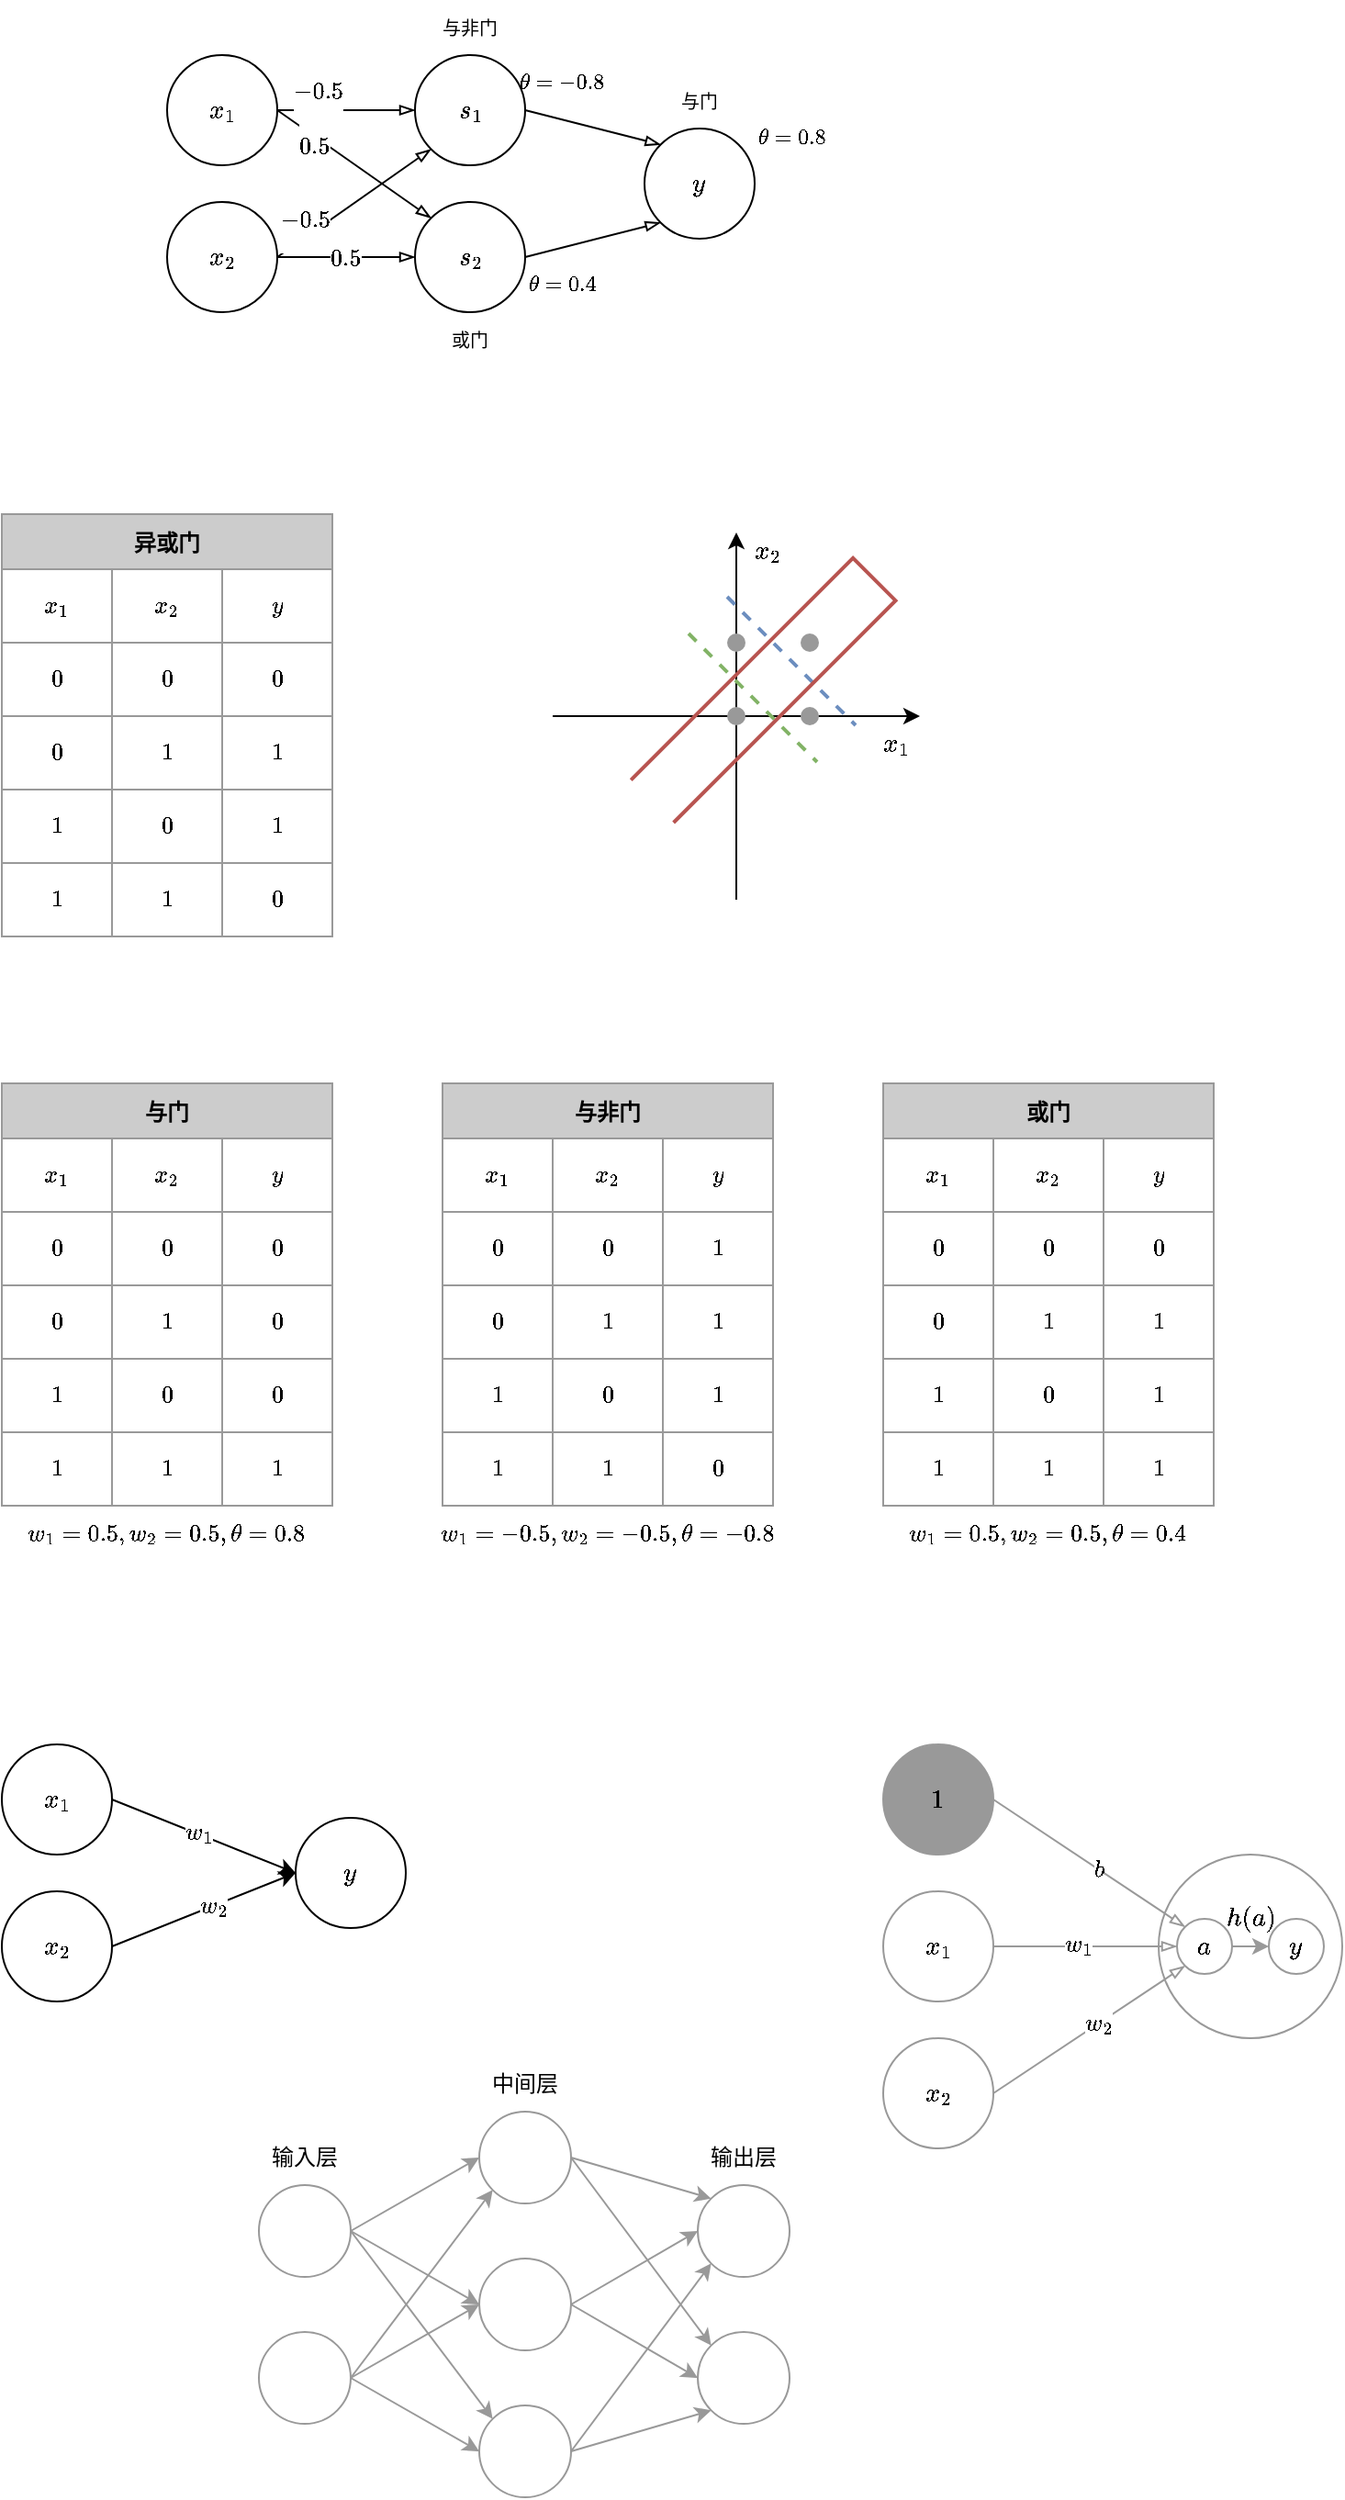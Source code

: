 <mxfile version="27.2.0" pages="6">
  <diagram name="第 1 页" id="55FohnbESOm9SEMXGzcM">
    <mxGraphModel dx="1426" dy="1850" grid="1" gridSize="10" guides="1" tooltips="1" connect="1" arrows="1" fold="1" page="1" pageScale="1" pageWidth="827" pageHeight="1169" math="1" shadow="0">
      <root>
        <mxCell id="0" />
        <mxCell id="1" parent="0" />
        <mxCell id="is4_WunA-yYdxwKFpMgU-157" value="" style="group" parent="1" vertex="1" connectable="0">
          <mxGeometry x="340" y="-620" width="200" height="200" as="geometry" />
        </mxCell>
        <mxCell id="is4_WunA-yYdxwKFpMgU-154" value="" style="endArrow=classic;html=1;rounded=0;" parent="is4_WunA-yYdxwKFpMgU-157" edge="1">
          <mxGeometry width="50" height="50" relative="1" as="geometry">
            <mxPoint y="100" as="sourcePoint" />
            <mxPoint x="200" y="100" as="targetPoint" />
          </mxGeometry>
        </mxCell>
        <mxCell id="is4_WunA-yYdxwKFpMgU-155" value="" style="endArrow=classic;html=1;rounded=0;" parent="is4_WunA-yYdxwKFpMgU-157" edge="1">
          <mxGeometry width="50" height="50" relative="1" as="geometry">
            <mxPoint x="100" y="200" as="sourcePoint" />
            <mxPoint x="100" as="targetPoint" />
          </mxGeometry>
        </mxCell>
        <mxCell id="is4_WunA-yYdxwKFpMgU-156" value="" style="ellipse;whiteSpace=wrap;html=1;aspect=fixed;fillColor=#999999;strokeColor=none;" parent="is4_WunA-yYdxwKFpMgU-157" vertex="1">
          <mxGeometry x="95" y="95" width="10" height="10" as="geometry" />
        </mxCell>
        <mxCell id="is4_WunA-yYdxwKFpMgU-158" value="" style="ellipse;whiteSpace=wrap;html=1;aspect=fixed;fillColor=#999999;strokeColor=none;" parent="is4_WunA-yYdxwKFpMgU-157" vertex="1">
          <mxGeometry x="95" y="55" width="10" height="10" as="geometry" />
        </mxCell>
        <mxCell id="is4_WunA-yYdxwKFpMgU-159" value="" style="ellipse;whiteSpace=wrap;html=1;aspect=fixed;fillColor=#999999;strokeColor=none;" parent="is4_WunA-yYdxwKFpMgU-157" vertex="1">
          <mxGeometry x="135" y="55" width="10" height="10" as="geometry" />
        </mxCell>
        <mxCell id="is4_WunA-yYdxwKFpMgU-160" value="" style="ellipse;whiteSpace=wrap;html=1;aspect=fixed;fillColor=#999999;strokeColor=none;" parent="is4_WunA-yYdxwKFpMgU-157" vertex="1">
          <mxGeometry x="135" y="95" width="10" height="10" as="geometry" />
        </mxCell>
        <mxCell id="is4_WunA-yYdxwKFpMgU-161" value="" style="endArrow=none;dashed=1;html=1;rounded=0;fillColor=#d5e8d4;strokeColor=#82b366;strokeWidth=2;" parent="is4_WunA-yYdxwKFpMgU-157" edge="1">
          <mxGeometry width="50" height="50" relative="1" as="geometry">
            <mxPoint x="74" y="55" as="sourcePoint" />
            <mxPoint x="144" y="125" as="targetPoint" />
          </mxGeometry>
        </mxCell>
        <mxCell id="is4_WunA-yYdxwKFpMgU-162" value="" style="endArrow=none;dashed=1;html=1;rounded=0;fillColor=#dae8fc;strokeColor=#6c8ebf;strokeWidth=2;" parent="is4_WunA-yYdxwKFpMgU-157" edge="1">
          <mxGeometry width="50" height="50" relative="1" as="geometry">
            <mxPoint x="95" y="35" as="sourcePoint" />
            <mxPoint x="165" y="105" as="targetPoint" />
          </mxGeometry>
        </mxCell>
        <mxCell id="is4_WunA-yYdxwKFpMgU-163" value="$$x_2$$" style="text;html=1;align=center;verticalAlign=middle;whiteSpace=wrap;rounded=0;" parent="is4_WunA-yYdxwKFpMgU-157" vertex="1">
          <mxGeometry x="105" width="25" height="20" as="geometry" />
        </mxCell>
        <mxCell id="is4_WunA-yYdxwKFpMgU-164" value="$$x_1$$" style="text;html=1;align=center;verticalAlign=middle;whiteSpace=wrap;rounded=0;" parent="is4_WunA-yYdxwKFpMgU-157" vertex="1">
          <mxGeometry x="175" y="105" width="25" height="20" as="geometry" />
        </mxCell>
        <mxCell id="is4_WunA-yYdxwKFpMgU-166" value="" style="shape=partialRectangle;whiteSpace=wrap;html=1;bottom=1;right=1;left=1;top=0;fillColor=none;routingCenterX=-0.5;rotation=-135;strokeColor=#b85450;strokeWidth=2;" parent="is4_WunA-yYdxwKFpMgU-157" vertex="1">
          <mxGeometry x="98.64" y="0.59" width="32.8" height="170" as="geometry" />
        </mxCell>
        <mxCell id="gPdofxN0DHFi_sNX0qTJ-44" value="" style="ellipse;whiteSpace=wrap;html=1;aspect=fixed;strokeColor=#999999;fillColor=default;shadow=0;" parent="1" vertex="1">
          <mxGeometry x="670" y="100" width="100" height="100" as="geometry" />
        </mxCell>
        <mxCell id="bIKiu8Qel5xjZO9vdTWu-2" value="$$x_1$$" style="ellipse;whiteSpace=wrap;html=1;aspect=fixed;" parent="1" vertex="1">
          <mxGeometry x="40" y="40" width="60" height="60" as="geometry" />
        </mxCell>
        <mxCell id="gPdofxN0DHFi_sNX0qTJ-1" value="$$x_2$$" style="ellipse;whiteSpace=wrap;html=1;aspect=fixed;" parent="1" vertex="1">
          <mxGeometry x="40" y="120" width="60" height="60" as="geometry" />
        </mxCell>
        <mxCell id="gPdofxN0DHFi_sNX0qTJ-2" value="$$y$$" style="ellipse;whiteSpace=wrap;html=1;aspect=fixed;" parent="1" vertex="1">
          <mxGeometry x="200" y="80" width="60" height="60" as="geometry" />
        </mxCell>
        <mxCell id="gPdofxN0DHFi_sNX0qTJ-3" value="" style="endArrow=classic;html=1;rounded=0;exitX=1;exitY=0.5;exitDx=0;exitDy=0;entryX=0;entryY=0.5;entryDx=0;entryDy=0;" parent="1" source="gPdofxN0DHFi_sNX0qTJ-1" target="gPdofxN0DHFi_sNX0qTJ-2" edge="1">
          <mxGeometry width="50" height="50" relative="1" as="geometry">
            <mxPoint x="260" y="290" as="sourcePoint" />
            <mxPoint x="190" y="110" as="targetPoint" />
          </mxGeometry>
        </mxCell>
        <mxCell id="gPdofxN0DHFi_sNX0qTJ-7" value="$$w_2$$" style="edgeLabel;html=1;align=center;verticalAlign=middle;resizable=0;points=[];" parent="gPdofxN0DHFi_sNX0qTJ-3" vertex="1" connectable="0">
          <mxGeometry x="0.092" relative="1" as="geometry">
            <mxPoint as="offset" />
          </mxGeometry>
        </mxCell>
        <mxCell id="gPdofxN0DHFi_sNX0qTJ-4" value="" style="endArrow=classic;html=1;rounded=0;exitX=1;exitY=0.5;exitDx=0;exitDy=0;entryX=0;entryY=0.5;entryDx=0;entryDy=0;" parent="1" source="bIKiu8Qel5xjZO9vdTWu-2" target="gPdofxN0DHFi_sNX0qTJ-2" edge="1">
          <mxGeometry width="50" height="50" relative="1" as="geometry">
            <mxPoint x="280" y="220" as="sourcePoint" />
            <mxPoint x="330" y="170" as="targetPoint" />
          </mxGeometry>
        </mxCell>
        <mxCell id="gPdofxN0DHFi_sNX0qTJ-8" value="$$w_1$$" style="edgeLabel;html=1;align=center;verticalAlign=middle;resizable=0;points=[];" parent="gPdofxN0DHFi_sNX0qTJ-4" vertex="1" connectable="0">
          <mxGeometry x="-0.076" y="1" relative="1" as="geometry">
            <mxPoint as="offset" />
          </mxGeometry>
        </mxCell>
        <mxCell id="gPdofxN0DHFi_sNX0qTJ-9" value="" style="ellipse;whiteSpace=wrap;html=1;aspect=fixed;strokeColor=#999999;" parent="1" vertex="1">
          <mxGeometry x="180" y="280" width="50" height="50" as="geometry" />
        </mxCell>
        <mxCell id="gPdofxN0DHFi_sNX0qTJ-10" value="" style="ellipse;whiteSpace=wrap;html=1;aspect=fixed;strokeColor=#999999;" parent="1" vertex="1">
          <mxGeometry x="180" y="360" width="50" height="50" as="geometry" />
        </mxCell>
        <mxCell id="gPdofxN0DHFi_sNX0qTJ-11" value="" style="ellipse;whiteSpace=wrap;html=1;aspect=fixed;strokeColor=#999999;" parent="1" vertex="1">
          <mxGeometry x="300" y="240" width="50" height="50" as="geometry" />
        </mxCell>
        <mxCell id="gPdofxN0DHFi_sNX0qTJ-12" value="" style="ellipse;whiteSpace=wrap;html=1;aspect=fixed;strokeColor=#999999;" parent="1" vertex="1">
          <mxGeometry x="300" y="320" width="50" height="50" as="geometry" />
        </mxCell>
        <mxCell id="gPdofxN0DHFi_sNX0qTJ-13" value="" style="ellipse;whiteSpace=wrap;html=1;aspect=fixed;strokeColor=#999999;" parent="1" vertex="1">
          <mxGeometry x="300" y="400" width="50" height="50" as="geometry" />
        </mxCell>
        <mxCell id="gPdofxN0DHFi_sNX0qTJ-14" value="" style="ellipse;whiteSpace=wrap;html=1;aspect=fixed;strokeColor=#999999;" parent="1" vertex="1">
          <mxGeometry x="419" y="280" width="50" height="50" as="geometry" />
        </mxCell>
        <mxCell id="gPdofxN0DHFi_sNX0qTJ-15" value="" style="ellipse;whiteSpace=wrap;html=1;aspect=fixed;strokeColor=#999999;" parent="1" vertex="1">
          <mxGeometry x="419" y="360" width="50" height="50" as="geometry" />
        </mxCell>
        <mxCell id="gPdofxN0DHFi_sNX0qTJ-16" value="" style="endArrow=classic;html=1;rounded=0;exitX=1;exitY=0.5;exitDx=0;exitDy=0;entryX=0;entryY=0.5;entryDx=0;entryDy=0;strokeColor=#999999;" parent="1" source="gPdofxN0DHFi_sNX0qTJ-9" target="gPdofxN0DHFi_sNX0qTJ-11" edge="1">
          <mxGeometry width="50" height="50" relative="1" as="geometry">
            <mxPoint x="620" y="40" as="sourcePoint" />
            <mxPoint x="600" y="251" as="targetPoint" />
          </mxGeometry>
        </mxCell>
        <mxCell id="gPdofxN0DHFi_sNX0qTJ-17" value="" style="endArrow=classic;html=1;rounded=0;exitX=1;exitY=0.5;exitDx=0;exitDy=0;entryX=0;entryY=0.5;entryDx=0;entryDy=0;strokeColor=#999999;" parent="1" source="gPdofxN0DHFi_sNX0qTJ-9" target="gPdofxN0DHFi_sNX0qTJ-12" edge="1">
          <mxGeometry width="50" height="50" relative="1" as="geometry">
            <mxPoint x="330" y="290" as="sourcePoint" />
            <mxPoint x="400" y="250" as="targetPoint" />
          </mxGeometry>
        </mxCell>
        <mxCell id="gPdofxN0DHFi_sNX0qTJ-18" value="" style="endArrow=classic;html=1;rounded=0;exitX=1;exitY=0.5;exitDx=0;exitDy=0;entryX=0;entryY=0;entryDx=0;entryDy=0;strokeColor=#999999;" parent="1" source="gPdofxN0DHFi_sNX0qTJ-9" target="gPdofxN0DHFi_sNX0qTJ-13" edge="1">
          <mxGeometry width="50" height="50" relative="1" as="geometry">
            <mxPoint x="240" y="310" as="sourcePoint" />
            <mxPoint x="310" y="350" as="targetPoint" />
          </mxGeometry>
        </mxCell>
        <mxCell id="gPdofxN0DHFi_sNX0qTJ-19" value="" style="endArrow=classic;html=1;rounded=0;exitX=1;exitY=0.5;exitDx=0;exitDy=0;entryX=0;entryY=1;entryDx=0;entryDy=0;strokeColor=#999999;" parent="1" source="gPdofxN0DHFi_sNX0qTJ-10" target="gPdofxN0DHFi_sNX0qTJ-11" edge="1">
          <mxGeometry width="50" height="50" relative="1" as="geometry">
            <mxPoint x="260" y="440" as="sourcePoint" />
            <mxPoint x="330" y="480" as="targetPoint" />
          </mxGeometry>
        </mxCell>
        <mxCell id="gPdofxN0DHFi_sNX0qTJ-20" value="" style="endArrow=classic;html=1;rounded=0;exitX=1;exitY=0.5;exitDx=0;exitDy=0;entryX=0;entryY=0.5;entryDx=0;entryDy=0;strokeColor=#999999;" parent="1" source="gPdofxN0DHFi_sNX0qTJ-10" target="gPdofxN0DHFi_sNX0qTJ-12" edge="1">
          <mxGeometry width="50" height="50" relative="1" as="geometry">
            <mxPoint x="380" y="300" as="sourcePoint" />
            <mxPoint x="450" y="340" as="targetPoint" />
          </mxGeometry>
        </mxCell>
        <mxCell id="gPdofxN0DHFi_sNX0qTJ-21" value="" style="endArrow=classic;html=1;rounded=0;exitX=1;exitY=0.5;exitDx=0;exitDy=0;entryX=0;entryY=0.5;entryDx=0;entryDy=0;strokeColor=#999999;" parent="1" source="gPdofxN0DHFi_sNX0qTJ-10" target="gPdofxN0DHFi_sNX0qTJ-13" edge="1">
          <mxGeometry width="50" height="50" relative="1" as="geometry">
            <mxPoint x="360" y="370" as="sourcePoint" />
            <mxPoint x="430" y="410" as="targetPoint" />
          </mxGeometry>
        </mxCell>
        <mxCell id="gPdofxN0DHFi_sNX0qTJ-22" value="" style="endArrow=classic;html=1;rounded=0;exitX=1;exitY=0.5;exitDx=0;exitDy=0;entryX=0;entryY=0;entryDx=0;entryDy=0;strokeColor=#999999;" parent="1" source="gPdofxN0DHFi_sNX0qTJ-11" target="gPdofxN0DHFi_sNX0qTJ-14" edge="1">
          <mxGeometry width="50" height="50" relative="1" as="geometry">
            <mxPoint x="440" y="480" as="sourcePoint" />
            <mxPoint x="510" y="520" as="targetPoint" />
          </mxGeometry>
        </mxCell>
        <mxCell id="gPdofxN0DHFi_sNX0qTJ-23" value="" style="endArrow=classic;html=1;rounded=0;exitX=1;exitY=0.5;exitDx=0;exitDy=0;entryX=0;entryY=0;entryDx=0;entryDy=0;strokeColor=#999999;" parent="1" source="gPdofxN0DHFi_sNX0qTJ-11" target="gPdofxN0DHFi_sNX0qTJ-15" edge="1">
          <mxGeometry width="50" height="50" relative="1" as="geometry">
            <mxPoint x="540" y="310" as="sourcePoint" />
            <mxPoint x="610" y="350" as="targetPoint" />
          </mxGeometry>
        </mxCell>
        <mxCell id="gPdofxN0DHFi_sNX0qTJ-24" value="" style="endArrow=classic;html=1;rounded=0;exitX=1;exitY=0.5;exitDx=0;exitDy=0;entryX=0;entryY=0.5;entryDx=0;entryDy=0;strokeColor=#999999;" parent="1" source="gPdofxN0DHFi_sNX0qTJ-12" target="gPdofxN0DHFi_sNX0qTJ-14" edge="1">
          <mxGeometry width="50" height="50" relative="1" as="geometry">
            <mxPoint x="480" y="530" as="sourcePoint" />
            <mxPoint x="550" y="570" as="targetPoint" />
          </mxGeometry>
        </mxCell>
        <mxCell id="gPdofxN0DHFi_sNX0qTJ-25" value="" style="endArrow=classic;html=1;rounded=0;exitX=1;exitY=0.5;exitDx=0;exitDy=0;entryX=0;entryY=0.5;entryDx=0;entryDy=0;strokeColor=#999999;" parent="1" source="gPdofxN0DHFi_sNX0qTJ-12" target="gPdofxN0DHFi_sNX0qTJ-15" edge="1">
          <mxGeometry width="50" height="50" relative="1" as="geometry">
            <mxPoint x="620" y="500" as="sourcePoint" />
            <mxPoint x="690" y="540" as="targetPoint" />
          </mxGeometry>
        </mxCell>
        <mxCell id="gPdofxN0DHFi_sNX0qTJ-26" value="" style="endArrow=classic;html=1;rounded=0;exitX=1;exitY=0.5;exitDx=0;exitDy=0;entryX=0;entryY=1;entryDx=0;entryDy=0;strokeColor=#999999;" parent="1" source="gPdofxN0DHFi_sNX0qTJ-13" target="gPdofxN0DHFi_sNX0qTJ-14" edge="1">
          <mxGeometry width="50" height="50" relative="1" as="geometry">
            <mxPoint x="630" y="360" as="sourcePoint" />
            <mxPoint x="700" y="400" as="targetPoint" />
          </mxGeometry>
        </mxCell>
        <mxCell id="gPdofxN0DHFi_sNX0qTJ-27" value="" style="endArrow=classic;html=1;rounded=0;exitX=1;exitY=0.5;exitDx=0;exitDy=0;entryX=0;entryY=1;entryDx=0;entryDy=0;strokeColor=#999999;" parent="1" source="gPdofxN0DHFi_sNX0qTJ-13" target="gPdofxN0DHFi_sNX0qTJ-15" edge="1">
          <mxGeometry width="50" height="50" relative="1" as="geometry">
            <mxPoint x="760" y="340" as="sourcePoint" />
            <mxPoint x="830" y="380" as="targetPoint" />
          </mxGeometry>
        </mxCell>
        <mxCell id="gPdofxN0DHFi_sNX0qTJ-28" value="输入层" style="text;html=1;align=center;verticalAlign=middle;whiteSpace=wrap;rounded=0;fontFamily=Kaiti SC;" parent="1" vertex="1">
          <mxGeometry x="175" y="250" width="60" height="30" as="geometry" />
        </mxCell>
        <mxCell id="gPdofxN0DHFi_sNX0qTJ-29" value="中间层" style="text;html=1;align=center;verticalAlign=middle;whiteSpace=wrap;rounded=0;fontFamily=Kaiti SC;" parent="1" vertex="1">
          <mxGeometry x="295" y="210" width="60" height="30" as="geometry" />
        </mxCell>
        <mxCell id="gPdofxN0DHFi_sNX0qTJ-30" value="输出层" style="text;html=1;align=center;verticalAlign=middle;whiteSpace=wrap;rounded=0;fontFamily=Kaiti SC;" parent="1" vertex="1">
          <mxGeometry x="414" y="250" width="60" height="30" as="geometry" />
        </mxCell>
        <mxCell id="gPdofxN0DHFi_sNX0qTJ-31" value="$$x_1$$" style="ellipse;whiteSpace=wrap;html=1;aspect=fixed;strokeColor=#999999;" parent="1" vertex="1">
          <mxGeometry x="520" y="120" width="60" height="60" as="geometry" />
        </mxCell>
        <mxCell id="gPdofxN0DHFi_sNX0qTJ-32" value="$$x_2$$" style="ellipse;whiteSpace=wrap;html=1;aspect=fixed;strokeColor=#999999;" parent="1" vertex="1">
          <mxGeometry x="520" y="200" width="60" height="60" as="geometry" />
        </mxCell>
        <mxCell id="gPdofxN0DHFi_sNX0qTJ-42" style="edgeStyle=orthogonalEdgeStyle;rounded=0;orthogonalLoop=1;jettySize=auto;html=1;exitX=1;exitY=0.5;exitDx=0;exitDy=0;entryX=0;entryY=0.5;entryDx=0;entryDy=0;strokeColor=#999999;" parent="1" source="gPdofxN0DHFi_sNX0qTJ-33" target="gPdofxN0DHFi_sNX0qTJ-41" edge="1">
          <mxGeometry relative="1" as="geometry" />
        </mxCell>
        <mxCell id="gPdofxN0DHFi_sNX0qTJ-33" value="$$a$$" style="ellipse;whiteSpace=wrap;html=1;aspect=fixed;strokeColor=#999999;" parent="1" vertex="1">
          <mxGeometry x="680" y="135" width="30" height="30" as="geometry" />
        </mxCell>
        <mxCell id="gPdofxN0DHFi_sNX0qTJ-34" value="" style="endArrow=blockThin;html=1;rounded=0;exitX=1;exitY=0.5;exitDx=0;exitDy=0;entryX=0;entryY=1;entryDx=0;entryDy=0;strokeColor=#999999;endFill=0;" parent="1" source="gPdofxN0DHFi_sNX0qTJ-32" target="gPdofxN0DHFi_sNX0qTJ-33" edge="1">
          <mxGeometry width="50" height="50" relative="1" as="geometry">
            <mxPoint x="740" y="370" as="sourcePoint" />
            <mxPoint x="670" y="190" as="targetPoint" />
          </mxGeometry>
        </mxCell>
        <mxCell id="gPdofxN0DHFi_sNX0qTJ-35" value="$$w_2$$" style="edgeLabel;html=1;align=center;verticalAlign=middle;resizable=0;points=[];" parent="gPdofxN0DHFi_sNX0qTJ-34" vertex="1" connectable="0">
          <mxGeometry x="0.092" relative="1" as="geometry">
            <mxPoint as="offset" />
          </mxGeometry>
        </mxCell>
        <mxCell id="gPdofxN0DHFi_sNX0qTJ-36" value="" style="endArrow=blockThin;html=1;rounded=0;exitX=1;exitY=0.5;exitDx=0;exitDy=0;entryX=0;entryY=0.5;entryDx=0;entryDy=0;strokeColor=#999999;endFill=0;" parent="1" source="gPdofxN0DHFi_sNX0qTJ-31" target="gPdofxN0DHFi_sNX0qTJ-33" edge="1">
          <mxGeometry width="50" height="50" relative="1" as="geometry">
            <mxPoint x="760" y="300" as="sourcePoint" />
            <mxPoint x="810" y="250" as="targetPoint" />
          </mxGeometry>
        </mxCell>
        <mxCell id="gPdofxN0DHFi_sNX0qTJ-37" value="$$w_1$$" style="edgeLabel;html=1;align=center;verticalAlign=middle;resizable=0;points=[];" parent="gPdofxN0DHFi_sNX0qTJ-36" vertex="1" connectable="0">
          <mxGeometry x="-0.076" y="1" relative="1" as="geometry">
            <mxPoint as="offset" />
          </mxGeometry>
        </mxCell>
        <mxCell id="gPdofxN0DHFi_sNX0qTJ-38" value="$$1$$" style="ellipse;whiteSpace=wrap;html=1;aspect=fixed;strokeColor=#999999;fillColor=#999999;" parent="1" vertex="1">
          <mxGeometry x="520" y="40" width="60" height="60" as="geometry" />
        </mxCell>
        <mxCell id="gPdofxN0DHFi_sNX0qTJ-39" value="" style="endArrow=blockThin;html=1;rounded=0;exitX=1;exitY=0.5;exitDx=0;exitDy=0;entryX=0;entryY=0;entryDx=0;entryDy=0;strokeColor=#999999;endFill=0;" parent="1" source="gPdofxN0DHFi_sNX0qTJ-38" target="gPdofxN0DHFi_sNX0qTJ-33" edge="1">
          <mxGeometry width="50" height="50" relative="1" as="geometry">
            <mxPoint x="600" y="269" as="sourcePoint" />
            <mxPoint x="709" y="210" as="targetPoint" />
          </mxGeometry>
        </mxCell>
        <mxCell id="gPdofxN0DHFi_sNX0qTJ-40" value="$$b$$" style="edgeLabel;html=1;align=center;verticalAlign=middle;resizable=0;points=[];" parent="gPdofxN0DHFi_sNX0qTJ-39" vertex="1" connectable="0">
          <mxGeometry x="0.092" relative="1" as="geometry">
            <mxPoint as="offset" />
          </mxGeometry>
        </mxCell>
        <mxCell id="gPdofxN0DHFi_sNX0qTJ-41" value="$$y$$" style="ellipse;whiteSpace=wrap;html=1;aspect=fixed;strokeColor=#999999;" parent="1" vertex="1">
          <mxGeometry x="730" y="135" width="30" height="30" as="geometry" />
        </mxCell>
        <mxCell id="gPdofxN0DHFi_sNX0qTJ-43" value="$$h(a)$$" style="text;html=1;align=center;verticalAlign=middle;whiteSpace=wrap;rounded=0;" parent="1" vertex="1">
          <mxGeometry x="710" y="120" width="20" height="30" as="geometry" />
        </mxCell>
        <mxCell id="is4_WunA-yYdxwKFpMgU-14" value="&lt;span style=&quot;text-wrap-mode: nowrap;&quot;&gt;$$w_1=0.5, w_2=0.5, \theta=0.8$$&lt;/span&gt;" style="text;html=1;align=center;verticalAlign=middle;whiteSpace=wrap;rounded=0;fontSize=11;" parent="1" vertex="1">
          <mxGeometry x="40" y="-90" width="180" height="30" as="geometry" />
        </mxCell>
        <mxCell id="is4_WunA-yYdxwKFpMgU-36" value="与门" style="shape=table;startSize=30;container=1;collapsible=0;childLayout=tableLayout;strokeColor=#999999;fontSize=12;fontFamily=Kaiti SC;fillColor=#CCCCCC;fontStyle=1" parent="1" vertex="1">
          <mxGeometry x="40" y="-320" width="180" height="230" as="geometry" />
        </mxCell>
        <mxCell id="is4_WunA-yYdxwKFpMgU-37" value="" style="shape=tableRow;horizontal=0;startSize=0;swimlaneHead=0;swimlaneBody=0;strokeColor=inherit;top=0;left=0;bottom=0;right=0;collapsible=0;dropTarget=0;fillColor=none;points=[[0,0.5],[1,0.5]];portConstraint=eastwest;fontSize=16;" parent="is4_WunA-yYdxwKFpMgU-36" vertex="1">
          <mxGeometry y="30" width="180" height="40" as="geometry" />
        </mxCell>
        <mxCell id="is4_WunA-yYdxwKFpMgU-38" value="&lt;span style=&quot;font-size: 11px;&quot;&gt;$$x_1$$&lt;/span&gt;" style="shape=partialRectangle;html=1;whiteSpace=wrap;connectable=0;strokeColor=inherit;overflow=hidden;fillColor=none;top=0;left=0;bottom=0;right=0;pointerEvents=1;fontSize=16;" parent="is4_WunA-yYdxwKFpMgU-37" vertex="1">
          <mxGeometry width="60" height="40" as="geometry">
            <mxRectangle width="60" height="40" as="alternateBounds" />
          </mxGeometry>
        </mxCell>
        <mxCell id="is4_WunA-yYdxwKFpMgU-39" value="&lt;span style=&quot;font-size: 11px;&quot;&gt;$$x_2$$&lt;/span&gt;" style="shape=partialRectangle;html=1;whiteSpace=wrap;connectable=0;strokeColor=inherit;overflow=hidden;fillColor=none;top=0;left=0;bottom=0;right=0;pointerEvents=1;fontSize=16;" parent="is4_WunA-yYdxwKFpMgU-37" vertex="1">
          <mxGeometry x="60" width="60" height="40" as="geometry">
            <mxRectangle width="60" height="40" as="alternateBounds" />
          </mxGeometry>
        </mxCell>
        <mxCell id="is4_WunA-yYdxwKFpMgU-40" value="&lt;span style=&quot;font-size: 11px;&quot;&gt;$$y$$&lt;/span&gt;" style="shape=partialRectangle;html=1;whiteSpace=wrap;connectable=0;strokeColor=inherit;overflow=hidden;fillColor=none;top=0;left=0;bottom=0;right=0;pointerEvents=1;fontSize=16;" parent="is4_WunA-yYdxwKFpMgU-37" vertex="1">
          <mxGeometry x="120" width="60" height="40" as="geometry">
            <mxRectangle width="60" height="40" as="alternateBounds" />
          </mxGeometry>
        </mxCell>
        <mxCell id="is4_WunA-yYdxwKFpMgU-41" value="" style="shape=tableRow;horizontal=0;startSize=0;swimlaneHead=0;swimlaneBody=0;strokeColor=inherit;top=0;left=0;bottom=0;right=0;collapsible=0;dropTarget=0;fillColor=none;points=[[0,0.5],[1,0.5]];portConstraint=eastwest;fontSize=16;" parent="is4_WunA-yYdxwKFpMgU-36" vertex="1">
          <mxGeometry y="70" width="180" height="40" as="geometry" />
        </mxCell>
        <mxCell id="is4_WunA-yYdxwKFpMgU-42" value="&lt;span style=&quot;font-size: 11px;&quot;&gt;$$0$$&lt;/span&gt;" style="shape=partialRectangle;html=1;whiteSpace=wrap;connectable=0;strokeColor=inherit;overflow=hidden;fillColor=none;top=0;left=0;bottom=0;right=0;pointerEvents=1;fontSize=16;" parent="is4_WunA-yYdxwKFpMgU-41" vertex="1">
          <mxGeometry width="60" height="40" as="geometry">
            <mxRectangle width="60" height="40" as="alternateBounds" />
          </mxGeometry>
        </mxCell>
        <mxCell id="is4_WunA-yYdxwKFpMgU-43" value="&lt;span style=&quot;font-size: 11px;&quot;&gt;$$0$$&lt;/span&gt;" style="shape=partialRectangle;html=1;whiteSpace=wrap;connectable=0;strokeColor=inherit;overflow=hidden;fillColor=none;top=0;left=0;bottom=0;right=0;pointerEvents=1;fontSize=16;" parent="is4_WunA-yYdxwKFpMgU-41" vertex="1">
          <mxGeometry x="60" width="60" height="40" as="geometry">
            <mxRectangle width="60" height="40" as="alternateBounds" />
          </mxGeometry>
        </mxCell>
        <mxCell id="is4_WunA-yYdxwKFpMgU-44" value="&lt;span style=&quot;font-size: 11px;&quot;&gt;$$0$$&lt;/span&gt;" style="shape=partialRectangle;html=1;whiteSpace=wrap;connectable=0;strokeColor=inherit;overflow=hidden;fillColor=none;top=0;left=0;bottom=0;right=0;pointerEvents=1;fontSize=16;" parent="is4_WunA-yYdxwKFpMgU-41" vertex="1">
          <mxGeometry x="120" width="60" height="40" as="geometry">
            <mxRectangle width="60" height="40" as="alternateBounds" />
          </mxGeometry>
        </mxCell>
        <mxCell id="is4_WunA-yYdxwKFpMgU-45" value="" style="shape=tableRow;horizontal=0;startSize=0;swimlaneHead=0;swimlaneBody=0;strokeColor=inherit;top=0;left=0;bottom=0;right=0;collapsible=0;dropTarget=0;fillColor=none;points=[[0,0.5],[1,0.5]];portConstraint=eastwest;fontSize=16;" parent="is4_WunA-yYdxwKFpMgU-36" vertex="1">
          <mxGeometry y="110" width="180" height="40" as="geometry" />
        </mxCell>
        <mxCell id="is4_WunA-yYdxwKFpMgU-46" value="&lt;span style=&quot;font-size: 11px;&quot;&gt;$$0$$&lt;/span&gt;" style="shape=partialRectangle;html=1;whiteSpace=wrap;connectable=0;strokeColor=inherit;overflow=hidden;fillColor=none;top=0;left=0;bottom=0;right=0;pointerEvents=1;fontSize=16;" parent="is4_WunA-yYdxwKFpMgU-45" vertex="1">
          <mxGeometry width="60" height="40" as="geometry">
            <mxRectangle width="60" height="40" as="alternateBounds" />
          </mxGeometry>
        </mxCell>
        <mxCell id="is4_WunA-yYdxwKFpMgU-47" value="&lt;span style=&quot;font-size: 11px;&quot;&gt;$$1$$&lt;/span&gt;" style="shape=partialRectangle;html=1;whiteSpace=wrap;connectable=0;strokeColor=inherit;overflow=hidden;fillColor=none;top=0;left=0;bottom=0;right=0;pointerEvents=1;fontSize=16;" parent="is4_WunA-yYdxwKFpMgU-45" vertex="1">
          <mxGeometry x="60" width="60" height="40" as="geometry">
            <mxRectangle width="60" height="40" as="alternateBounds" />
          </mxGeometry>
        </mxCell>
        <mxCell id="is4_WunA-yYdxwKFpMgU-48" value="&lt;span style=&quot;font-size: 11px;&quot;&gt;$$0$$&lt;/span&gt;" style="shape=partialRectangle;html=1;whiteSpace=wrap;connectable=0;strokeColor=inherit;overflow=hidden;fillColor=none;top=0;left=0;bottom=0;right=0;pointerEvents=1;fontSize=16;" parent="is4_WunA-yYdxwKFpMgU-45" vertex="1">
          <mxGeometry x="120" width="60" height="40" as="geometry">
            <mxRectangle width="60" height="40" as="alternateBounds" />
          </mxGeometry>
        </mxCell>
        <mxCell id="is4_WunA-yYdxwKFpMgU-49" style="shape=tableRow;horizontal=0;startSize=0;swimlaneHead=0;swimlaneBody=0;strokeColor=inherit;top=0;left=0;bottom=0;right=0;collapsible=0;dropTarget=0;fillColor=none;points=[[0,0.5],[1,0.5]];portConstraint=eastwest;fontSize=16;" parent="is4_WunA-yYdxwKFpMgU-36" vertex="1">
          <mxGeometry y="150" width="180" height="40" as="geometry" />
        </mxCell>
        <mxCell id="is4_WunA-yYdxwKFpMgU-50" value="&lt;span style=&quot;font-size: 11px;&quot;&gt;$$1$$&lt;/span&gt;" style="shape=partialRectangle;html=1;whiteSpace=wrap;connectable=0;strokeColor=inherit;overflow=hidden;fillColor=none;top=0;left=0;bottom=0;right=0;pointerEvents=1;fontSize=16;" parent="is4_WunA-yYdxwKFpMgU-49" vertex="1">
          <mxGeometry width="60" height="40" as="geometry">
            <mxRectangle width="60" height="40" as="alternateBounds" />
          </mxGeometry>
        </mxCell>
        <mxCell id="is4_WunA-yYdxwKFpMgU-51" value="&lt;span style=&quot;font-size: 11px;&quot;&gt;$$0$$&lt;/span&gt;" style="shape=partialRectangle;html=1;whiteSpace=wrap;connectable=0;strokeColor=inherit;overflow=hidden;fillColor=none;top=0;left=0;bottom=0;right=0;pointerEvents=1;fontSize=16;" parent="is4_WunA-yYdxwKFpMgU-49" vertex="1">
          <mxGeometry x="60" width="60" height="40" as="geometry">
            <mxRectangle width="60" height="40" as="alternateBounds" />
          </mxGeometry>
        </mxCell>
        <mxCell id="is4_WunA-yYdxwKFpMgU-52" value="&lt;span style=&quot;font-size: 11px;&quot;&gt;$$0$$&lt;/span&gt;" style="shape=partialRectangle;html=1;whiteSpace=wrap;connectable=0;strokeColor=inherit;overflow=hidden;fillColor=none;top=0;left=0;bottom=0;right=0;pointerEvents=1;fontSize=16;" parent="is4_WunA-yYdxwKFpMgU-49" vertex="1">
          <mxGeometry x="120" width="60" height="40" as="geometry">
            <mxRectangle width="60" height="40" as="alternateBounds" />
          </mxGeometry>
        </mxCell>
        <mxCell id="is4_WunA-yYdxwKFpMgU-53" style="shape=tableRow;horizontal=0;startSize=0;swimlaneHead=0;swimlaneBody=0;strokeColor=inherit;top=0;left=0;bottom=0;right=0;collapsible=0;dropTarget=0;fillColor=none;points=[[0,0.5],[1,0.5]];portConstraint=eastwest;fontSize=16;" parent="is4_WunA-yYdxwKFpMgU-36" vertex="1">
          <mxGeometry y="190" width="180" height="40" as="geometry" />
        </mxCell>
        <mxCell id="is4_WunA-yYdxwKFpMgU-54" value="&lt;span style=&quot;font-size: 11px;&quot;&gt;$$1$$&lt;/span&gt;" style="shape=partialRectangle;html=1;whiteSpace=wrap;connectable=0;strokeColor=inherit;overflow=hidden;fillColor=none;top=0;left=0;bottom=0;right=0;pointerEvents=1;fontSize=16;" parent="is4_WunA-yYdxwKFpMgU-53" vertex="1">
          <mxGeometry width="60" height="40" as="geometry">
            <mxRectangle width="60" height="40" as="alternateBounds" />
          </mxGeometry>
        </mxCell>
        <mxCell id="is4_WunA-yYdxwKFpMgU-55" value="&lt;span style=&quot;font-size: 11px;&quot;&gt;$$1$$&lt;/span&gt;" style="shape=partialRectangle;html=1;whiteSpace=wrap;connectable=0;strokeColor=inherit;overflow=hidden;fillColor=none;top=0;left=0;bottom=0;right=0;pointerEvents=1;fontSize=16;" parent="is4_WunA-yYdxwKFpMgU-53" vertex="1">
          <mxGeometry x="60" width="60" height="40" as="geometry">
            <mxRectangle width="60" height="40" as="alternateBounds" />
          </mxGeometry>
        </mxCell>
        <mxCell id="is4_WunA-yYdxwKFpMgU-56" value="&lt;span style=&quot;font-size: 11px;&quot;&gt;$$1$$&lt;/span&gt;" style="shape=partialRectangle;html=1;whiteSpace=wrap;connectable=0;strokeColor=inherit;overflow=hidden;fillColor=none;top=0;left=0;bottom=0;right=0;pointerEvents=1;fontSize=16;" parent="is4_WunA-yYdxwKFpMgU-53" vertex="1">
          <mxGeometry x="120" width="60" height="40" as="geometry">
            <mxRectangle width="60" height="40" as="alternateBounds" />
          </mxGeometry>
        </mxCell>
        <mxCell id="is4_WunA-yYdxwKFpMgU-87" value="&lt;span style=&quot;text-wrap-mode: nowrap;&quot;&gt;$$w_1=-0.5, w_2=-0.5, \theta=-0.8$$&lt;/span&gt;" style="text;html=1;align=center;verticalAlign=middle;whiteSpace=wrap;rounded=0;fontSize=11;" parent="1" vertex="1">
          <mxGeometry x="280" y="-90" width="180" height="30" as="geometry" />
        </mxCell>
        <mxCell id="is4_WunA-yYdxwKFpMgU-88" value="与非门" style="shape=table;startSize=30;container=1;collapsible=0;childLayout=tableLayout;strokeColor=#999999;fontSize=12;fontFamily=Kaiti SC;fillColor=#CCCCCC;fontStyle=1" parent="1" vertex="1">
          <mxGeometry x="280" y="-320" width="180" height="230" as="geometry" />
        </mxCell>
        <mxCell id="is4_WunA-yYdxwKFpMgU-89" value="" style="shape=tableRow;horizontal=0;startSize=0;swimlaneHead=0;swimlaneBody=0;strokeColor=inherit;top=0;left=0;bottom=0;right=0;collapsible=0;dropTarget=0;fillColor=none;points=[[0,0.5],[1,0.5]];portConstraint=eastwest;fontSize=16;" parent="is4_WunA-yYdxwKFpMgU-88" vertex="1">
          <mxGeometry y="30" width="180" height="40" as="geometry" />
        </mxCell>
        <mxCell id="is4_WunA-yYdxwKFpMgU-90" value="&lt;span style=&quot;font-size: 11px;&quot;&gt;$$x_1$$&lt;/span&gt;" style="shape=partialRectangle;html=1;whiteSpace=wrap;connectable=0;strokeColor=inherit;overflow=hidden;fillColor=none;top=0;left=0;bottom=0;right=0;pointerEvents=1;fontSize=16;" parent="is4_WunA-yYdxwKFpMgU-89" vertex="1">
          <mxGeometry width="60" height="40" as="geometry">
            <mxRectangle width="60" height="40" as="alternateBounds" />
          </mxGeometry>
        </mxCell>
        <mxCell id="is4_WunA-yYdxwKFpMgU-91" value="&lt;span style=&quot;font-size: 11px;&quot;&gt;$$x_2$$&lt;/span&gt;" style="shape=partialRectangle;html=1;whiteSpace=wrap;connectable=0;strokeColor=inherit;overflow=hidden;fillColor=none;top=0;left=0;bottom=0;right=0;pointerEvents=1;fontSize=16;" parent="is4_WunA-yYdxwKFpMgU-89" vertex="1">
          <mxGeometry x="60" width="60" height="40" as="geometry">
            <mxRectangle width="60" height="40" as="alternateBounds" />
          </mxGeometry>
        </mxCell>
        <mxCell id="is4_WunA-yYdxwKFpMgU-92" value="&lt;span style=&quot;font-size: 11px;&quot;&gt;$$y$$&lt;/span&gt;" style="shape=partialRectangle;html=1;whiteSpace=wrap;connectable=0;strokeColor=inherit;overflow=hidden;fillColor=none;top=0;left=0;bottom=0;right=0;pointerEvents=1;fontSize=16;" parent="is4_WunA-yYdxwKFpMgU-89" vertex="1">
          <mxGeometry x="120" width="60" height="40" as="geometry">
            <mxRectangle width="60" height="40" as="alternateBounds" />
          </mxGeometry>
        </mxCell>
        <mxCell id="is4_WunA-yYdxwKFpMgU-93" value="" style="shape=tableRow;horizontal=0;startSize=0;swimlaneHead=0;swimlaneBody=0;strokeColor=inherit;top=0;left=0;bottom=0;right=0;collapsible=0;dropTarget=0;fillColor=none;points=[[0,0.5],[1,0.5]];portConstraint=eastwest;fontSize=16;" parent="is4_WunA-yYdxwKFpMgU-88" vertex="1">
          <mxGeometry y="70" width="180" height="40" as="geometry" />
        </mxCell>
        <mxCell id="is4_WunA-yYdxwKFpMgU-94" value="&lt;span style=&quot;font-size: 11px;&quot;&gt;$$0$$&lt;/span&gt;" style="shape=partialRectangle;html=1;whiteSpace=wrap;connectable=0;strokeColor=inherit;overflow=hidden;fillColor=none;top=0;left=0;bottom=0;right=0;pointerEvents=1;fontSize=16;" parent="is4_WunA-yYdxwKFpMgU-93" vertex="1">
          <mxGeometry width="60" height="40" as="geometry">
            <mxRectangle width="60" height="40" as="alternateBounds" />
          </mxGeometry>
        </mxCell>
        <mxCell id="is4_WunA-yYdxwKFpMgU-95" value="&lt;span style=&quot;font-size: 11px;&quot;&gt;$$0$$&lt;/span&gt;" style="shape=partialRectangle;html=1;whiteSpace=wrap;connectable=0;strokeColor=inherit;overflow=hidden;fillColor=none;top=0;left=0;bottom=0;right=0;pointerEvents=1;fontSize=16;" parent="is4_WunA-yYdxwKFpMgU-93" vertex="1">
          <mxGeometry x="60" width="60" height="40" as="geometry">
            <mxRectangle width="60" height="40" as="alternateBounds" />
          </mxGeometry>
        </mxCell>
        <mxCell id="is4_WunA-yYdxwKFpMgU-96" value="&lt;span style=&quot;font-size: 11px;&quot;&gt;$$1$$&lt;/span&gt;" style="shape=partialRectangle;html=1;whiteSpace=wrap;connectable=0;strokeColor=inherit;overflow=hidden;fillColor=none;top=0;left=0;bottom=0;right=0;pointerEvents=1;fontSize=16;" parent="is4_WunA-yYdxwKFpMgU-93" vertex="1">
          <mxGeometry x="120" width="60" height="40" as="geometry">
            <mxRectangle width="60" height="40" as="alternateBounds" />
          </mxGeometry>
        </mxCell>
        <mxCell id="is4_WunA-yYdxwKFpMgU-97" value="" style="shape=tableRow;horizontal=0;startSize=0;swimlaneHead=0;swimlaneBody=0;strokeColor=inherit;top=0;left=0;bottom=0;right=0;collapsible=0;dropTarget=0;fillColor=none;points=[[0,0.5],[1,0.5]];portConstraint=eastwest;fontSize=16;" parent="is4_WunA-yYdxwKFpMgU-88" vertex="1">
          <mxGeometry y="110" width="180" height="40" as="geometry" />
        </mxCell>
        <mxCell id="is4_WunA-yYdxwKFpMgU-98" value="&lt;span style=&quot;font-size: 11px;&quot;&gt;$$0$$&lt;/span&gt;" style="shape=partialRectangle;html=1;whiteSpace=wrap;connectable=0;strokeColor=inherit;overflow=hidden;fillColor=none;top=0;left=0;bottom=0;right=0;pointerEvents=1;fontSize=16;" parent="is4_WunA-yYdxwKFpMgU-97" vertex="1">
          <mxGeometry width="60" height="40" as="geometry">
            <mxRectangle width="60" height="40" as="alternateBounds" />
          </mxGeometry>
        </mxCell>
        <mxCell id="is4_WunA-yYdxwKFpMgU-99" value="&lt;span style=&quot;font-size: 11px;&quot;&gt;$$1$$&lt;/span&gt;" style="shape=partialRectangle;html=1;whiteSpace=wrap;connectable=0;strokeColor=inherit;overflow=hidden;fillColor=none;top=0;left=0;bottom=0;right=0;pointerEvents=1;fontSize=16;" parent="is4_WunA-yYdxwKFpMgU-97" vertex="1">
          <mxGeometry x="60" width="60" height="40" as="geometry">
            <mxRectangle width="60" height="40" as="alternateBounds" />
          </mxGeometry>
        </mxCell>
        <mxCell id="is4_WunA-yYdxwKFpMgU-100" value="&lt;span style=&quot;font-size: 11px;&quot;&gt;$$1$$&lt;/span&gt;" style="shape=partialRectangle;html=1;whiteSpace=wrap;connectable=0;strokeColor=inherit;overflow=hidden;fillColor=none;top=0;left=0;bottom=0;right=0;pointerEvents=1;fontSize=16;" parent="is4_WunA-yYdxwKFpMgU-97" vertex="1">
          <mxGeometry x="120" width="60" height="40" as="geometry">
            <mxRectangle width="60" height="40" as="alternateBounds" />
          </mxGeometry>
        </mxCell>
        <mxCell id="is4_WunA-yYdxwKFpMgU-101" style="shape=tableRow;horizontal=0;startSize=0;swimlaneHead=0;swimlaneBody=0;strokeColor=inherit;top=0;left=0;bottom=0;right=0;collapsible=0;dropTarget=0;fillColor=none;points=[[0,0.5],[1,0.5]];portConstraint=eastwest;fontSize=16;" parent="is4_WunA-yYdxwKFpMgU-88" vertex="1">
          <mxGeometry y="150" width="180" height="40" as="geometry" />
        </mxCell>
        <mxCell id="is4_WunA-yYdxwKFpMgU-102" value="&lt;span style=&quot;font-size: 11px;&quot;&gt;$$1$$&lt;/span&gt;" style="shape=partialRectangle;html=1;whiteSpace=wrap;connectable=0;strokeColor=inherit;overflow=hidden;fillColor=none;top=0;left=0;bottom=0;right=0;pointerEvents=1;fontSize=16;" parent="is4_WunA-yYdxwKFpMgU-101" vertex="1">
          <mxGeometry width="60" height="40" as="geometry">
            <mxRectangle width="60" height="40" as="alternateBounds" />
          </mxGeometry>
        </mxCell>
        <mxCell id="is4_WunA-yYdxwKFpMgU-103" value="&lt;span style=&quot;font-size: 11px;&quot;&gt;$$0$$&lt;/span&gt;" style="shape=partialRectangle;html=1;whiteSpace=wrap;connectable=0;strokeColor=inherit;overflow=hidden;fillColor=none;top=0;left=0;bottom=0;right=0;pointerEvents=1;fontSize=16;" parent="is4_WunA-yYdxwKFpMgU-101" vertex="1">
          <mxGeometry x="60" width="60" height="40" as="geometry">
            <mxRectangle width="60" height="40" as="alternateBounds" />
          </mxGeometry>
        </mxCell>
        <mxCell id="is4_WunA-yYdxwKFpMgU-104" value="&lt;span style=&quot;font-size: 11px;&quot;&gt;$$1$$&lt;/span&gt;" style="shape=partialRectangle;html=1;whiteSpace=wrap;connectable=0;strokeColor=inherit;overflow=hidden;fillColor=none;top=0;left=0;bottom=0;right=0;pointerEvents=1;fontSize=16;" parent="is4_WunA-yYdxwKFpMgU-101" vertex="1">
          <mxGeometry x="120" width="60" height="40" as="geometry">
            <mxRectangle width="60" height="40" as="alternateBounds" />
          </mxGeometry>
        </mxCell>
        <mxCell id="is4_WunA-yYdxwKFpMgU-105" style="shape=tableRow;horizontal=0;startSize=0;swimlaneHead=0;swimlaneBody=0;strokeColor=inherit;top=0;left=0;bottom=0;right=0;collapsible=0;dropTarget=0;fillColor=none;points=[[0,0.5],[1,0.5]];portConstraint=eastwest;fontSize=16;" parent="is4_WunA-yYdxwKFpMgU-88" vertex="1">
          <mxGeometry y="190" width="180" height="40" as="geometry" />
        </mxCell>
        <mxCell id="is4_WunA-yYdxwKFpMgU-106" value="&lt;span style=&quot;font-size: 11px;&quot;&gt;$$1$$&lt;/span&gt;" style="shape=partialRectangle;html=1;whiteSpace=wrap;connectable=0;strokeColor=inherit;overflow=hidden;fillColor=none;top=0;left=0;bottom=0;right=0;pointerEvents=1;fontSize=16;" parent="is4_WunA-yYdxwKFpMgU-105" vertex="1">
          <mxGeometry width="60" height="40" as="geometry">
            <mxRectangle width="60" height="40" as="alternateBounds" />
          </mxGeometry>
        </mxCell>
        <mxCell id="is4_WunA-yYdxwKFpMgU-107" value="&lt;span style=&quot;font-size: 11px;&quot;&gt;$$1$$&lt;/span&gt;" style="shape=partialRectangle;html=1;whiteSpace=wrap;connectable=0;strokeColor=inherit;overflow=hidden;fillColor=none;top=0;left=0;bottom=0;right=0;pointerEvents=1;fontSize=16;" parent="is4_WunA-yYdxwKFpMgU-105" vertex="1">
          <mxGeometry x="60" width="60" height="40" as="geometry">
            <mxRectangle width="60" height="40" as="alternateBounds" />
          </mxGeometry>
        </mxCell>
        <mxCell id="is4_WunA-yYdxwKFpMgU-108" value="&lt;span style=&quot;font-size: 11px;&quot;&gt;$$0$$&lt;/span&gt;" style="shape=partialRectangle;html=1;whiteSpace=wrap;connectable=0;strokeColor=inherit;overflow=hidden;fillColor=none;top=0;left=0;bottom=0;right=0;pointerEvents=1;fontSize=16;" parent="is4_WunA-yYdxwKFpMgU-105" vertex="1">
          <mxGeometry x="120" width="60" height="40" as="geometry">
            <mxRectangle width="60" height="40" as="alternateBounds" />
          </mxGeometry>
        </mxCell>
        <mxCell id="is4_WunA-yYdxwKFpMgU-109" value="&lt;span style=&quot;text-wrap-mode: nowrap;&quot;&gt;$$w_1=0.5, w_2=0.5, \theta=0.4$$&lt;/span&gt;" style="text;html=1;align=center;verticalAlign=middle;whiteSpace=wrap;rounded=0;fontSize=11;" parent="1" vertex="1">
          <mxGeometry x="520" y="-90" width="180" height="30" as="geometry" />
        </mxCell>
        <mxCell id="is4_WunA-yYdxwKFpMgU-110" value="或门" style="shape=table;startSize=30;container=1;collapsible=0;childLayout=tableLayout;strokeColor=#999999;fontSize=12;fontFamily=Kaiti SC;fillColor=#CCCCCC;fontStyle=1" parent="1" vertex="1">
          <mxGeometry x="520" y="-320" width="180" height="230" as="geometry" />
        </mxCell>
        <mxCell id="is4_WunA-yYdxwKFpMgU-111" value="" style="shape=tableRow;horizontal=0;startSize=0;swimlaneHead=0;swimlaneBody=0;strokeColor=inherit;top=0;left=0;bottom=0;right=0;collapsible=0;dropTarget=0;fillColor=none;points=[[0,0.5],[1,0.5]];portConstraint=eastwest;fontSize=16;" parent="is4_WunA-yYdxwKFpMgU-110" vertex="1">
          <mxGeometry y="30" width="180" height="40" as="geometry" />
        </mxCell>
        <mxCell id="is4_WunA-yYdxwKFpMgU-112" value="&lt;span style=&quot;font-size: 11px;&quot;&gt;$$x_1$$&lt;/span&gt;" style="shape=partialRectangle;html=1;whiteSpace=wrap;connectable=0;strokeColor=inherit;overflow=hidden;fillColor=none;top=0;left=0;bottom=0;right=0;pointerEvents=1;fontSize=16;" parent="is4_WunA-yYdxwKFpMgU-111" vertex="1">
          <mxGeometry width="60" height="40" as="geometry">
            <mxRectangle width="60" height="40" as="alternateBounds" />
          </mxGeometry>
        </mxCell>
        <mxCell id="is4_WunA-yYdxwKFpMgU-113" value="&lt;span style=&quot;font-size: 11px;&quot;&gt;$$x_2$$&lt;/span&gt;" style="shape=partialRectangle;html=1;whiteSpace=wrap;connectable=0;strokeColor=inherit;overflow=hidden;fillColor=none;top=0;left=0;bottom=0;right=0;pointerEvents=1;fontSize=16;" parent="is4_WunA-yYdxwKFpMgU-111" vertex="1">
          <mxGeometry x="60" width="60" height="40" as="geometry">
            <mxRectangle width="60" height="40" as="alternateBounds" />
          </mxGeometry>
        </mxCell>
        <mxCell id="is4_WunA-yYdxwKFpMgU-114" value="&lt;span style=&quot;font-size: 11px;&quot;&gt;$$y$$&lt;/span&gt;" style="shape=partialRectangle;html=1;whiteSpace=wrap;connectable=0;strokeColor=inherit;overflow=hidden;fillColor=none;top=0;left=0;bottom=0;right=0;pointerEvents=1;fontSize=16;" parent="is4_WunA-yYdxwKFpMgU-111" vertex="1">
          <mxGeometry x="120" width="60" height="40" as="geometry">
            <mxRectangle width="60" height="40" as="alternateBounds" />
          </mxGeometry>
        </mxCell>
        <mxCell id="is4_WunA-yYdxwKFpMgU-115" value="" style="shape=tableRow;horizontal=0;startSize=0;swimlaneHead=0;swimlaneBody=0;strokeColor=inherit;top=0;left=0;bottom=0;right=0;collapsible=0;dropTarget=0;fillColor=none;points=[[0,0.5],[1,0.5]];portConstraint=eastwest;fontSize=16;" parent="is4_WunA-yYdxwKFpMgU-110" vertex="1">
          <mxGeometry y="70" width="180" height="40" as="geometry" />
        </mxCell>
        <mxCell id="is4_WunA-yYdxwKFpMgU-116" value="&lt;span style=&quot;font-size: 11px;&quot;&gt;$$0$$&lt;/span&gt;" style="shape=partialRectangle;html=1;whiteSpace=wrap;connectable=0;strokeColor=inherit;overflow=hidden;fillColor=none;top=0;left=0;bottom=0;right=0;pointerEvents=1;fontSize=16;" parent="is4_WunA-yYdxwKFpMgU-115" vertex="1">
          <mxGeometry width="60" height="40" as="geometry">
            <mxRectangle width="60" height="40" as="alternateBounds" />
          </mxGeometry>
        </mxCell>
        <mxCell id="is4_WunA-yYdxwKFpMgU-117" value="&lt;span style=&quot;font-size: 11px;&quot;&gt;$$0$$&lt;/span&gt;" style="shape=partialRectangle;html=1;whiteSpace=wrap;connectable=0;strokeColor=inherit;overflow=hidden;fillColor=none;top=0;left=0;bottom=0;right=0;pointerEvents=1;fontSize=16;" parent="is4_WunA-yYdxwKFpMgU-115" vertex="1">
          <mxGeometry x="60" width="60" height="40" as="geometry">
            <mxRectangle width="60" height="40" as="alternateBounds" />
          </mxGeometry>
        </mxCell>
        <mxCell id="is4_WunA-yYdxwKFpMgU-118" value="&lt;span style=&quot;font-size: 11px;&quot;&gt;$$0$$&lt;/span&gt;" style="shape=partialRectangle;html=1;whiteSpace=wrap;connectable=0;strokeColor=inherit;overflow=hidden;fillColor=none;top=0;left=0;bottom=0;right=0;pointerEvents=1;fontSize=16;" parent="is4_WunA-yYdxwKFpMgU-115" vertex="1">
          <mxGeometry x="120" width="60" height="40" as="geometry">
            <mxRectangle width="60" height="40" as="alternateBounds" />
          </mxGeometry>
        </mxCell>
        <mxCell id="is4_WunA-yYdxwKFpMgU-119" value="" style="shape=tableRow;horizontal=0;startSize=0;swimlaneHead=0;swimlaneBody=0;strokeColor=inherit;top=0;left=0;bottom=0;right=0;collapsible=0;dropTarget=0;fillColor=none;points=[[0,0.5],[1,0.5]];portConstraint=eastwest;fontSize=16;" parent="is4_WunA-yYdxwKFpMgU-110" vertex="1">
          <mxGeometry y="110" width="180" height="40" as="geometry" />
        </mxCell>
        <mxCell id="is4_WunA-yYdxwKFpMgU-120" value="&lt;span style=&quot;font-size: 11px;&quot;&gt;$$0$$&lt;/span&gt;" style="shape=partialRectangle;html=1;whiteSpace=wrap;connectable=0;strokeColor=inherit;overflow=hidden;fillColor=none;top=0;left=0;bottom=0;right=0;pointerEvents=1;fontSize=16;" parent="is4_WunA-yYdxwKFpMgU-119" vertex="1">
          <mxGeometry width="60" height="40" as="geometry">
            <mxRectangle width="60" height="40" as="alternateBounds" />
          </mxGeometry>
        </mxCell>
        <mxCell id="is4_WunA-yYdxwKFpMgU-121" value="&lt;span style=&quot;font-size: 11px;&quot;&gt;$$1$$&lt;/span&gt;" style="shape=partialRectangle;html=1;whiteSpace=wrap;connectable=0;strokeColor=inherit;overflow=hidden;fillColor=none;top=0;left=0;bottom=0;right=0;pointerEvents=1;fontSize=16;" parent="is4_WunA-yYdxwKFpMgU-119" vertex="1">
          <mxGeometry x="60" width="60" height="40" as="geometry">
            <mxRectangle width="60" height="40" as="alternateBounds" />
          </mxGeometry>
        </mxCell>
        <mxCell id="is4_WunA-yYdxwKFpMgU-122" value="&lt;span style=&quot;font-size: 11px;&quot;&gt;$$1$$&lt;/span&gt;" style="shape=partialRectangle;html=1;whiteSpace=wrap;connectable=0;strokeColor=inherit;overflow=hidden;fillColor=none;top=0;left=0;bottom=0;right=0;pointerEvents=1;fontSize=16;" parent="is4_WunA-yYdxwKFpMgU-119" vertex="1">
          <mxGeometry x="120" width="60" height="40" as="geometry">
            <mxRectangle width="60" height="40" as="alternateBounds" />
          </mxGeometry>
        </mxCell>
        <mxCell id="is4_WunA-yYdxwKFpMgU-123" style="shape=tableRow;horizontal=0;startSize=0;swimlaneHead=0;swimlaneBody=0;strokeColor=inherit;top=0;left=0;bottom=0;right=0;collapsible=0;dropTarget=0;fillColor=none;points=[[0,0.5],[1,0.5]];portConstraint=eastwest;fontSize=16;" parent="is4_WunA-yYdxwKFpMgU-110" vertex="1">
          <mxGeometry y="150" width="180" height="40" as="geometry" />
        </mxCell>
        <mxCell id="is4_WunA-yYdxwKFpMgU-124" value="&lt;span style=&quot;font-size: 11px;&quot;&gt;$$1$$&lt;/span&gt;" style="shape=partialRectangle;html=1;whiteSpace=wrap;connectable=0;strokeColor=inherit;overflow=hidden;fillColor=none;top=0;left=0;bottom=0;right=0;pointerEvents=1;fontSize=16;" parent="is4_WunA-yYdxwKFpMgU-123" vertex="1">
          <mxGeometry width="60" height="40" as="geometry">
            <mxRectangle width="60" height="40" as="alternateBounds" />
          </mxGeometry>
        </mxCell>
        <mxCell id="is4_WunA-yYdxwKFpMgU-125" value="&lt;span style=&quot;font-size: 11px;&quot;&gt;$$0$$&lt;/span&gt;" style="shape=partialRectangle;html=1;whiteSpace=wrap;connectable=0;strokeColor=inherit;overflow=hidden;fillColor=none;top=0;left=0;bottom=0;right=0;pointerEvents=1;fontSize=16;" parent="is4_WunA-yYdxwKFpMgU-123" vertex="1">
          <mxGeometry x="60" width="60" height="40" as="geometry">
            <mxRectangle width="60" height="40" as="alternateBounds" />
          </mxGeometry>
        </mxCell>
        <mxCell id="is4_WunA-yYdxwKFpMgU-126" value="&lt;span style=&quot;font-size: 11px;&quot;&gt;$$1$$&lt;/span&gt;" style="shape=partialRectangle;html=1;whiteSpace=wrap;connectable=0;strokeColor=inherit;overflow=hidden;fillColor=none;top=0;left=0;bottom=0;right=0;pointerEvents=1;fontSize=16;" parent="is4_WunA-yYdxwKFpMgU-123" vertex="1">
          <mxGeometry x="120" width="60" height="40" as="geometry">
            <mxRectangle width="60" height="40" as="alternateBounds" />
          </mxGeometry>
        </mxCell>
        <mxCell id="is4_WunA-yYdxwKFpMgU-127" style="shape=tableRow;horizontal=0;startSize=0;swimlaneHead=0;swimlaneBody=0;strokeColor=inherit;top=0;left=0;bottom=0;right=0;collapsible=0;dropTarget=0;fillColor=none;points=[[0,0.5],[1,0.5]];portConstraint=eastwest;fontSize=16;" parent="is4_WunA-yYdxwKFpMgU-110" vertex="1">
          <mxGeometry y="190" width="180" height="40" as="geometry" />
        </mxCell>
        <mxCell id="is4_WunA-yYdxwKFpMgU-128" value="&lt;span style=&quot;font-size: 11px;&quot;&gt;$$1$$&lt;/span&gt;" style="shape=partialRectangle;html=1;whiteSpace=wrap;connectable=0;strokeColor=inherit;overflow=hidden;fillColor=none;top=0;left=0;bottom=0;right=0;pointerEvents=1;fontSize=16;" parent="is4_WunA-yYdxwKFpMgU-127" vertex="1">
          <mxGeometry width="60" height="40" as="geometry">
            <mxRectangle width="60" height="40" as="alternateBounds" />
          </mxGeometry>
        </mxCell>
        <mxCell id="is4_WunA-yYdxwKFpMgU-129" value="&lt;span style=&quot;font-size: 11px;&quot;&gt;$$1$$&lt;/span&gt;" style="shape=partialRectangle;html=1;whiteSpace=wrap;connectable=0;strokeColor=inherit;overflow=hidden;fillColor=none;top=0;left=0;bottom=0;right=0;pointerEvents=1;fontSize=16;" parent="is4_WunA-yYdxwKFpMgU-127" vertex="1">
          <mxGeometry x="60" width="60" height="40" as="geometry">
            <mxRectangle width="60" height="40" as="alternateBounds" />
          </mxGeometry>
        </mxCell>
        <mxCell id="is4_WunA-yYdxwKFpMgU-130" value="&lt;span style=&quot;font-size: 11px;&quot;&gt;$$1$$&lt;/span&gt;" style="shape=partialRectangle;html=1;whiteSpace=wrap;connectable=0;strokeColor=inherit;overflow=hidden;fillColor=none;top=0;left=0;bottom=0;right=0;pointerEvents=1;fontSize=16;" parent="is4_WunA-yYdxwKFpMgU-127" vertex="1">
          <mxGeometry x="120" width="60" height="40" as="geometry">
            <mxRectangle width="60" height="40" as="alternateBounds" />
          </mxGeometry>
        </mxCell>
        <mxCell id="is4_WunA-yYdxwKFpMgU-132" value="异或门" style="shape=table;startSize=30;container=1;collapsible=0;childLayout=tableLayout;strokeColor=#999999;fontSize=12;fontFamily=Kaiti SC;fillColor=#CCCCCC;fontStyle=1" parent="1" vertex="1">
          <mxGeometry x="40" y="-630" width="180" height="230" as="geometry" />
        </mxCell>
        <mxCell id="is4_WunA-yYdxwKFpMgU-133" value="" style="shape=tableRow;horizontal=0;startSize=0;swimlaneHead=0;swimlaneBody=0;strokeColor=inherit;top=0;left=0;bottom=0;right=0;collapsible=0;dropTarget=0;fillColor=none;points=[[0,0.5],[1,0.5]];portConstraint=eastwest;fontSize=16;" parent="is4_WunA-yYdxwKFpMgU-132" vertex="1">
          <mxGeometry y="30" width="180" height="40" as="geometry" />
        </mxCell>
        <mxCell id="is4_WunA-yYdxwKFpMgU-134" value="&lt;span style=&quot;font-size: 11px;&quot;&gt;$$x_1$$&lt;/span&gt;" style="shape=partialRectangle;html=1;whiteSpace=wrap;connectable=0;strokeColor=inherit;overflow=hidden;fillColor=none;top=0;left=0;bottom=0;right=0;pointerEvents=1;fontSize=16;" parent="is4_WunA-yYdxwKFpMgU-133" vertex="1">
          <mxGeometry width="60" height="40" as="geometry">
            <mxRectangle width="60" height="40" as="alternateBounds" />
          </mxGeometry>
        </mxCell>
        <mxCell id="is4_WunA-yYdxwKFpMgU-135" value="&lt;span style=&quot;font-size: 11px;&quot;&gt;$$x_2$$&lt;/span&gt;" style="shape=partialRectangle;html=1;whiteSpace=wrap;connectable=0;strokeColor=inherit;overflow=hidden;fillColor=none;top=0;left=0;bottom=0;right=0;pointerEvents=1;fontSize=16;" parent="is4_WunA-yYdxwKFpMgU-133" vertex="1">
          <mxGeometry x="60" width="60" height="40" as="geometry">
            <mxRectangle width="60" height="40" as="alternateBounds" />
          </mxGeometry>
        </mxCell>
        <mxCell id="is4_WunA-yYdxwKFpMgU-136" value="&lt;span style=&quot;font-size: 11px;&quot;&gt;$$y$$&lt;/span&gt;" style="shape=partialRectangle;html=1;whiteSpace=wrap;connectable=0;strokeColor=inherit;overflow=hidden;fillColor=none;top=0;left=0;bottom=0;right=0;pointerEvents=1;fontSize=16;" parent="is4_WunA-yYdxwKFpMgU-133" vertex="1">
          <mxGeometry x="120" width="60" height="40" as="geometry">
            <mxRectangle width="60" height="40" as="alternateBounds" />
          </mxGeometry>
        </mxCell>
        <mxCell id="is4_WunA-yYdxwKFpMgU-137" value="" style="shape=tableRow;horizontal=0;startSize=0;swimlaneHead=0;swimlaneBody=0;strokeColor=inherit;top=0;left=0;bottom=0;right=0;collapsible=0;dropTarget=0;fillColor=none;points=[[0,0.5],[1,0.5]];portConstraint=eastwest;fontSize=16;" parent="is4_WunA-yYdxwKFpMgU-132" vertex="1">
          <mxGeometry y="70" width="180" height="40" as="geometry" />
        </mxCell>
        <mxCell id="is4_WunA-yYdxwKFpMgU-138" value="&lt;span style=&quot;font-size: 11px;&quot;&gt;$$0$$&lt;/span&gt;" style="shape=partialRectangle;html=1;whiteSpace=wrap;connectable=0;strokeColor=inherit;overflow=hidden;fillColor=none;top=0;left=0;bottom=0;right=0;pointerEvents=1;fontSize=16;" parent="is4_WunA-yYdxwKFpMgU-137" vertex="1">
          <mxGeometry width="60" height="40" as="geometry">
            <mxRectangle width="60" height="40" as="alternateBounds" />
          </mxGeometry>
        </mxCell>
        <mxCell id="is4_WunA-yYdxwKFpMgU-139" value="&lt;span style=&quot;font-size: 11px;&quot;&gt;$$0$$&lt;/span&gt;" style="shape=partialRectangle;html=1;whiteSpace=wrap;connectable=0;strokeColor=inherit;overflow=hidden;fillColor=none;top=0;left=0;bottom=0;right=0;pointerEvents=1;fontSize=16;" parent="is4_WunA-yYdxwKFpMgU-137" vertex="1">
          <mxGeometry x="60" width="60" height="40" as="geometry">
            <mxRectangle width="60" height="40" as="alternateBounds" />
          </mxGeometry>
        </mxCell>
        <mxCell id="is4_WunA-yYdxwKFpMgU-140" value="&lt;span style=&quot;font-size: 11px;&quot;&gt;$$0$$&lt;/span&gt;" style="shape=partialRectangle;html=1;whiteSpace=wrap;connectable=0;strokeColor=inherit;overflow=hidden;fillColor=none;top=0;left=0;bottom=0;right=0;pointerEvents=1;fontSize=16;" parent="is4_WunA-yYdxwKFpMgU-137" vertex="1">
          <mxGeometry x="120" width="60" height="40" as="geometry">
            <mxRectangle width="60" height="40" as="alternateBounds" />
          </mxGeometry>
        </mxCell>
        <mxCell id="is4_WunA-yYdxwKFpMgU-141" value="" style="shape=tableRow;horizontal=0;startSize=0;swimlaneHead=0;swimlaneBody=0;strokeColor=inherit;top=0;left=0;bottom=0;right=0;collapsible=0;dropTarget=0;fillColor=none;points=[[0,0.5],[1,0.5]];portConstraint=eastwest;fontSize=16;" parent="is4_WunA-yYdxwKFpMgU-132" vertex="1">
          <mxGeometry y="110" width="180" height="40" as="geometry" />
        </mxCell>
        <mxCell id="is4_WunA-yYdxwKFpMgU-142" value="&lt;span style=&quot;font-size: 11px;&quot;&gt;$$0$$&lt;/span&gt;" style="shape=partialRectangle;html=1;whiteSpace=wrap;connectable=0;strokeColor=inherit;overflow=hidden;fillColor=none;top=0;left=0;bottom=0;right=0;pointerEvents=1;fontSize=16;" parent="is4_WunA-yYdxwKFpMgU-141" vertex="1">
          <mxGeometry width="60" height="40" as="geometry">
            <mxRectangle width="60" height="40" as="alternateBounds" />
          </mxGeometry>
        </mxCell>
        <mxCell id="is4_WunA-yYdxwKFpMgU-143" value="&lt;span style=&quot;font-size: 11px;&quot;&gt;$$1$$&lt;/span&gt;" style="shape=partialRectangle;html=1;whiteSpace=wrap;connectable=0;strokeColor=inherit;overflow=hidden;fillColor=none;top=0;left=0;bottom=0;right=0;pointerEvents=1;fontSize=16;" parent="is4_WunA-yYdxwKFpMgU-141" vertex="1">
          <mxGeometry x="60" width="60" height="40" as="geometry">
            <mxRectangle width="60" height="40" as="alternateBounds" />
          </mxGeometry>
        </mxCell>
        <mxCell id="is4_WunA-yYdxwKFpMgU-144" value="&lt;span style=&quot;font-size: 11px;&quot;&gt;$$1$$&lt;/span&gt;" style="shape=partialRectangle;html=1;whiteSpace=wrap;connectable=0;strokeColor=inherit;overflow=hidden;fillColor=none;top=0;left=0;bottom=0;right=0;pointerEvents=1;fontSize=16;" parent="is4_WunA-yYdxwKFpMgU-141" vertex="1">
          <mxGeometry x="120" width="60" height="40" as="geometry">
            <mxRectangle width="60" height="40" as="alternateBounds" />
          </mxGeometry>
        </mxCell>
        <mxCell id="is4_WunA-yYdxwKFpMgU-145" style="shape=tableRow;horizontal=0;startSize=0;swimlaneHead=0;swimlaneBody=0;strokeColor=inherit;top=0;left=0;bottom=0;right=0;collapsible=0;dropTarget=0;fillColor=none;points=[[0,0.5],[1,0.5]];portConstraint=eastwest;fontSize=16;" parent="is4_WunA-yYdxwKFpMgU-132" vertex="1">
          <mxGeometry y="150" width="180" height="40" as="geometry" />
        </mxCell>
        <mxCell id="is4_WunA-yYdxwKFpMgU-146" value="&lt;span style=&quot;font-size: 11px;&quot;&gt;$$1$$&lt;/span&gt;" style="shape=partialRectangle;html=1;whiteSpace=wrap;connectable=0;strokeColor=inherit;overflow=hidden;fillColor=none;top=0;left=0;bottom=0;right=0;pointerEvents=1;fontSize=16;" parent="is4_WunA-yYdxwKFpMgU-145" vertex="1">
          <mxGeometry width="60" height="40" as="geometry">
            <mxRectangle width="60" height="40" as="alternateBounds" />
          </mxGeometry>
        </mxCell>
        <mxCell id="is4_WunA-yYdxwKFpMgU-147" value="&lt;span style=&quot;font-size: 11px;&quot;&gt;$$0$$&lt;/span&gt;" style="shape=partialRectangle;html=1;whiteSpace=wrap;connectable=0;strokeColor=inherit;overflow=hidden;fillColor=none;top=0;left=0;bottom=0;right=0;pointerEvents=1;fontSize=16;" parent="is4_WunA-yYdxwKFpMgU-145" vertex="1">
          <mxGeometry x="60" width="60" height="40" as="geometry">
            <mxRectangle width="60" height="40" as="alternateBounds" />
          </mxGeometry>
        </mxCell>
        <mxCell id="is4_WunA-yYdxwKFpMgU-148" value="&lt;span style=&quot;font-size: 11px;&quot;&gt;$$1$$&lt;/span&gt;" style="shape=partialRectangle;html=1;whiteSpace=wrap;connectable=0;strokeColor=inherit;overflow=hidden;fillColor=none;top=0;left=0;bottom=0;right=0;pointerEvents=1;fontSize=16;" parent="is4_WunA-yYdxwKFpMgU-145" vertex="1">
          <mxGeometry x="120" width="60" height="40" as="geometry">
            <mxRectangle width="60" height="40" as="alternateBounds" />
          </mxGeometry>
        </mxCell>
        <mxCell id="is4_WunA-yYdxwKFpMgU-149" style="shape=tableRow;horizontal=0;startSize=0;swimlaneHead=0;swimlaneBody=0;strokeColor=inherit;top=0;left=0;bottom=0;right=0;collapsible=0;dropTarget=0;fillColor=none;points=[[0,0.5],[1,0.5]];portConstraint=eastwest;fontSize=16;" parent="is4_WunA-yYdxwKFpMgU-132" vertex="1">
          <mxGeometry y="190" width="180" height="40" as="geometry" />
        </mxCell>
        <mxCell id="is4_WunA-yYdxwKFpMgU-150" value="&lt;span style=&quot;font-size: 11px;&quot;&gt;$$1$$&lt;/span&gt;" style="shape=partialRectangle;html=1;whiteSpace=wrap;connectable=0;strokeColor=inherit;overflow=hidden;fillColor=none;top=0;left=0;bottom=0;right=0;pointerEvents=1;fontSize=16;" parent="is4_WunA-yYdxwKFpMgU-149" vertex="1">
          <mxGeometry width="60" height="40" as="geometry">
            <mxRectangle width="60" height="40" as="alternateBounds" />
          </mxGeometry>
        </mxCell>
        <mxCell id="is4_WunA-yYdxwKFpMgU-151" value="&lt;span style=&quot;font-size: 11px;&quot;&gt;$$1$$&lt;/span&gt;" style="shape=partialRectangle;html=1;whiteSpace=wrap;connectable=0;strokeColor=inherit;overflow=hidden;fillColor=none;top=0;left=0;bottom=0;right=0;pointerEvents=1;fontSize=16;" parent="is4_WunA-yYdxwKFpMgU-149" vertex="1">
          <mxGeometry x="60" width="60" height="40" as="geometry">
            <mxRectangle width="60" height="40" as="alternateBounds" />
          </mxGeometry>
        </mxCell>
        <mxCell id="is4_WunA-yYdxwKFpMgU-152" value="&lt;span style=&quot;font-size: 11px;&quot;&gt;$$0$$&lt;/span&gt;" style="shape=partialRectangle;html=1;whiteSpace=wrap;connectable=0;strokeColor=inherit;overflow=hidden;fillColor=none;top=0;left=0;bottom=0;right=0;pointerEvents=1;fontSize=16;" parent="is4_WunA-yYdxwKFpMgU-149" vertex="1">
          <mxGeometry x="120" width="60" height="40" as="geometry">
            <mxRectangle width="60" height="40" as="alternateBounds" />
          </mxGeometry>
        </mxCell>
        <mxCell id="is4_WunA-yYdxwKFpMgU-167" value="$$x_1$$" style="ellipse;whiteSpace=wrap;html=1;aspect=fixed;" parent="1" vertex="1">
          <mxGeometry x="130" y="-880" width="60" height="60" as="geometry" />
        </mxCell>
        <mxCell id="is4_WunA-yYdxwKFpMgU-168" value="$$x_2$$" style="ellipse;whiteSpace=wrap;html=1;aspect=fixed;" parent="1" vertex="1">
          <mxGeometry x="130" y="-800" width="60" height="60" as="geometry" />
        </mxCell>
        <mxCell id="is4_WunA-yYdxwKFpMgU-169" value="$$s_1$$" style="ellipse;whiteSpace=wrap;html=1;aspect=fixed;" parent="1" vertex="1">
          <mxGeometry x="265" y="-880" width="60" height="60" as="geometry" />
        </mxCell>
        <mxCell id="is4_WunA-yYdxwKFpMgU-170" value="" style="endArrow=blockThin;html=1;rounded=0;exitX=1;exitY=0.5;exitDx=0;exitDy=0;endFill=0;entryX=0;entryY=0.5;entryDx=0;entryDy=0;" parent="1" source="is4_WunA-yYdxwKFpMgU-168" target="is4_WunA-yYdxwKFpMgU-174" edge="1">
          <mxGeometry width="50" height="50" relative="1" as="geometry">
            <mxPoint x="350" y="-630" as="sourcePoint" />
            <mxPoint x="250" y="-750" as="targetPoint" />
            <Array as="points">
              <mxPoint x="240" y="-770" />
            </Array>
          </mxGeometry>
        </mxCell>
        <mxCell id="is4_WunA-yYdxwKFpMgU-188" value="$$0.5$$" style="edgeLabel;html=1;align=center;verticalAlign=middle;resizable=0;points=[];" parent="is4_WunA-yYdxwKFpMgU-170" vertex="1" connectable="0">
          <mxGeometry x="-0.067" relative="1" as="geometry">
            <mxPoint x="2" y="1" as="offset" />
          </mxGeometry>
        </mxCell>
        <mxCell id="is4_WunA-yYdxwKFpMgU-172" value="" style="endArrow=blockThin;html=1;rounded=0;exitX=1;exitY=0.5;exitDx=0;exitDy=0;endFill=0;entryX=0;entryY=0.5;entryDx=0;entryDy=0;" parent="1" source="is4_WunA-yYdxwKFpMgU-167" target="is4_WunA-yYdxwKFpMgU-169" edge="1">
          <mxGeometry width="50" height="50" relative="1" as="geometry">
            <mxPoint x="370" y="-700" as="sourcePoint" />
            <mxPoint x="250" y="-870" as="targetPoint" />
          </mxGeometry>
        </mxCell>
        <mxCell id="is4_WunA-yYdxwKFpMgU-185" value="$$-0.5$$" style="edgeLabel;html=1;align=center;verticalAlign=middle;resizable=0;points=[];" parent="is4_WunA-yYdxwKFpMgU-172" vertex="1" connectable="0">
          <mxGeometry x="-0.413" relative="1" as="geometry">
            <mxPoint y="-10" as="offset" />
          </mxGeometry>
        </mxCell>
        <mxCell id="is4_WunA-yYdxwKFpMgU-174" value="$$s_2$$" style="ellipse;whiteSpace=wrap;html=1;aspect=fixed;" parent="1" vertex="1">
          <mxGeometry x="265" y="-800" width="60" height="60" as="geometry" />
        </mxCell>
        <mxCell id="is4_WunA-yYdxwKFpMgU-175" value="$$y$$" style="ellipse;whiteSpace=wrap;html=1;aspect=fixed;" parent="1" vertex="1">
          <mxGeometry x="390" y="-840" width="60" height="60" as="geometry" />
        </mxCell>
        <mxCell id="is4_WunA-yYdxwKFpMgU-176" value="" style="endArrow=blockThin;html=1;rounded=0;exitX=1;exitY=0.5;exitDx=0;exitDy=0;endFill=0;entryX=0;entryY=0;entryDx=0;entryDy=0;" parent="1" source="is4_WunA-yYdxwKFpMgU-167" target="is4_WunA-yYdxwKFpMgU-174" edge="1">
          <mxGeometry width="50" height="50" relative="1" as="geometry">
            <mxPoint x="230" y="-850" as="sourcePoint" />
            <mxPoint x="305" y="-850" as="targetPoint" />
          </mxGeometry>
        </mxCell>
        <mxCell id="is4_WunA-yYdxwKFpMgU-187" value="$$0.5$$" style="edgeLabel;html=1;align=center;verticalAlign=middle;resizable=0;points=[];" parent="is4_WunA-yYdxwKFpMgU-176" vertex="1" connectable="0">
          <mxGeometry x="-0.242" y="2" relative="1" as="geometry">
            <mxPoint x="-13" y="-1" as="offset" />
          </mxGeometry>
        </mxCell>
        <mxCell id="is4_WunA-yYdxwKFpMgU-178" value="" style="endArrow=blockThin;html=1;rounded=0;exitX=1;exitY=0.5;exitDx=0;exitDy=0;endFill=0;entryX=0;entryY=1;entryDx=0;entryDy=0;" parent="1" source="is4_WunA-yYdxwKFpMgU-168" target="is4_WunA-yYdxwKFpMgU-169" edge="1">
          <mxGeometry width="50" height="50" relative="1" as="geometry">
            <mxPoint x="210" y="-770" as="sourcePoint" />
            <mxPoint x="285" y="-770" as="targetPoint" />
          </mxGeometry>
        </mxCell>
        <mxCell id="is4_WunA-yYdxwKFpMgU-180" value="" style="endArrow=blockThin;html=1;rounded=0;endFill=0;entryX=0;entryY=0;entryDx=0;entryDy=0;" parent="1" target="is4_WunA-yYdxwKFpMgU-175" edge="1">
          <mxGeometry width="50" height="50" relative="1" as="geometry">
            <mxPoint x="325" y="-850" as="sourcePoint" />
            <mxPoint x="440" y="-880" as="targetPoint" />
          </mxGeometry>
        </mxCell>
        <mxCell id="is4_WunA-yYdxwKFpMgU-181" value="" style="endArrow=blockThin;html=1;rounded=0;endFill=0;entryX=0;entryY=1;entryDx=0;entryDy=0;exitX=1;exitY=0.5;exitDx=0;exitDy=0;" parent="1" source="is4_WunA-yYdxwKFpMgU-174" target="is4_WunA-yYdxwKFpMgU-175" edge="1">
          <mxGeometry width="50" height="50" relative="1" as="geometry">
            <mxPoint x="330" y="-850" as="sourcePoint" />
            <mxPoint x="404" y="-831" as="targetPoint" />
          </mxGeometry>
        </mxCell>
        <mxCell id="is4_WunA-yYdxwKFpMgU-182" value="与非门" style="text;html=1;align=center;verticalAlign=middle;whiteSpace=wrap;rounded=0;fontSize=10;" parent="1" vertex="1">
          <mxGeometry x="265" y="-910" width="60" height="30" as="geometry" />
        </mxCell>
        <mxCell id="is4_WunA-yYdxwKFpMgU-183" value="或门" style="text;html=1;align=center;verticalAlign=middle;whiteSpace=wrap;rounded=0;fontSize=10;" parent="1" vertex="1">
          <mxGeometry x="265" y="-740" width="60" height="30" as="geometry" />
        </mxCell>
        <mxCell id="is4_WunA-yYdxwKFpMgU-184" value="与门" style="text;html=1;align=center;verticalAlign=middle;whiteSpace=wrap;rounded=0;fontSize=10;" parent="1" vertex="1">
          <mxGeometry x="390" y="-870" width="60" height="30" as="geometry" />
        </mxCell>
        <mxCell id="is4_WunA-yYdxwKFpMgU-186" value="$$-0.5$$" style="edgeLabel;html=1;align=center;verticalAlign=middle;resizable=0;points=[];" parent="1" vertex="1" connectable="0">
          <mxGeometry x="205" y="-790" as="geometry" />
        </mxCell>
        <mxCell id="is4_WunA-yYdxwKFpMgU-189" value="$$\theta=-0.8$$" style="text;html=1;align=center;verticalAlign=middle;whiteSpace=wrap;rounded=0;fontSize=10;" parent="1" vertex="1">
          <mxGeometry x="325" y="-880" width="40" height="30" as="geometry" />
        </mxCell>
        <mxCell id="is4_WunA-yYdxwKFpMgU-190" value="$$\theta=0.4$$" style="text;html=1;align=center;verticalAlign=middle;whiteSpace=wrap;rounded=0;fontSize=10;" parent="1" vertex="1">
          <mxGeometry x="325" y="-770" width="40" height="30" as="geometry" />
        </mxCell>
        <mxCell id="is4_WunA-yYdxwKFpMgU-191" value="$$\theta=0.8$$" style="text;html=1;align=center;verticalAlign=middle;whiteSpace=wrap;rounded=0;fontSize=10;" parent="1" vertex="1">
          <mxGeometry x="450" y="-850" width="40" height="30" as="geometry" />
        </mxCell>
      </root>
    </mxGraphModel>
  </diagram>
  <diagram id="g3x8tUcJ6bM4f7zfwrI0" name="第 2 页">
    <mxGraphModel dx="1426" dy="693" grid="1" gridSize="10" guides="1" tooltips="1" connect="1" arrows="1" fold="1" page="1" pageScale="1" pageWidth="827" pageHeight="1169" math="1" shadow="0">
      <root>
        <mxCell id="0" />
        <mxCell id="1" parent="0" />
        <mxCell id="mjObYeatiXx1Az7trA8b-41" value="" style="ellipse;whiteSpace=wrap;html=1;aspect=fixed;strokeColor=#999999;" vertex="1" parent="1">
          <mxGeometry x="720" y="385" width="100" height="100" as="geometry" />
        </mxCell>
        <mxCell id="mjObYeatiXx1Az7trA8b-36" value="" style="ellipse;whiteSpace=wrap;html=1;aspect=fixed;strokeColor=#999999;" vertex="1" parent="1">
          <mxGeometry x="720" y="265" width="100" height="100" as="geometry" />
        </mxCell>
        <mxCell id="mjObYeatiXx1Az7trA8b-31" value="" style="ellipse;whiteSpace=wrap;html=1;aspect=fixed;strokeColor=#999999;" vertex="1" parent="1">
          <mxGeometry x="500" y="385" width="100" height="100" as="geometry" />
        </mxCell>
        <mxCell id="mjObYeatiXx1Az7trA8b-30" value="" style="ellipse;whiteSpace=wrap;html=1;aspect=fixed;strokeColor=#999999;" vertex="1" parent="1">
          <mxGeometry x="500" y="265" width="100" height="100" as="geometry" />
        </mxCell>
        <mxCell id="mjObYeatiXx1Az7trA8b-10" value="" style="ellipse;whiteSpace=wrap;html=1;aspect=fixed;strokeColor=#999999;" vertex="1" parent="1">
          <mxGeometry x="255" y="435" width="100" height="100" as="geometry" />
        </mxCell>
        <mxCell id="mjObYeatiXx1Az7trA8b-5" value="" style="ellipse;whiteSpace=wrap;html=1;aspect=fixed;strokeColor=#999999;" vertex="1" parent="1">
          <mxGeometry x="255" y="330" width="100" height="100" as="geometry" />
        </mxCell>
        <mxCell id="mjObYeatiXx1Az7trA8b-4" value="" style="ellipse;whiteSpace=wrap;html=1;aspect=fixed;strokeColor=#999999;" vertex="1" parent="1">
          <mxGeometry x="255" y="225" width="100" height="100" as="geometry" />
        </mxCell>
        <mxCell id="2twRaTl6AZtO8EEli6d0-1" value="$$x_1$$" style="ellipse;whiteSpace=wrap;html=1;aspect=fixed;strokeColor=#999999;" vertex="1" parent="1">
          <mxGeometry x="40" y="290" width="50" height="50" as="geometry" />
        </mxCell>
        <mxCell id="2twRaTl6AZtO8EEli6d0-2" value="$$x_2$$" style="ellipse;whiteSpace=wrap;html=1;aspect=fixed;strokeColor=#999999;" vertex="1" parent="1">
          <mxGeometry x="40" y="410" width="50" height="50" as="geometry" />
        </mxCell>
        <mxCell id="mjObYeatiXx1Az7trA8b-2" style="edgeStyle=orthogonalEdgeStyle;rounded=0;orthogonalLoop=1;jettySize=auto;html=1;exitX=1;exitY=0.5;exitDx=0;exitDy=0;endArrow=blockThin;endFill=0;" edge="1" parent="1" source="2twRaTl6AZtO8EEli6d0-3" target="mjObYeatiXx1Az7trA8b-1">
          <mxGeometry relative="1" as="geometry" />
        </mxCell>
        <mxCell id="2twRaTl6AZtO8EEli6d0-3" value="$$a_1^{(1)}$$" style="ellipse;whiteSpace=wrap;html=1;aspect=fixed;strokeColor=#999999;" vertex="1" parent="1">
          <mxGeometry x="260" y="260" width="30" height="30" as="geometry" />
        </mxCell>
        <mxCell id="2twRaTl6AZtO8EEli6d0-6" style="rounded=0;orthogonalLoop=1;jettySize=auto;html=1;exitX=1;exitY=0.5;exitDx=0;exitDy=0;entryX=0;entryY=0.5;entryDx=0;entryDy=0;strokeColor=#000000;endArrow=blockThin;endFill=0;strokeWidth=2;" edge="1" parent="1" source="mjObYeatiXx1Az7trA8b-28" target="mjObYeatiXx1Az7trA8b-38">
          <mxGeometry relative="1" as="geometry">
            <mxPoint x="490" y="310" as="sourcePoint" />
          </mxGeometry>
        </mxCell>
        <mxCell id="mjObYeatiXx1Az7trA8b-50" value="&lt;span style=&quot;font-size: 10px;&quot;&gt;$$w_{11}^{(3)}$$&lt;/span&gt;" style="edgeLabel;html=1;align=center;verticalAlign=middle;resizable=0;points=[];" vertex="1" connectable="0" parent="2twRaTl6AZtO8EEli6d0-6">
          <mxGeometry x="-0.623" y="1" relative="1" as="geometry">
            <mxPoint x="1" as="offset" />
          </mxGeometry>
        </mxCell>
        <mxCell id="2twRaTl6AZtO8EEli6d0-7" style="rounded=0;orthogonalLoop=1;jettySize=auto;html=1;exitX=1;exitY=0.5;exitDx=0;exitDy=0;strokeColor=#999999;endArrow=blockThin;endFill=0;entryX=0;entryY=0;entryDx=0;entryDy=0;" edge="1" parent="1" source="mjObYeatiXx1Az7trA8b-28" target="mjObYeatiXx1Az7trA8b-43">
          <mxGeometry relative="1" as="geometry">
            <mxPoint x="490" y="310" as="sourcePoint" />
            <mxPoint x="750" y="405" as="targetPoint" />
          </mxGeometry>
        </mxCell>
        <mxCell id="2twRaTl6AZtO8EEli6d0-9" style="rounded=0;orthogonalLoop=1;jettySize=auto;html=1;entryX=0;entryY=1;entryDx=0;entryDy=0;strokeColor=#000000;endArrow=blockThin;endFill=0;exitX=1;exitY=0.5;exitDx=0;exitDy=0;strokeWidth=2;" edge="1" parent="1" source="mjObYeatiXx1Az7trA8b-34" target="mjObYeatiXx1Az7trA8b-38">
          <mxGeometry relative="1" as="geometry">
            <mxPoint x="620" y="540" as="sourcePoint" />
          </mxGeometry>
        </mxCell>
        <mxCell id="mjObYeatiXx1Az7trA8b-51" value="&lt;span style=&quot;font-size: 10px;&quot;&gt;$$w_{21}^{(3)}$$&lt;/span&gt;" style="edgeLabel;html=1;align=center;verticalAlign=middle;resizable=0;points=[];" vertex="1" connectable="0" parent="2twRaTl6AZtO8EEli6d0-9">
          <mxGeometry x="-0.603" relative="1" as="geometry">
            <mxPoint y="-1" as="offset" />
          </mxGeometry>
        </mxCell>
        <mxCell id="2twRaTl6AZtO8EEli6d0-10" style="rounded=0;orthogonalLoop=1;jettySize=auto;html=1;exitX=1;exitY=0.5;exitDx=0;exitDy=0;entryX=0;entryY=0.5;entryDx=0;entryDy=0;strokeColor=#999999;endArrow=blockThin;endFill=0;" edge="1" parent="1" source="mjObYeatiXx1Az7trA8b-34" target="mjObYeatiXx1Az7trA8b-43">
          <mxGeometry relative="1" as="geometry">
            <mxPoint x="490" y="390" as="sourcePoint" />
            <mxPoint x="750" y="405" as="targetPoint" />
          </mxGeometry>
        </mxCell>
        <mxCell id="2twRaTl6AZtO8EEli6d0-12" value="" style="endArrow=blockThin;html=1;rounded=0;exitX=1;exitY=0.5;exitDx=0;exitDy=0;entryX=0;entryY=0.5;entryDx=0;entryDy=0;strokeColor=#67AB9F;endFill=0;strokeWidth=2;" edge="1" parent="1" source="2twRaTl6AZtO8EEli6d0-1" target="2twRaTl6AZtO8EEli6d0-3">
          <mxGeometry width="50" height="50" relative="1" as="geometry">
            <mxPoint x="580" y="60" as="sourcePoint" />
            <mxPoint x="560" y="271" as="targetPoint" />
          </mxGeometry>
        </mxCell>
        <mxCell id="2twRaTl6AZtO8EEli6d0-27" value="$$w_{11}^{(1)}$$" style="edgeLabel;html=1;align=center;verticalAlign=middle;resizable=0;points=[];fontColor=#000000;fontSize=10;fontStyle=0" vertex="1" connectable="0" parent="2twRaTl6AZtO8EEli6d0-12">
          <mxGeometry x="-0.498" y="1" relative="1" as="geometry">
            <mxPoint x="-6" y="2" as="offset" />
          </mxGeometry>
        </mxCell>
        <mxCell id="2twRaTl6AZtO8EEli6d0-13" value="" style="endArrow=blockThin;html=1;rounded=0;exitX=1;exitY=0.5;exitDx=0;exitDy=0;entryX=0;entryY=0.5;entryDx=0;entryDy=0;strokeColor=#999999;endFill=0;" edge="1" parent="1" source="2twRaTl6AZtO8EEli6d0-1" target="mjObYeatiXx1Az7trA8b-7">
          <mxGeometry width="50" height="50" relative="1" as="geometry">
            <mxPoint x="290" y="310" as="sourcePoint" />
            <mxPoint x="360" y="270" as="targetPoint" />
          </mxGeometry>
        </mxCell>
        <mxCell id="2twRaTl6AZtO8EEli6d0-14" value="" style="endArrow=blockThin;html=1;rounded=0;exitX=1;exitY=0.5;exitDx=0;exitDy=0;entryX=0;entryY=0.5;entryDx=0;entryDy=0;strokeColor=#999999;endFill=0;" edge="1" parent="1" source="2twRaTl6AZtO8EEli6d0-1" target="mjObYeatiXx1Az7trA8b-12">
          <mxGeometry width="50" height="50" relative="1" as="geometry">
            <mxPoint x="200" y="330" as="sourcePoint" />
            <mxPoint x="270" y="370" as="targetPoint" />
          </mxGeometry>
        </mxCell>
        <mxCell id="2twRaTl6AZtO8EEli6d0-15" value="" style="endArrow=blockThin;html=1;rounded=0;exitX=1;exitY=0.5;exitDx=0;exitDy=0;entryX=0;entryY=1;entryDx=0;entryDy=0;strokeColor=#67AB9F;endFill=0;strokeWidth=2;" edge="1" parent="1" source="2twRaTl6AZtO8EEli6d0-2" target="2twRaTl6AZtO8EEli6d0-3">
          <mxGeometry width="50" height="50" relative="1" as="geometry">
            <mxPoint x="220" y="460" as="sourcePoint" />
            <mxPoint x="290" y="500" as="targetPoint" />
          </mxGeometry>
        </mxCell>
        <mxCell id="2twRaTl6AZtO8EEli6d0-28" value="$$w_{21}^{(1)}$$" style="edgeLabel;html=1;align=center;verticalAlign=middle;resizable=0;points=[];fontColor=#000000;fontSize=10;fontStyle=0" vertex="1" connectable="0" parent="2twRaTl6AZtO8EEli6d0-15">
          <mxGeometry x="-0.666" relative="1" as="geometry">
            <mxPoint x="-4" as="offset" />
          </mxGeometry>
        </mxCell>
        <mxCell id="2twRaTl6AZtO8EEli6d0-16" value="" style="endArrow=blockThin;html=1;rounded=0;exitX=1;exitY=0.5;exitDx=0;exitDy=0;entryX=0;entryY=1;entryDx=0;entryDy=0;strokeColor=#999999;endFill=0;" edge="1" parent="1" source="2twRaTl6AZtO8EEli6d0-2" target="mjObYeatiXx1Az7trA8b-7">
          <mxGeometry width="50" height="50" relative="1" as="geometry">
            <mxPoint x="340" y="320" as="sourcePoint" />
            <mxPoint x="410" y="360" as="targetPoint" />
          </mxGeometry>
        </mxCell>
        <mxCell id="2twRaTl6AZtO8EEli6d0-17" value="" style="endArrow=blockThin;html=1;rounded=0;exitX=1;exitY=0.5;exitDx=0;exitDy=0;strokeColor=#999999;endFill=0;entryX=0;entryY=1;entryDx=0;entryDy=0;" edge="1" parent="1" source="2twRaTl6AZtO8EEli6d0-2" target="mjObYeatiXx1Az7trA8b-12">
          <mxGeometry width="50" height="50" relative="1" as="geometry">
            <mxPoint x="320" y="390" as="sourcePoint" />
            <mxPoint x="260" y="445" as="targetPoint" />
          </mxGeometry>
        </mxCell>
        <mxCell id="2twRaTl6AZtO8EEli6d0-18" value="" style="endArrow=blockThin;html=1;rounded=0;exitX=1;exitY=0.5;exitDx=0;exitDy=0;entryX=0;entryY=0;entryDx=0;entryDy=0;strokeColor=#EA6B66;endFill=0;strokeWidth=2;" edge="1" parent="1" source="mjObYeatiXx1Az7trA8b-1" target="mjObYeatiXx1Az7trA8b-27">
          <mxGeometry width="50" height="50" relative="1" as="geometry">
            <mxPoint x="400" y="500" as="sourcePoint" />
            <mxPoint x="447.322" y="292.322" as="targetPoint" />
          </mxGeometry>
        </mxCell>
        <mxCell id="mjObYeatiXx1Az7trA8b-47" value="&lt;span style=&quot;font-size: 10px;&quot;&gt;$$w_{11}^{(2)}$$&lt;/span&gt;" style="edgeLabel;html=1;align=center;verticalAlign=middle;resizable=0;points=[];" vertex="1" connectable="0" parent="2twRaTl6AZtO8EEli6d0-18">
          <mxGeometry x="-0.669" y="1" relative="1" as="geometry">
            <mxPoint as="offset" />
          </mxGeometry>
        </mxCell>
        <mxCell id="2twRaTl6AZtO8EEli6d0-19" value="" style="endArrow=blockThin;html=1;rounded=0;exitX=1;exitY=0.5;exitDx=0;exitDy=0;entryX=0;entryY=0;entryDx=0;entryDy=0;strokeColor=#999999;endFill=0;" edge="1" parent="1" source="mjObYeatiXx1Az7trA8b-1" target="mjObYeatiXx1Az7trA8b-33">
          <mxGeometry width="50" height="50" relative="1" as="geometry">
            <mxPoint x="500" y="330" as="sourcePoint" />
            <mxPoint x="570" y="370" as="targetPoint" />
          </mxGeometry>
        </mxCell>
        <mxCell id="2twRaTl6AZtO8EEli6d0-20" value="" style="endArrow=blockThin;html=1;rounded=0;exitX=1;exitY=0.5;exitDx=0;exitDy=0;entryX=0;entryY=0.5;entryDx=0;entryDy=0;strokeColor=#EA6B66;endFill=0;strokeWidth=2;" edge="1" parent="1" source="mjObYeatiXx1Az7trA8b-8" target="mjObYeatiXx1Az7trA8b-27">
          <mxGeometry width="50" height="50" relative="1" as="geometry">
            <mxPoint x="440" y="550" as="sourcePoint" />
            <mxPoint x="440" y="310" as="targetPoint" />
          </mxGeometry>
        </mxCell>
        <mxCell id="mjObYeatiXx1Az7trA8b-48" value="&lt;span style=&quot;font-size: 10px;&quot;&gt;$$w_{21}^{(2)}$$&lt;/span&gt;" style="edgeLabel;html=1;align=center;verticalAlign=middle;resizable=0;points=[];" vertex="1" connectable="0" parent="2twRaTl6AZtO8EEli6d0-20">
          <mxGeometry x="-0.665" y="1" relative="1" as="geometry">
            <mxPoint as="offset" />
          </mxGeometry>
        </mxCell>
        <mxCell id="2twRaTl6AZtO8EEli6d0-21" value="" style="endArrow=blockThin;html=1;rounded=0;exitX=1;exitY=0.5;exitDx=0;exitDy=0;entryX=0;entryY=0.5;entryDx=0;entryDy=0;strokeColor=#999999;endFill=0;" edge="1" parent="1" source="mjObYeatiXx1Az7trA8b-8" target="mjObYeatiXx1Az7trA8b-33">
          <mxGeometry width="50" height="50" relative="1" as="geometry">
            <mxPoint x="580" y="520" as="sourcePoint" />
            <mxPoint x="650" y="560" as="targetPoint" />
          </mxGeometry>
        </mxCell>
        <mxCell id="2twRaTl6AZtO8EEli6d0-22" value="" style="endArrow=blockThin;html=1;rounded=0;exitX=1;exitY=0.5;exitDx=0;exitDy=0;entryX=0;entryY=1;entryDx=0;entryDy=0;strokeColor=#EA6B66;endFill=0;strokeWidth=2;" edge="1" parent="1" source="mjObYeatiXx1Az7trA8b-13" target="mjObYeatiXx1Az7trA8b-27">
          <mxGeometry width="50" height="50" relative="1" as="geometry">
            <mxPoint x="590" y="380" as="sourcePoint" />
            <mxPoint x="447.322" y="327.678" as="targetPoint" />
          </mxGeometry>
        </mxCell>
        <mxCell id="mjObYeatiXx1Az7trA8b-49" value="&lt;span style=&quot;font-size: 10px;&quot;&gt;$$w_{31}^{(2)}$$&lt;/span&gt;" style="edgeLabel;html=1;align=center;verticalAlign=middle;resizable=0;points=[];" vertex="1" connectable="0" parent="2twRaTl6AZtO8EEli6d0-22">
          <mxGeometry x="-0.62" relative="1" as="geometry">
            <mxPoint as="offset" />
          </mxGeometry>
        </mxCell>
        <mxCell id="2twRaTl6AZtO8EEli6d0-23" value="" style="endArrow=blockThin;html=1;rounded=0;exitX=1;exitY=0.5;exitDx=0;exitDy=0;entryX=0;entryY=1;entryDx=0;entryDy=0;strokeColor=#999999;endFill=0;" edge="1" parent="1" source="mjObYeatiXx1Az7trA8b-13" target="mjObYeatiXx1Az7trA8b-33">
          <mxGeometry width="50" height="50" relative="1" as="geometry">
            <mxPoint x="720" y="360" as="sourcePoint" />
            <mxPoint x="790" y="400" as="targetPoint" />
          </mxGeometry>
        </mxCell>
        <mxCell id="2twRaTl6AZtO8EEli6d0-29" style="rounded=0;orthogonalLoop=1;jettySize=auto;html=1;exitX=1;exitY=0.5;exitDx=0;exitDy=0;entryX=0;entryY=0;entryDx=0;entryDy=0;strokeColor=#67AB9F;endArrow=blockThin;endFill=0;strokeWidth=2;" edge="1" parent="1" source="2twRaTl6AZtO8EEli6d0-26" target="2twRaTl6AZtO8EEli6d0-3">
          <mxGeometry relative="1" as="geometry" />
        </mxCell>
        <mxCell id="2twRaTl6AZtO8EEli6d0-32" value="$$b_1^{(1)}$$" style="edgeLabel;html=1;align=center;verticalAlign=middle;resizable=0;points=[];fontColor=#000000;fontSize=10;fontStyle=0" vertex="1" connectable="0" parent="2twRaTl6AZtO8EEli6d0-29">
          <mxGeometry x="-0.546" y="3" relative="1" as="geometry">
            <mxPoint x="2" as="offset" />
          </mxGeometry>
        </mxCell>
        <mxCell id="2twRaTl6AZtO8EEli6d0-26" value="$$1$$" style="ellipse;whiteSpace=wrap;html=1;aspect=fixed;strokeColor=none;fillColor=#B3B3B3;" vertex="1" parent="1">
          <mxGeometry x="50" y="160" width="50" height="50" as="geometry" />
        </mxCell>
        <mxCell id="2twRaTl6AZtO8EEli6d0-30" style="rounded=0;orthogonalLoop=1;jettySize=auto;html=1;exitX=1;exitY=0.5;exitDx=0;exitDy=0;strokeColor=#999999;endArrow=blockThin;endFill=0;entryX=0;entryY=0;entryDx=0;entryDy=0;" edge="1" parent="1" source="2twRaTl6AZtO8EEli6d0-26" target="mjObYeatiXx1Az7trA8b-7">
          <mxGeometry relative="1" as="geometry">
            <mxPoint x="350" y="190" as="sourcePoint" />
            <mxPoint x="270" y="350" as="targetPoint" />
          </mxGeometry>
        </mxCell>
        <mxCell id="2twRaTl6AZtO8EEli6d0-31" style="rounded=0;orthogonalLoop=1;jettySize=auto;html=1;exitX=1;exitY=0.5;exitDx=0;exitDy=0;entryX=0;entryY=0;entryDx=0;entryDy=0;strokeColor=#999999;endArrow=blockThin;endFill=0;" edge="1" parent="1" source="2twRaTl6AZtO8EEli6d0-26" target="mjObYeatiXx1Az7trA8b-12">
          <mxGeometry relative="1" as="geometry">
            <mxPoint x="310" y="180" as="sourcePoint" />
            <mxPoint x="387" y="202" as="targetPoint" />
          </mxGeometry>
        </mxCell>
        <mxCell id="mjObYeatiXx1Az7trA8b-1" value="$$z_1^{(1)}$$" style="ellipse;whiteSpace=wrap;html=1;aspect=fixed;strokeColor=#999999;" vertex="1" parent="1">
          <mxGeometry x="320" y="260" width="30" height="30" as="geometry" />
        </mxCell>
        <mxCell id="mjObYeatiXx1Az7trA8b-3" value="$$h(a_1^{(1)})$$" style="text;html=1;align=center;verticalAlign=middle;whiteSpace=wrap;rounded=0;fontSize=10;" vertex="1" parent="1">
          <mxGeometry x="290" y="250" width="30" height="20" as="geometry" />
        </mxCell>
        <mxCell id="mjObYeatiXx1Az7trA8b-6" style="edgeStyle=orthogonalEdgeStyle;rounded=0;orthogonalLoop=1;jettySize=auto;html=1;exitX=1;exitY=0.5;exitDx=0;exitDy=0;endArrow=blockThin;endFill=0;" edge="1" parent="1" source="mjObYeatiXx1Az7trA8b-7" target="mjObYeatiXx1Az7trA8b-8">
          <mxGeometry relative="1" as="geometry" />
        </mxCell>
        <mxCell id="mjObYeatiXx1Az7trA8b-7" value="$$a_2^{(1)}$$" style="ellipse;whiteSpace=wrap;html=1;aspect=fixed;strokeColor=#999999;" vertex="1" parent="1">
          <mxGeometry x="260" y="365" width="30" height="30" as="geometry" />
        </mxCell>
        <mxCell id="mjObYeatiXx1Az7trA8b-8" value="$$z_2^{(1)}$$" style="ellipse;whiteSpace=wrap;html=1;aspect=fixed;strokeColor=#999999;" vertex="1" parent="1">
          <mxGeometry x="320" y="365" width="30" height="30" as="geometry" />
        </mxCell>
        <mxCell id="mjObYeatiXx1Az7trA8b-9" value="$$h(a_2^{(1)})$$" style="text;html=1;align=center;verticalAlign=middle;whiteSpace=wrap;rounded=0;fontSize=10;" vertex="1" parent="1">
          <mxGeometry x="290" y="355" width="30" height="20" as="geometry" />
        </mxCell>
        <mxCell id="mjObYeatiXx1Az7trA8b-11" style="edgeStyle=orthogonalEdgeStyle;rounded=0;orthogonalLoop=1;jettySize=auto;html=1;exitX=1;exitY=0.5;exitDx=0;exitDy=0;endArrow=blockThin;endFill=0;" edge="1" parent="1" source="mjObYeatiXx1Az7trA8b-12" target="mjObYeatiXx1Az7trA8b-13">
          <mxGeometry relative="1" as="geometry" />
        </mxCell>
        <mxCell id="mjObYeatiXx1Az7trA8b-12" value="$$a_3^{(1)}$$" style="ellipse;whiteSpace=wrap;html=1;aspect=fixed;strokeColor=#999999;" vertex="1" parent="1">
          <mxGeometry x="260" y="470" width="30" height="30" as="geometry" />
        </mxCell>
        <mxCell id="mjObYeatiXx1Az7trA8b-13" value="$$z_3^{(1)}$$" style="ellipse;whiteSpace=wrap;html=1;aspect=fixed;strokeColor=#999999;" vertex="1" parent="1">
          <mxGeometry x="320" y="470" width="30" height="30" as="geometry" />
        </mxCell>
        <mxCell id="mjObYeatiXx1Az7trA8b-14" value="$$h(a_3^{(1)})$$" style="text;html=1;align=center;verticalAlign=middle;whiteSpace=wrap;rounded=0;fontSize=10;" vertex="1" parent="1">
          <mxGeometry x="290" y="460" width="30" height="20" as="geometry" />
        </mxCell>
        <mxCell id="mjObYeatiXx1Az7trA8b-16" style="rounded=0;orthogonalLoop=1;jettySize=auto;html=1;exitX=1;exitY=0.5;exitDx=0;exitDy=0;entryX=0.5;entryY=0;entryDx=0;entryDy=0;endArrow=blockThin;endFill=0;strokeColor=#EA6B66;strokeWidth=2;" edge="1" parent="1" source="mjObYeatiXx1Az7trA8b-15" target="mjObYeatiXx1Az7trA8b-27">
          <mxGeometry relative="1" as="geometry">
            <mxPoint x="465" y="285" as="targetPoint" />
          </mxGeometry>
        </mxCell>
        <mxCell id="mjObYeatiXx1Az7trA8b-21" value="$$b_1^{(2)}$$" style="edgeLabel;html=1;align=center;verticalAlign=middle;resizable=0;points=[];fontSize=10;fontColor=#000000;fontStyle=0" vertex="1" connectable="0" parent="mjObYeatiXx1Az7trA8b-16">
          <mxGeometry x="-0.656" y="1" relative="1" as="geometry">
            <mxPoint x="-4" y="-14" as="offset" />
          </mxGeometry>
        </mxCell>
        <mxCell id="mjObYeatiXx1Az7trA8b-17" style="rounded=0;orthogonalLoop=1;jettySize=auto;html=1;exitX=1;exitY=0.5;exitDx=0;exitDy=0;endArrow=blockThin;endFill=0;strokeColor=#999999;entryX=0.5;entryY=0;entryDx=0;entryDy=0;" edge="1" parent="1" source="mjObYeatiXx1Az7trA8b-15" target="mjObYeatiXx1Az7trA8b-33">
          <mxGeometry relative="1" as="geometry" />
        </mxCell>
        <mxCell id="mjObYeatiXx1Az7trA8b-15" value="$$1$$" style="ellipse;whiteSpace=wrap;html=1;aspect=fixed;strokeColor=none;fillColor=#B3B3B3;" vertex="1" parent="1">
          <mxGeometry x="280" y="160" width="50" height="50" as="geometry" />
        </mxCell>
        <mxCell id="mjObYeatiXx1Az7trA8b-18" value="$$1$$" style="ellipse;whiteSpace=wrap;html=1;aspect=fixed;strokeColor=none;fillColor=#B3B3B3;" vertex="1" parent="1">
          <mxGeometry x="525" y="160" width="50" height="50" as="geometry" />
        </mxCell>
        <mxCell id="mjObYeatiXx1Az7trA8b-19" style="rounded=0;orthogonalLoop=1;jettySize=auto;html=1;exitX=1;exitY=0.5;exitDx=0;exitDy=0;entryX=0;entryY=0;entryDx=0;entryDy=0;strokeColor=#000000;endArrow=blockThin;endFill=0;strokeWidth=2;" edge="1" parent="1" source="mjObYeatiXx1Az7trA8b-18" target="mjObYeatiXx1Az7trA8b-38">
          <mxGeometry relative="1" as="geometry">
            <mxPoint x="510" y="320" as="sourcePoint" />
            <mxPoint x="757.322" y="307.322" as="targetPoint" />
          </mxGeometry>
        </mxCell>
        <mxCell id="mjObYeatiXx1Az7trA8b-46" value="$$b_1^{(3)}$$" style="edgeLabel;html=1;align=center;verticalAlign=middle;resizable=0;points=[];fontSize=10;" vertex="1" connectable="0" parent="mjObYeatiXx1Az7trA8b-19">
          <mxGeometry x="-0.517" y="4" relative="1" as="geometry">
            <mxPoint x="-4" y="-4" as="offset" />
          </mxGeometry>
        </mxCell>
        <mxCell id="mjObYeatiXx1Az7trA8b-20" style="rounded=0;orthogonalLoop=1;jettySize=auto;html=1;exitX=1;exitY=0.5;exitDx=0;exitDy=0;entryX=0.5;entryY=0;entryDx=0;entryDy=0;strokeColor=#999999;endArrow=blockThin;endFill=0;" edge="1" parent="1" source="mjObYeatiXx1Az7trA8b-18" target="mjObYeatiXx1Az7trA8b-43">
          <mxGeometry relative="1" as="geometry">
            <mxPoint x="610" y="240" as="sourcePoint" />
            <mxPoint x="757.322" y="387.322" as="targetPoint" />
          </mxGeometry>
        </mxCell>
        <mxCell id="mjObYeatiXx1Az7trA8b-26" style="edgeStyle=orthogonalEdgeStyle;rounded=0;orthogonalLoop=1;jettySize=auto;html=1;exitX=1;exitY=0.5;exitDx=0;exitDy=0;endArrow=blockThin;endFill=0;" edge="1" parent="1" source="mjObYeatiXx1Az7trA8b-27" target="mjObYeatiXx1Az7trA8b-28">
          <mxGeometry relative="1" as="geometry" />
        </mxCell>
        <mxCell id="mjObYeatiXx1Az7trA8b-27" value="$$a_1^{(2)}$$" style="ellipse;whiteSpace=wrap;html=1;aspect=fixed;strokeColor=#999999;" vertex="1" parent="1">
          <mxGeometry x="505" y="300" width="30" height="30" as="geometry" />
        </mxCell>
        <mxCell id="mjObYeatiXx1Az7trA8b-28" value="$$z_1^{(2)}$$" style="ellipse;whiteSpace=wrap;html=1;aspect=fixed;strokeColor=#999999;" vertex="1" parent="1">
          <mxGeometry x="565" y="300" width="30" height="30" as="geometry" />
        </mxCell>
        <mxCell id="mjObYeatiXx1Az7trA8b-29" value="$$h(a_1^{(2)})$$" style="text;html=1;align=center;verticalAlign=middle;whiteSpace=wrap;rounded=0;fontSize=10;" vertex="1" parent="1">
          <mxGeometry x="535" y="290" width="30" height="20" as="geometry" />
        </mxCell>
        <mxCell id="mjObYeatiXx1Az7trA8b-32" style="edgeStyle=orthogonalEdgeStyle;rounded=0;orthogonalLoop=1;jettySize=auto;html=1;exitX=1;exitY=0.5;exitDx=0;exitDy=0;endArrow=blockThin;endFill=0;" edge="1" parent="1" source="mjObYeatiXx1Az7trA8b-33" target="mjObYeatiXx1Az7trA8b-34">
          <mxGeometry relative="1" as="geometry" />
        </mxCell>
        <mxCell id="mjObYeatiXx1Az7trA8b-33" value="$$a_2^{(2)}$$" style="ellipse;whiteSpace=wrap;html=1;aspect=fixed;strokeColor=#999999;" vertex="1" parent="1">
          <mxGeometry x="505" y="420" width="30" height="30" as="geometry" />
        </mxCell>
        <mxCell id="mjObYeatiXx1Az7trA8b-34" value="$$z_2^{(2)}$$" style="ellipse;whiteSpace=wrap;html=1;aspect=fixed;strokeColor=#999999;" vertex="1" parent="1">
          <mxGeometry x="565" y="420" width="30" height="30" as="geometry" />
        </mxCell>
        <mxCell id="mjObYeatiXx1Az7trA8b-35" value="$$h(a_2^{(2)})$$" style="text;html=1;align=center;verticalAlign=middle;whiteSpace=wrap;rounded=0;fontSize=10;" vertex="1" parent="1">
          <mxGeometry x="535" y="410" width="30" height="20" as="geometry" />
        </mxCell>
        <mxCell id="mjObYeatiXx1Az7trA8b-37" style="edgeStyle=orthogonalEdgeStyle;rounded=0;orthogonalLoop=1;jettySize=auto;html=1;exitX=1;exitY=0.5;exitDx=0;exitDy=0;endArrow=blockThin;endFill=0;" edge="1" parent="1" source="mjObYeatiXx1Az7trA8b-38" target="mjObYeatiXx1Az7trA8b-39">
          <mxGeometry relative="1" as="geometry" />
        </mxCell>
        <mxCell id="mjObYeatiXx1Az7trA8b-38" value="$$a_1^{(3)}$$" style="ellipse;whiteSpace=wrap;html=1;aspect=fixed;strokeColor=#999999;" vertex="1" parent="1">
          <mxGeometry x="725" y="300" width="30" height="30" as="geometry" />
        </mxCell>
        <mxCell id="mjObYeatiXx1Az7trA8b-39" value="$$y_1$$" style="ellipse;whiteSpace=wrap;html=1;aspect=fixed;strokeColor=#999999;" vertex="1" parent="1">
          <mxGeometry x="785" y="300" width="30" height="30" as="geometry" />
        </mxCell>
        <mxCell id="mjObYeatiXx1Az7trA8b-40" value="$$\sigma(a_1^{(3)})$$" style="text;html=1;align=center;verticalAlign=middle;whiteSpace=wrap;rounded=0;fontSize=10;" vertex="1" parent="1">
          <mxGeometry x="755" y="290" width="30" height="20" as="geometry" />
        </mxCell>
        <mxCell id="mjObYeatiXx1Az7trA8b-42" style="edgeStyle=orthogonalEdgeStyle;rounded=0;orthogonalLoop=1;jettySize=auto;html=1;exitX=1;exitY=0.5;exitDx=0;exitDy=0;endArrow=blockThin;endFill=0;" edge="1" parent="1" source="mjObYeatiXx1Az7trA8b-43" target="mjObYeatiXx1Az7trA8b-44">
          <mxGeometry relative="1" as="geometry" />
        </mxCell>
        <mxCell id="mjObYeatiXx1Az7trA8b-43" value="$$a_2^{(3)}$$" style="ellipse;whiteSpace=wrap;html=1;aspect=fixed;strokeColor=#999999;" vertex="1" parent="1">
          <mxGeometry x="725" y="420" width="30" height="30" as="geometry" />
        </mxCell>
        <mxCell id="mjObYeatiXx1Az7trA8b-44" value="$$y_2$$" style="ellipse;whiteSpace=wrap;html=1;aspect=fixed;strokeColor=#999999;" vertex="1" parent="1">
          <mxGeometry x="785" y="420" width="30" height="30" as="geometry" />
        </mxCell>
        <mxCell id="mjObYeatiXx1Az7trA8b-45" value="$$\sigma(a_2^{(3)})$$" style="text;html=1;align=center;verticalAlign=middle;whiteSpace=wrap;rounded=0;fontSize=10;" vertex="1" parent="1">
          <mxGeometry x="755" y="410" width="30" height="20" as="geometry" />
        </mxCell>
        <mxCell id="mjObYeatiXx1Az7trA8b-53" value="$$\boldsymbol{W}^{(1)} = $$" style="text;html=1;align=center;verticalAlign=middle;whiteSpace=wrap;rounded=0;" vertex="1" parent="1">
          <mxGeometry x="79" y="520" width="60" height="30" as="geometry" />
        </mxCell>
        <mxCell id="mjObYeatiXx1Az7trA8b-54" value="&lt;span style=&quot;color: light-dark(rgb(0, 0, 0), rgb(255, 255, 255)); white-space-collapse: preserve; background-color: transparent;&quot;&gt;\begin{bmatrix}w_{11}^{(1)}&amp;amp;w_{12}^{(1)}&amp;amp;w_{13}^{(1)}\\w_{21}^{(1)}&amp;amp;w_{22}^{(1)}&amp;amp;w_{23}^{(1)}\end{bmatrix}&lt;/span&gt;" style="text;html=1;align=center;verticalAlign=middle;whiteSpace=wrap;rounded=0;" vertex="1" parent="1">
          <mxGeometry x="160" y="520" width="60" height="30" as="geometry" />
        </mxCell>
        <mxCell id="mjObYeatiXx1Az7trA8b-55" value="$$\boldsymbol{W}^{(2)} = $$" style="text;html=1;align=center;verticalAlign=middle;whiteSpace=wrap;rounded=0;" vertex="1" parent="1">
          <mxGeometry x="350" y="520" width="60" height="30" as="geometry" />
        </mxCell>
        <mxCell id="mjObYeatiXx1Az7trA8b-57" value="&lt;span style=&quot;white-space-collapse: preserve; background-color: transparent; color: light-dark(rgb(0, 0, 0), rgb(255, 255, 255));&quot;&gt;\begin{bmatrix}w_{11}^{(2)}&amp;amp;w_{12}^{(2)}\\w_{21}^{(2)}&amp;amp;w_{22}^{(2)}\\w_{31}^{(2)}&amp;amp;w_{32}^{(2)}\end{bmatrix}&lt;/span&gt;" style="text;html=1;align=center;verticalAlign=middle;whiteSpace=wrap;rounded=0;" vertex="1" parent="1">
          <mxGeometry x="414" y="520" width="60" height="30" as="geometry" />
        </mxCell>
        <mxCell id="mjObYeatiXx1Az7trA8b-58" value="&lt;div style=&quot;white-space-collapse: preserve;&quot; data-line=&quot;true&quot; data-line-index=&quot;0&quot; data-zone-id=&quot;0&quot;&gt;\begin{bmatrix}w_{11}^{(3)}&amp;amp;w_{12}^{(3)}\\w_{21}^{(3)}&amp;amp;w_{22}^{(3)}\end{bmatrix}&lt;/div&gt;" style="text;html=1;align=center;verticalAlign=middle;whiteSpace=wrap;rounded=0;" vertex="1" parent="1">
          <mxGeometry x="650" y="520" width="60" height="30" as="geometry" />
        </mxCell>
        <mxCell id="mjObYeatiXx1Az7trA8b-59" value="$$\boldsymbol{W}^{(3)} = $$" style="text;html=1;align=center;verticalAlign=middle;whiteSpace=wrap;rounded=0;" vertex="1" parent="1">
          <mxGeometry x="588" y="520" width="60" height="30" as="geometry" />
        </mxCell>
      </root>
    </mxGraphModel>
  </diagram>
  <diagram id="BXY7v5nt_uR6i037kwAD" name="第 3 页">
    <mxGraphModel dx="1426" dy="693" grid="1" gridSize="10" guides="1" tooltips="1" connect="1" arrows="1" fold="1" page="1" pageScale="1" pageWidth="827" pageHeight="1169" math="1" shadow="0">
      <root>
        <mxCell id="0" />
        <mxCell id="1" parent="0" />
        <mxCell id="lKfbGpzV2yb8pDvvSzHh-16" value="" style="ellipse;whiteSpace=wrap;html=1;aspect=fixed;strokeColor=#999999;" vertex="1" parent="1">
          <mxGeometry x="419" y="220" width="140" height="140" as="geometry" />
        </mxCell>
        <mxCell id="lKfbGpzV2yb8pDvvSzHh-17" value="" style="ellipse;whiteSpace=wrap;html=1;aspect=fixed;strokeColor=#999999;" vertex="1" parent="1">
          <mxGeometry x="419" y="70" width="140" height="140" as="geometry" />
        </mxCell>
        <mxCell id="lKfbGpzV2yb8pDvvSzHh-18" style="edgeStyle=orthogonalEdgeStyle;rounded=0;orthogonalLoop=1;jettySize=auto;html=1;exitX=1;exitY=0.5;exitDx=0;exitDy=0;endArrow=blockThin;endFill=0;strokeColor=#999999;" edge="1" parent="1" source="lKfbGpzV2yb8pDvvSzHh-19" target="lKfbGpzV2yb8pDvvSzHh-20">
          <mxGeometry relative="1" as="geometry" />
        </mxCell>
        <mxCell id="lKfbGpzV2yb8pDvvSzHh-31" style="rounded=0;orthogonalLoop=1;jettySize=auto;html=1;exitX=1;exitY=0.5;exitDx=0;exitDy=0;entryX=0;entryY=0;entryDx=0;entryDy=0;endArrow=blockThin;endFill=0;strokeColor=#999999;" edge="1" parent="1" source="lKfbGpzV2yb8pDvvSzHh-19" target="lKfbGpzV2yb8pDvvSzHh-24">
          <mxGeometry relative="1" as="geometry" />
        </mxCell>
        <mxCell id="lKfbGpzV2yb8pDvvSzHh-19" value="$$a_1^{(n)}$$" style="ellipse;whiteSpace=wrap;html=1;aspect=fixed;strokeColor=#999999;" vertex="1" parent="1">
          <mxGeometry x="424" y="125" width="30" height="30" as="geometry" />
        </mxCell>
        <mxCell id="lKfbGpzV2yb8pDvvSzHh-20" value="$$y_1$$" style="ellipse;whiteSpace=wrap;html=1;aspect=fixed;strokeColor=#999999;" vertex="1" parent="1">
          <mxGeometry x="525" y="125" width="30" height="30" as="geometry" />
        </mxCell>
        <mxCell id="lKfbGpzV2yb8pDvvSzHh-21" value="$$\sigma()$$" style="text;html=1;align=center;verticalAlign=middle;whiteSpace=wrap;rounded=0;fontSize=10;" vertex="1" parent="1">
          <mxGeometry x="474" y="115" width="30" height="20" as="geometry" />
        </mxCell>
        <mxCell id="lKfbGpzV2yb8pDvvSzHh-22" style="edgeStyle=orthogonalEdgeStyle;rounded=0;orthogonalLoop=1;jettySize=auto;html=1;exitX=1;exitY=0.5;exitDx=0;exitDy=0;endArrow=blockThin;endFill=0;strokeColor=#999999;" edge="1" parent="1" source="lKfbGpzV2yb8pDvvSzHh-23" target="lKfbGpzV2yb8pDvvSzHh-24">
          <mxGeometry relative="1" as="geometry" />
        </mxCell>
        <mxCell id="lKfbGpzV2yb8pDvvSzHh-23" value="$$a_2^{(n)}$$" style="ellipse;whiteSpace=wrap;html=1;aspect=fixed;strokeColor=#999999;" vertex="1" parent="1">
          <mxGeometry x="424" y="275" width="30" height="30" as="geometry" />
        </mxCell>
        <mxCell id="lKfbGpzV2yb8pDvvSzHh-24" value="$$y_2$$" style="ellipse;whiteSpace=wrap;html=1;aspect=fixed;strokeColor=#999999;" vertex="1" parent="1">
          <mxGeometry x="525" y="275" width="30" height="30" as="geometry" />
        </mxCell>
        <mxCell id="lKfbGpzV2yb8pDvvSzHh-26" value="" style="ellipse;whiteSpace=wrap;html=1;aspect=fixed;strokeColor=#999999;" vertex="1" parent="1">
          <mxGeometry x="419" y="370" width="140" height="140" as="geometry" />
        </mxCell>
        <mxCell id="lKfbGpzV2yb8pDvvSzHh-27" style="rounded=0;orthogonalLoop=1;jettySize=auto;html=1;exitX=1;exitY=0.5;exitDx=0;exitDy=0;endArrow=blockThin;endFill=0;entryX=0;entryY=0.5;entryDx=0;entryDy=0;strokeColor=#999999;" edge="1" parent="1" source="lKfbGpzV2yb8pDvvSzHh-28" target="lKfbGpzV2yb8pDvvSzHh-29">
          <mxGeometry relative="1" as="geometry" />
        </mxCell>
        <mxCell id="lKfbGpzV2yb8pDvvSzHh-28" value="$$a_3^{(n)}$$" style="ellipse;whiteSpace=wrap;html=1;aspect=fixed;strokeColor=#999999;" vertex="1" parent="1">
          <mxGeometry x="424" y="425" width="30" height="30" as="geometry" />
        </mxCell>
        <mxCell id="lKfbGpzV2yb8pDvvSzHh-29" value="$$y_3$$" style="ellipse;whiteSpace=wrap;html=1;aspect=fixed;strokeColor=#999999;" vertex="1" parent="1">
          <mxGeometry x="525" y="425" width="30" height="30" as="geometry" />
        </mxCell>
        <mxCell id="lKfbGpzV2yb8pDvvSzHh-32" style="rounded=0;orthogonalLoop=1;jettySize=auto;html=1;exitX=1;exitY=0.5;exitDx=0;exitDy=0;entryX=0;entryY=0;entryDx=0;entryDy=0;endArrow=blockThin;endFill=0;strokeColor=#999999;" edge="1" parent="1" source="lKfbGpzV2yb8pDvvSzHh-19" target="lKfbGpzV2yb8pDvvSzHh-29">
          <mxGeometry relative="1" as="geometry">
            <mxPoint x="465" y="200" as="sourcePoint" />
            <mxPoint x="499" y="329" as="targetPoint" />
          </mxGeometry>
        </mxCell>
        <mxCell id="lKfbGpzV2yb8pDvvSzHh-33" style="rounded=0;orthogonalLoop=1;jettySize=auto;html=1;exitX=1;exitY=0.5;exitDx=0;exitDy=0;endArrow=blockThin;endFill=0;entryX=0;entryY=0;entryDx=0;entryDy=0;strokeColor=#999999;" edge="1" parent="1" source="lKfbGpzV2yb8pDvvSzHh-23" target="lKfbGpzV2yb8pDvvSzHh-29">
          <mxGeometry relative="1" as="geometry">
            <mxPoint x="465" y="220" as="sourcePoint" />
            <mxPoint x="365" y="410" as="targetPoint" />
          </mxGeometry>
        </mxCell>
        <mxCell id="lKfbGpzV2yb8pDvvSzHh-34" style="rounded=0;orthogonalLoop=1;jettySize=auto;html=1;exitX=1;exitY=0.5;exitDx=0;exitDy=0;endArrow=blockThin;endFill=0;entryX=0;entryY=1;entryDx=0;entryDy=0;strokeColor=#999999;" edge="1" parent="1" source="lKfbGpzV2yb8pDvvSzHh-23" target="lKfbGpzV2yb8pDvvSzHh-20">
          <mxGeometry relative="1" as="geometry">
            <mxPoint x="465" y="350" as="sourcePoint" />
            <mxPoint x="495" y="490" as="targetPoint" />
          </mxGeometry>
        </mxCell>
        <mxCell id="lKfbGpzV2yb8pDvvSzHh-35" style="rounded=0;orthogonalLoop=1;jettySize=auto;html=1;exitX=1;exitY=0.5;exitDx=0;exitDy=0;endArrow=blockThin;endFill=0;entryX=0;entryY=1;entryDx=0;entryDy=0;strokeColor=#999999;" edge="1" parent="1" source="lKfbGpzV2yb8pDvvSzHh-28" target="lKfbGpzV2yb8pDvvSzHh-20">
          <mxGeometry relative="1" as="geometry">
            <mxPoint x="605" y="360" as="sourcePoint" />
            <mxPoint x="635" y="500" as="targetPoint" />
          </mxGeometry>
        </mxCell>
        <mxCell id="lKfbGpzV2yb8pDvvSzHh-36" style="rounded=0;orthogonalLoop=1;jettySize=auto;html=1;endArrow=blockThin;endFill=0;entryX=0;entryY=1;entryDx=0;entryDy=0;exitX=1;exitY=0.5;exitDx=0;exitDy=0;strokeColor=#999999;" edge="1" parent="1" source="lKfbGpzV2yb8pDvvSzHh-28" target="lKfbGpzV2yb8pDvvSzHh-24">
          <mxGeometry relative="1" as="geometry">
            <mxPoint x="565" y="300" as="sourcePoint" />
            <mxPoint x="595" y="440" as="targetPoint" />
          </mxGeometry>
        </mxCell>
        <mxCell id="lKfbGpzV2yb8pDvvSzHh-37" value="" style="ellipse;whiteSpace=wrap;html=1;aspect=fixed;strokeColor=#999999;" vertex="1" parent="1">
          <mxGeometry x="175" y="220" width="140" height="140" as="geometry" />
        </mxCell>
        <mxCell id="lKfbGpzV2yb8pDvvSzHh-38" value="" style="ellipse;whiteSpace=wrap;html=1;aspect=fixed;strokeColor=#999999;" vertex="1" parent="1">
          <mxGeometry x="175" y="70" width="140" height="140" as="geometry" />
        </mxCell>
        <mxCell id="lKfbGpzV2yb8pDvvSzHh-39" style="edgeStyle=orthogonalEdgeStyle;rounded=0;orthogonalLoop=1;jettySize=auto;html=1;exitX=1;exitY=0.5;exitDx=0;exitDy=0;endArrow=blockThin;endFill=0;strokeColor=#999999;" edge="1" parent="1" source="lKfbGpzV2yb8pDvvSzHh-41" target="lKfbGpzV2yb8pDvvSzHh-42">
          <mxGeometry relative="1" as="geometry" />
        </mxCell>
        <mxCell id="lKfbGpzV2yb8pDvvSzHh-41" value="$$a_1^{(n)}$$" style="ellipse;whiteSpace=wrap;html=1;aspect=fixed;strokeColor=#999999;" vertex="1" parent="1">
          <mxGeometry x="180" y="125" width="30" height="30" as="geometry" />
        </mxCell>
        <mxCell id="lKfbGpzV2yb8pDvvSzHh-42" value="$$y_1$$" style="ellipse;whiteSpace=wrap;html=1;aspect=fixed;strokeColor=#999999;" vertex="1" parent="1">
          <mxGeometry x="281" y="125" width="30" height="30" as="geometry" />
        </mxCell>
        <mxCell id="lKfbGpzV2yb8pDvvSzHh-43" value="$$\sigma()$$" style="text;html=1;align=center;verticalAlign=middle;whiteSpace=wrap;rounded=0;fontSize=10;" vertex="1" parent="1">
          <mxGeometry x="230" y="119" width="30" height="20" as="geometry" />
        </mxCell>
        <mxCell id="lKfbGpzV2yb8pDvvSzHh-44" style="edgeStyle=orthogonalEdgeStyle;rounded=0;orthogonalLoop=1;jettySize=auto;html=1;exitX=1;exitY=0.5;exitDx=0;exitDy=0;endArrow=blockThin;endFill=0;strokeColor=#999999;" edge="1" parent="1" source="lKfbGpzV2yb8pDvvSzHh-45" target="lKfbGpzV2yb8pDvvSzHh-46">
          <mxGeometry relative="1" as="geometry" />
        </mxCell>
        <mxCell id="lKfbGpzV2yb8pDvvSzHh-45" value="$$a_2^{(n)}$$" style="ellipse;whiteSpace=wrap;html=1;aspect=fixed;strokeColor=#999999;" vertex="1" parent="1">
          <mxGeometry x="180" y="275" width="30" height="30" as="geometry" />
        </mxCell>
        <mxCell id="lKfbGpzV2yb8pDvvSzHh-46" value="$$y_2$$" style="ellipse;whiteSpace=wrap;html=1;aspect=fixed;strokeColor=#999999;" vertex="1" parent="1">
          <mxGeometry x="281" y="275" width="30" height="30" as="geometry" />
        </mxCell>
        <mxCell id="lKfbGpzV2yb8pDvvSzHh-47" value="" style="ellipse;whiteSpace=wrap;html=1;aspect=fixed;strokeColor=#999999;" vertex="1" parent="1">
          <mxGeometry x="175" y="370" width="140" height="140" as="geometry" />
        </mxCell>
        <mxCell id="lKfbGpzV2yb8pDvvSzHh-48" style="rounded=0;orthogonalLoop=1;jettySize=auto;html=1;exitX=1;exitY=0.5;exitDx=0;exitDy=0;endArrow=blockThin;endFill=0;entryX=0;entryY=0.5;entryDx=0;entryDy=0;strokeColor=#999999;" edge="1" parent="1" source="lKfbGpzV2yb8pDvvSzHh-49" target="lKfbGpzV2yb8pDvvSzHh-50">
          <mxGeometry relative="1" as="geometry" />
        </mxCell>
        <mxCell id="lKfbGpzV2yb8pDvvSzHh-49" value="$$a_3^{(n)}$$" style="ellipse;whiteSpace=wrap;html=1;aspect=fixed;strokeColor=#999999;" vertex="1" parent="1">
          <mxGeometry x="180" y="425" width="30" height="30" as="geometry" />
        </mxCell>
        <mxCell id="lKfbGpzV2yb8pDvvSzHh-50" value="$$y_3$$" style="ellipse;whiteSpace=wrap;html=1;aspect=fixed;strokeColor=#999999;" vertex="1" parent="1">
          <mxGeometry x="281" y="425" width="30" height="30" as="geometry" />
        </mxCell>
        <mxCell id="lKfbGpzV2yb8pDvvSzHh-56" value="$$\sigma()$$" style="text;html=1;align=center;verticalAlign=middle;whiteSpace=wrap;rounded=0;fontSize=10;" vertex="1" parent="1">
          <mxGeometry x="230" y="270" width="30" height="20" as="geometry" />
        </mxCell>
        <mxCell id="lKfbGpzV2yb8pDvvSzHh-57" value="$$\sigma()$$" style="text;html=1;align=center;verticalAlign=middle;whiteSpace=wrap;rounded=0;fontSize=10;" vertex="1" parent="1">
          <mxGeometry x="230" y="420" width="30" height="20" as="geometry" />
        </mxCell>
        <mxCell id="lKfbGpzV2yb8pDvvSzHh-58" value="" style="shape=curlyBracket;whiteSpace=wrap;html=1;rounded=1;labelPosition=left;verticalLabelPosition=middle;align=right;verticalAlign=middle;rotation=90;" vertex="1" parent="1">
          <mxGeometry x="360" y="-140" width="20" height="390" as="geometry" />
        </mxCell>
        <mxCell id="lKfbGpzV2yb8pDvvSzHh-59" value="第n层，输出层" style="text;html=1;align=center;verticalAlign=middle;whiteSpace=wrap;rounded=0;" vertex="1" parent="1">
          <mxGeometry x="307.5" y="20" width="125" height="30" as="geometry" />
        </mxCell>
        <mxCell id="lKfbGpzV2yb8pDvvSzHh-61" value="$$y_k=\frac{\exp{(a_k)}}{\sum{\exp(a_i)}}$$" style="text;html=1;align=center;verticalAlign=middle;whiteSpace=wrap;rounded=0;" vertex="1" parent="1">
          <mxGeometry x="459" y="540" width="60" height="30" as="geometry" />
        </mxCell>
        <mxCell id="lKfbGpzV2yb8pDvvSzHh-62" value="$$y_k=a_k$$" style="text;html=1;align=center;verticalAlign=middle;whiteSpace=wrap;rounded=0;" vertex="1" parent="1">
          <mxGeometry x="215" y="540" width="60" height="30" as="geometry" />
        </mxCell>
        <mxCell id="lKfbGpzV2yb8pDvvSzHh-63" value="1. 激活函数：恒等函数" style="text;html=1;align=center;verticalAlign=middle;whiteSpace=wrap;rounded=0;" vertex="1" parent="1">
          <mxGeometry x="170" y="510" width="150" height="30" as="geometry" />
        </mxCell>
        <mxCell id="lKfbGpzV2yb8pDvvSzHh-64" value="2. 激活函数：softmax函数" style="text;html=1;align=center;verticalAlign=middle;whiteSpace=wrap;rounded=0;" vertex="1" parent="1">
          <mxGeometry x="414" y="510" width="150" height="30" as="geometry" />
        </mxCell>
      </root>
    </mxGraphModel>
  </diagram>
  <diagram id="mLdUnEY1E3URpL2gmN7C" name="第 4 页">
    <mxGraphModel dx="1234" dy="705" grid="1" gridSize="10" guides="1" tooltips="1" connect="1" arrows="1" fold="1" page="1" pageScale="1" pageWidth="827" pageHeight="1169" math="1" shadow="0">
      <root>
        <mxCell id="0" />
        <mxCell id="1" parent="0" />
        <mxCell id="y_ZXYRVRiyHrQQg6oi1n-1" value="$$x_{1,1}$$" style="rounded=0;whiteSpace=wrap;html=1;fontSize=10;strokeWidth=1;" parent="1" vertex="1">
          <mxGeometry x="90" y="170" width="30" height="20" as="geometry" />
        </mxCell>
        <mxCell id="y_ZXYRVRiyHrQQg6oi1n-2" value="$$x_{1,2}$$" style="rounded=0;whiteSpace=wrap;html=1;fontSize=10;strokeWidth=1;" parent="1" vertex="1">
          <mxGeometry x="120" y="170" width="30" height="20" as="geometry" />
        </mxCell>
        <mxCell id="y_ZXYRVRiyHrQQg6oi1n-3" value="$$\dots$$" style="rounded=0;whiteSpace=wrap;html=1;fontSize=10;strokeWidth=1;" parent="1" vertex="1">
          <mxGeometry x="150" y="170" width="30" height="20" as="geometry" />
        </mxCell>
        <mxCell id="y_ZXYRVRiyHrQQg6oi1n-4" value="$$x_{1,m}$$" style="rounded=0;whiteSpace=wrap;html=1;fontSize=10;strokeWidth=1;" parent="1" vertex="1">
          <mxGeometry x="180" y="170" width="30" height="20" as="geometry" />
        </mxCell>
        <mxCell id="y_ZXYRVRiyHrQQg6oi1n-5" value="$$x_{2,1}$$" style="rounded=0;whiteSpace=wrap;html=1;fontSize=10;strokeWidth=1;" parent="1" vertex="1">
          <mxGeometry x="90" y="190" width="30" height="20" as="geometry" />
        </mxCell>
        <mxCell id="y_ZXYRVRiyHrQQg6oi1n-6" value="$$x_{2,2}$$" style="rounded=0;whiteSpace=wrap;html=1;fontSize=10;strokeWidth=1;" parent="1" vertex="1">
          <mxGeometry x="120" y="190" width="30" height="20" as="geometry" />
        </mxCell>
        <mxCell id="y_ZXYRVRiyHrQQg6oi1n-7" value="$$\dots$$" style="rounded=0;whiteSpace=wrap;html=1;fontSize=10;strokeWidth=1;" parent="1" vertex="1">
          <mxGeometry x="150" y="190" width="30" height="20" as="geometry" />
        </mxCell>
        <mxCell id="y_ZXYRVRiyHrQQg6oi1n-8" value="$$x_{2,m}$$" style="rounded=0;whiteSpace=wrap;html=1;fontSize=10;strokeWidth=1;" parent="1" vertex="1">
          <mxGeometry x="180" y="190" width="30" height="20" as="geometry" />
        </mxCell>
        <mxCell id="y_ZXYRVRiyHrQQg6oi1n-9" value="$$\dots$$" style="rounded=0;whiteSpace=wrap;html=1;fontSize=10;strokeWidth=1;" parent="1" vertex="1">
          <mxGeometry x="90" y="210" width="30" height="20" as="geometry" />
        </mxCell>
        <mxCell id="y_ZXYRVRiyHrQQg6oi1n-10" value="$$\dots$$" style="rounded=0;whiteSpace=wrap;html=1;fontSize=10;strokeWidth=1;" parent="1" vertex="1">
          <mxGeometry x="120" y="210" width="30" height="20" as="geometry" />
        </mxCell>
        <mxCell id="y_ZXYRVRiyHrQQg6oi1n-11" value="$$\dots$$" style="rounded=0;whiteSpace=wrap;html=1;fontSize=10;strokeWidth=1;" parent="1" vertex="1">
          <mxGeometry x="150" y="210" width="30" height="20" as="geometry" />
        </mxCell>
        <mxCell id="y_ZXYRVRiyHrQQg6oi1n-12" value="$$\dots$$" style="rounded=0;whiteSpace=wrap;html=1;fontSize=10;strokeWidth=1;" parent="1" vertex="1">
          <mxGeometry x="180" y="210" width="30" height="20" as="geometry" />
        </mxCell>
        <mxCell id="y_ZXYRVRiyHrQQg6oi1n-13" value="$$x_{n,1}$$" style="rounded=0;whiteSpace=wrap;html=1;fontSize=10;strokeWidth=1;" parent="1" vertex="1">
          <mxGeometry x="90" y="230" width="30" height="20" as="geometry" />
        </mxCell>
        <mxCell id="y_ZXYRVRiyHrQQg6oi1n-14" value="$$x_{n,2}$$" style="rounded=0;whiteSpace=wrap;html=1;fontSize=10;strokeWidth=1;" parent="1" vertex="1">
          <mxGeometry x="120" y="230" width="30" height="20" as="geometry" />
        </mxCell>
        <mxCell id="y_ZXYRVRiyHrQQg6oi1n-15" value="$$\dots$$" style="rounded=0;whiteSpace=wrap;html=1;fontSize=10;strokeWidth=1;" parent="1" vertex="1">
          <mxGeometry x="150" y="230" width="30" height="20" as="geometry" />
        </mxCell>
        <mxCell id="y_ZXYRVRiyHrQQg6oi1n-16" value="$$x_{n,m}$$" style="rounded=0;whiteSpace=wrap;html=1;fontSize=10;strokeWidth=1;" parent="1" vertex="1">
          <mxGeometry x="180" y="230" width="30" height="20" as="geometry" />
        </mxCell>
        <mxCell id="y_ZXYRVRiyHrQQg6oi1n-18" value="$$t_{1,1}$$" style="rounded=0;whiteSpace=wrap;html=1;fontSize=10;strokeWidth=1;" parent="1" vertex="1">
          <mxGeometry x="413.5" y="280" width="30" height="20" as="geometry" />
        </mxCell>
        <mxCell id="y_ZXYRVRiyHrQQg6oi1n-19" value="$$t_{1,2}$$" style="rounded=0;whiteSpace=wrap;html=1;fontSize=10;strokeWidth=1;" parent="1" vertex="1">
          <mxGeometry x="443.5" y="280" width="30" height="20" as="geometry" />
        </mxCell>
        <mxCell id="y_ZXYRVRiyHrQQg6oi1n-20" value="$$\dots$$" style="rounded=0;whiteSpace=wrap;html=1;fontSize=10;strokeWidth=1;" parent="1" vertex="1">
          <mxGeometry x="473.5" y="280" width="30" height="20" as="geometry" />
        </mxCell>
        <mxCell id="y_ZXYRVRiyHrQQg6oi1n-21" value="$$t_{1,k}$$" style="rounded=0;whiteSpace=wrap;html=1;fontSize=10;strokeWidth=1;" parent="1" vertex="1">
          <mxGeometry x="503.5" y="280" width="30" height="20" as="geometry" />
        </mxCell>
        <mxCell id="y_ZXYRVRiyHrQQg6oi1n-22" value="$$t_{2,1}$$" style="rounded=0;whiteSpace=wrap;html=1;fontSize=10;strokeWidth=1;" parent="1" vertex="1">
          <mxGeometry x="413.5" y="300" width="30" height="20" as="geometry" />
        </mxCell>
        <mxCell id="y_ZXYRVRiyHrQQg6oi1n-23" value="$$t_{2,2}$$" style="rounded=0;whiteSpace=wrap;html=1;fontSize=10;strokeWidth=1;" parent="1" vertex="1">
          <mxGeometry x="443.5" y="300" width="30" height="20" as="geometry" />
        </mxCell>
        <mxCell id="y_ZXYRVRiyHrQQg6oi1n-24" value="$$\dots$$" style="rounded=0;whiteSpace=wrap;html=1;fontSize=10;strokeWidth=1;" parent="1" vertex="1">
          <mxGeometry x="473.5" y="300" width="30" height="20" as="geometry" />
        </mxCell>
        <mxCell id="y_ZXYRVRiyHrQQg6oi1n-25" value="$$t_{2,k}$$" style="rounded=0;whiteSpace=wrap;html=1;fontSize=10;strokeWidth=1;" parent="1" vertex="1">
          <mxGeometry x="503.5" y="300" width="30" height="20" as="geometry" />
        </mxCell>
        <mxCell id="y_ZXYRVRiyHrQQg6oi1n-26" value="$$\dots$$" style="rounded=0;whiteSpace=wrap;html=1;fontSize=10;strokeWidth=1;" parent="1" vertex="1">
          <mxGeometry x="413.5" y="320" width="30" height="20" as="geometry" />
        </mxCell>
        <mxCell id="y_ZXYRVRiyHrQQg6oi1n-27" value="$$\dots$$" style="rounded=0;whiteSpace=wrap;html=1;fontSize=10;strokeWidth=1;" parent="1" vertex="1">
          <mxGeometry x="443.5" y="320" width="30" height="20" as="geometry" />
        </mxCell>
        <mxCell id="y_ZXYRVRiyHrQQg6oi1n-28" value="$$\dots$$" style="rounded=0;whiteSpace=wrap;html=1;fontSize=10;strokeWidth=1;" parent="1" vertex="1">
          <mxGeometry x="473.5" y="320" width="30" height="20" as="geometry" />
        </mxCell>
        <mxCell id="y_ZXYRVRiyHrQQg6oi1n-29" value="$$\dots$$" style="rounded=0;whiteSpace=wrap;html=1;fontSize=10;strokeWidth=1;" parent="1" vertex="1">
          <mxGeometry x="503.5" y="320" width="30" height="20" as="geometry" />
        </mxCell>
        <mxCell id="y_ZXYRVRiyHrQQg6oi1n-30" value="$$t_{n,1}$$" style="rounded=0;whiteSpace=wrap;html=1;fontSize=10;strokeWidth=1;" parent="1" vertex="1">
          <mxGeometry x="413.5" y="340" width="30" height="20" as="geometry" />
        </mxCell>
        <mxCell id="y_ZXYRVRiyHrQQg6oi1n-31" value="$$t_{n,2}$$" style="rounded=0;whiteSpace=wrap;html=1;fontSize=10;strokeWidth=1;" parent="1" vertex="1">
          <mxGeometry x="443.5" y="340" width="30" height="20" as="geometry" />
        </mxCell>
        <mxCell id="y_ZXYRVRiyHrQQg6oi1n-32" value="$$\dots$$" style="rounded=0;whiteSpace=wrap;html=1;fontSize=10;strokeWidth=1;" parent="1" vertex="1">
          <mxGeometry x="473.5" y="340" width="30" height="20" as="geometry" />
        </mxCell>
        <mxCell id="y_ZXYRVRiyHrQQg6oi1n-33" value="$$t_{n,k}$$" style="rounded=0;whiteSpace=wrap;html=1;fontSize=10;strokeWidth=1;" parent="1" vertex="1">
          <mxGeometry x="503.5" y="340" width="30" height="20" as="geometry" />
        </mxCell>
        <mxCell id="y_ZXYRVRiyHrQQg6oi1n-34" value="$$y_{1,1}$$" style="rounded=0;whiteSpace=wrap;html=1;fontSize=10;strokeWidth=1;" parent="1" vertex="1">
          <mxGeometry x="413.5" y="170" width="30" height="20" as="geometry" />
        </mxCell>
        <mxCell id="y_ZXYRVRiyHrQQg6oi1n-35" value="$$y_{1,2}$$" style="rounded=0;whiteSpace=wrap;html=1;fontSize=10;strokeWidth=1;" parent="1" vertex="1">
          <mxGeometry x="443.5" y="170" width="30" height="20" as="geometry" />
        </mxCell>
        <mxCell id="y_ZXYRVRiyHrQQg6oi1n-36" value="$$\dots$$" style="rounded=0;whiteSpace=wrap;html=1;fontSize=10;strokeWidth=1;" parent="1" vertex="1">
          <mxGeometry x="473.5" y="170" width="30" height="20" as="geometry" />
        </mxCell>
        <mxCell id="y_ZXYRVRiyHrQQg6oi1n-37" value="$$y_{1,k}$$" style="rounded=0;whiteSpace=wrap;html=1;fontSize=10;strokeWidth=1;" parent="1" vertex="1">
          <mxGeometry x="503.5" y="170" width="30" height="20" as="geometry" />
        </mxCell>
        <mxCell id="y_ZXYRVRiyHrQQg6oi1n-38" value="$$y_{2,1}$$" style="rounded=0;whiteSpace=wrap;html=1;fontSize=10;strokeWidth=1;" parent="1" vertex="1">
          <mxGeometry x="413.5" y="190" width="30" height="20" as="geometry" />
        </mxCell>
        <mxCell id="y_ZXYRVRiyHrQQg6oi1n-39" value="$$y_{2,2}$$" style="rounded=0;whiteSpace=wrap;html=1;fontSize=10;strokeWidth=1;" parent="1" vertex="1">
          <mxGeometry x="443.5" y="190" width="30" height="20" as="geometry" />
        </mxCell>
        <mxCell id="y_ZXYRVRiyHrQQg6oi1n-40" value="$$\dots$$" style="rounded=0;whiteSpace=wrap;html=1;fontSize=10;strokeWidth=1;" parent="1" vertex="1">
          <mxGeometry x="473.5" y="190" width="30" height="20" as="geometry" />
        </mxCell>
        <mxCell id="y_ZXYRVRiyHrQQg6oi1n-41" value="$$y_{2,k}$$" style="rounded=0;whiteSpace=wrap;html=1;fontSize=10;strokeWidth=1;" parent="1" vertex="1">
          <mxGeometry x="503.5" y="190" width="30" height="20" as="geometry" />
        </mxCell>
        <mxCell id="y_ZXYRVRiyHrQQg6oi1n-42" value="$$\dots$$" style="rounded=0;whiteSpace=wrap;html=1;fontSize=10;strokeWidth=1;" parent="1" vertex="1">
          <mxGeometry x="413.5" y="210" width="30" height="20" as="geometry" />
        </mxCell>
        <mxCell id="y_ZXYRVRiyHrQQg6oi1n-43" value="$$\dots$$" style="rounded=0;whiteSpace=wrap;html=1;fontSize=10;strokeWidth=1;" parent="1" vertex="1">
          <mxGeometry x="443.5" y="210" width="30" height="20" as="geometry" />
        </mxCell>
        <mxCell id="y_ZXYRVRiyHrQQg6oi1n-44" value="$$\dots$$" style="rounded=0;whiteSpace=wrap;html=1;fontSize=10;strokeWidth=1;" parent="1" vertex="1">
          <mxGeometry x="473.5" y="210" width="30" height="20" as="geometry" />
        </mxCell>
        <mxCell id="y_ZXYRVRiyHrQQg6oi1n-45" value="$$\dots$$" style="rounded=0;whiteSpace=wrap;html=1;fontSize=10;strokeWidth=1;" parent="1" vertex="1">
          <mxGeometry x="503.5" y="210" width="30" height="20" as="geometry" />
        </mxCell>
        <mxCell id="y_ZXYRVRiyHrQQg6oi1n-46" value="$$y_{n,1}$$" style="rounded=0;whiteSpace=wrap;html=1;fontSize=10;strokeWidth=1;" parent="1" vertex="1">
          <mxGeometry x="413.5" y="230" width="30" height="20" as="geometry" />
        </mxCell>
        <mxCell id="y_ZXYRVRiyHrQQg6oi1n-47" value="$$y_{n,2}$$" style="rounded=0;whiteSpace=wrap;html=1;fontSize=10;strokeWidth=1;" parent="1" vertex="1">
          <mxGeometry x="443.5" y="230" width="30" height="20" as="geometry" />
        </mxCell>
        <mxCell id="y_ZXYRVRiyHrQQg6oi1n-48" value="$$\dots$$" style="rounded=0;whiteSpace=wrap;html=1;fontSize=10;strokeWidth=1;" parent="1" vertex="1">
          <mxGeometry x="473.5" y="230" width="30" height="20" as="geometry" />
        </mxCell>
        <mxCell id="y_ZXYRVRiyHrQQg6oi1n-49" value="$$y_{n,k}$$" style="rounded=0;whiteSpace=wrap;html=1;fontSize=10;strokeWidth=1;" parent="1" vertex="1">
          <mxGeometry x="503.5" y="230" width="30" height="20" as="geometry" />
        </mxCell>
        <mxCell id="y_ZXYRVRiyHrQQg6oi1n-51" value="" style="shape=curlyBracket;whiteSpace=wrap;html=1;rounded=1;labelPosition=left;verticalLabelPosition=middle;align=right;verticalAlign=middle;" parent="1" vertex="1">
          <mxGeometry x="75" y="170" width="10" height="20" as="geometry" />
        </mxCell>
        <mxCell id="y_ZXYRVRiyHrQQg6oi1n-52" value="" style="shape=curlyBracket;whiteSpace=wrap;html=1;rounded=1;labelPosition=left;verticalLabelPosition=middle;align=right;verticalAlign=middle;" parent="1" vertex="1">
          <mxGeometry x="399.5" y="280" width="10" height="20" as="geometry" />
        </mxCell>
        <mxCell id="y_ZXYRVRiyHrQQg6oi1n-53" value="" style="endArrow=none;html=1;rounded=0;exitX=0.1;exitY=0.5;exitDx=0;exitDy=0;exitPerimeter=0;entryX=0.1;entryY=0.5;entryDx=0;entryDy=0;entryPerimeter=0;edgeStyle=orthogonalEdgeStyle;curved=1;startFill=0;startArrow=none;endFill=1;" parent="1" source="y_ZXYRVRiyHrQQg6oi1n-51" target="y_ZXYRVRiyHrQQg6oi1n-52" edge="1">
          <mxGeometry width="50" height="50" relative="1" as="geometry">
            <mxPoint x="130" y="350" as="sourcePoint" />
            <mxPoint x="180" y="300" as="targetPoint" />
          </mxGeometry>
        </mxCell>
        <mxCell id="CsQeQWMSNpFSaSCuBYLi-1" value="神经网络" style="shape=cube;whiteSpace=wrap;html=1;boundedLbl=1;backgroundOutline=1;darkOpacity=0.05;darkOpacity2=0.1;fontFamily=Comic Sans MS;size=10;" vertex="1" parent="1">
          <mxGeometry x="250" y="170" width="120" height="80" as="geometry" />
        </mxCell>
      </root>
    </mxGraphModel>
  </diagram>
  <diagram id="JsWrGO-oodx5d3TvFbgE" name="第 5 页">
    <mxGraphModel dx="1234" dy="705" grid="1" gridSize="10" guides="1" tooltips="1" connect="1" arrows="1" fold="1" page="1" pageScale="1" pageWidth="827" pageHeight="1169" math="1" shadow="0">
      <root>
        <mxCell id="0" />
        <mxCell id="1" parent="0" />
        <mxCell id="4uI4vDs2hcc5pXbqXyvy-14" style="rounded=0;orthogonalLoop=1;jettySize=auto;html=1;exitX=1;exitY=0.5;exitDx=0;exitDy=0;entryX=0;entryY=0.5;entryDx=0;entryDy=0;endArrow=blockThin;endFill=0;strokeColor=#666666;" edge="1" parent="1" source="4uI4vDs2hcc5pXbqXyvy-1" target="4uI4vDs2hcc5pXbqXyvy-3">
          <mxGeometry relative="1" as="geometry" />
        </mxCell>
        <mxCell id="4uI4vDs2hcc5pXbqXyvy-1" value="$$\boldsymbol{X}$$" style="ellipse;whiteSpace=wrap;html=1;aspect=fixed;strokeColor=#666666;" vertex="1" parent="1">
          <mxGeometry x="170" y="110" width="50" height="50" as="geometry" />
        </mxCell>
        <mxCell id="4uI4vDs2hcc5pXbqXyvy-16" style="rounded=0;orthogonalLoop=1;jettySize=auto;html=1;exitX=1;exitY=0.5;exitDx=0;exitDy=0;entryX=0;entryY=0.5;entryDx=0;entryDy=0;endArrow=blockThin;endFill=0;strokeColor=#666666;" edge="1" parent="1" source="4uI4vDs2hcc5pXbqXyvy-3" target="4uI4vDs2hcc5pXbqXyvy-4">
          <mxGeometry relative="1" as="geometry" />
        </mxCell>
        <mxCell id="4uI4vDs2hcc5pXbqXyvy-3" value="$$@$$" style="ellipse;whiteSpace=wrap;html=1;aspect=fixed;strokeColor=#666666;" vertex="1" parent="1">
          <mxGeometry x="260" y="140" width="50" height="50" as="geometry" />
        </mxCell>
        <mxCell id="4uI4vDs2hcc5pXbqXyvy-18" style="rounded=0;orthogonalLoop=1;jettySize=auto;html=1;exitX=1;exitY=0.5;exitDx=0;exitDy=0;entryX=0;entryY=0.5;entryDx=0;entryDy=0;endArrow=blockThin;endFill=0;" edge="1" parent="1" source="4uI4vDs2hcc5pXbqXyvy-4" target="4uI4vDs2hcc5pXbqXyvy-6">
          <mxGeometry relative="1" as="geometry" />
        </mxCell>
        <mxCell id="4uI4vDs2hcc5pXbqXyvy-4" value="$$\boldsymbol{XW}$$" style="ellipse;whiteSpace=wrap;html=1;aspect=fixed;strokeColor=#666666;" vertex="1" parent="1">
          <mxGeometry x="350" y="140" width="50" height="50" as="geometry" />
        </mxCell>
        <mxCell id="4uI4vDs2hcc5pXbqXyvy-17" style="rounded=0;orthogonalLoop=1;jettySize=auto;html=1;exitX=1;exitY=0.5;exitDx=0;exitDy=0;entryX=0;entryY=1;entryDx=0;entryDy=0;endArrow=blockThin;endFill=0;strokeColor=#666666;" edge="1" parent="1" source="4uI4vDs2hcc5pXbqXyvy-5" target="4uI4vDs2hcc5pXbqXyvy-6">
          <mxGeometry relative="1" as="geometry" />
        </mxCell>
        <mxCell id="4uI4vDs2hcc5pXbqXyvy-5" value="$$\boldsymbol{b}$$" style="ellipse;whiteSpace=wrap;html=1;aspect=fixed;strokeColor=#666666;" vertex="1" parent="1">
          <mxGeometry x="170" y="230" width="50" height="50" as="geometry" />
        </mxCell>
        <mxCell id="4uI4vDs2hcc5pXbqXyvy-19" style="rounded=0;orthogonalLoop=1;jettySize=auto;html=1;exitX=1;exitY=0.5;exitDx=0;exitDy=0;endArrow=blockThin;endFill=0;strokeColor=#666666;" edge="1" parent="1" source="4uI4vDs2hcc5pXbqXyvy-6" target="4uI4vDs2hcc5pXbqXyvy-7">
          <mxGeometry relative="1" as="geometry" />
        </mxCell>
        <mxCell id="4uI4vDs2hcc5pXbqXyvy-6" value="$$+$$" style="ellipse;whiteSpace=wrap;html=1;aspect=fixed;strokeColor=#666666;fontStyle=0" vertex="1" parent="1">
          <mxGeometry x="440" y="140" width="50" height="50" as="geometry" />
        </mxCell>
        <mxCell id="4uI4vDs2hcc5pXbqXyvy-20" style="rounded=0;orthogonalLoop=1;jettySize=auto;html=1;exitX=1;exitY=0.5;exitDx=0;exitDy=0;entryX=0;entryY=0.5;entryDx=0;entryDy=0;endArrow=blockThin;endFill=0;strokeColor=#666666;" edge="1" parent="1" source="4uI4vDs2hcc5pXbqXyvy-7" target="4uI4vDs2hcc5pXbqXyvy-8">
          <mxGeometry relative="1" as="geometry" />
        </mxCell>
        <mxCell id="4uI4vDs2hcc5pXbqXyvy-7" value="$$\boldsymbol{A}$$" style="ellipse;whiteSpace=wrap;html=1;aspect=fixed;strokeColor=#666666;" vertex="1" parent="1">
          <mxGeometry x="530" y="140" width="50" height="50" as="geometry" />
        </mxCell>
        <mxCell id="4uI4vDs2hcc5pXbqXyvy-21" style="rounded=0;orthogonalLoop=1;jettySize=auto;html=1;exitX=1;exitY=0.5;exitDx=0;exitDy=0;endArrow=blockThin;endFill=0;strokeColor=#666666;" edge="1" parent="1" source="4uI4vDs2hcc5pXbqXyvy-8" target="4uI4vDs2hcc5pXbqXyvy-9">
          <mxGeometry relative="1" as="geometry" />
        </mxCell>
        <mxCell id="4uI4vDs2hcc5pXbqXyvy-8" value="$$\sigma()$$" style="ellipse;whiteSpace=wrap;html=1;aspect=fixed;strokeColor=#666666;" vertex="1" parent="1">
          <mxGeometry x="620" y="140" width="50" height="50" as="geometry" />
        </mxCell>
        <mxCell id="4uI4vDs2hcc5pXbqXyvy-22" style="rounded=0;orthogonalLoop=1;jettySize=auto;html=1;exitX=1;exitY=0.5;exitDx=0;exitDy=0;entryX=0;entryY=0.5;entryDx=0;entryDy=0;endArrow=blockThin;endFill=0;strokeColor=#666666;" edge="1" parent="1" source="4uI4vDs2hcc5pXbqXyvy-9" target="4uI4vDs2hcc5pXbqXyvy-11">
          <mxGeometry relative="1" as="geometry" />
        </mxCell>
        <mxCell id="4uI4vDs2hcc5pXbqXyvy-9" value="$$\boldsymbol{Z}$$" style="ellipse;whiteSpace=wrap;html=1;aspect=fixed;strokeColor=#666666;" vertex="1" parent="1">
          <mxGeometry x="710" y="140" width="50" height="50" as="geometry" />
        </mxCell>
        <mxCell id="4uI4vDs2hcc5pXbqXyvy-23" style="rounded=0;orthogonalLoop=1;jettySize=auto;html=1;exitX=1;exitY=0.5;exitDx=0;exitDy=0;entryX=0;entryY=1;entryDx=0;entryDy=0;endArrow=blockThin;endFill=0;strokeColor=#666666;" edge="1" parent="1" source="4uI4vDs2hcc5pXbqXyvy-10" target="4uI4vDs2hcc5pXbqXyvy-11">
          <mxGeometry relative="1" as="geometry" />
        </mxCell>
        <mxCell id="4uI4vDs2hcc5pXbqXyvy-10" value="$$\boldsymbol{Y}$$" style="ellipse;whiteSpace=wrap;html=1;aspect=fixed;strokeColor=#666666;" vertex="1" parent="1">
          <mxGeometry x="170" y="290" width="50" height="50" as="geometry" />
        </mxCell>
        <mxCell id="4uI4vDs2hcc5pXbqXyvy-24" style="rounded=0;orthogonalLoop=1;jettySize=auto;html=1;exitX=1;exitY=0.5;exitDx=0;exitDy=0;entryX=0;entryY=0.5;entryDx=0;entryDy=0;endArrow=blockThin;endFill=0;strokeColor=#666666;" edge="1" parent="1" source="4uI4vDs2hcc5pXbqXyvy-11" target="4uI4vDs2hcc5pXbqXyvy-12">
          <mxGeometry relative="1" as="geometry" />
        </mxCell>
        <mxCell id="4uI4vDs2hcc5pXbqXyvy-11" value="$$\text{Loss()}$$" style="ellipse;whiteSpace=wrap;html=1;aspect=fixed;strokeColor=#666666;" vertex="1" parent="1">
          <mxGeometry x="800" y="140" width="50" height="50" as="geometry" />
        </mxCell>
        <mxCell id="4uI4vDs2hcc5pXbqXyvy-12" value="$$L$$" style="ellipse;whiteSpace=wrap;html=1;aspect=fixed;strokeColor=#666666;" vertex="1" parent="1">
          <mxGeometry x="890" y="140" width="50" height="50" as="geometry" />
        </mxCell>
        <mxCell id="4uI4vDs2hcc5pXbqXyvy-15" style="rounded=0;orthogonalLoop=1;jettySize=auto;html=1;exitX=1;exitY=0.5;exitDx=0;exitDy=0;entryX=0;entryY=0.5;entryDx=0;entryDy=0;endArrow=blockThin;endFill=0;strokeColor=#666666;" edge="1" parent="1" source="4uI4vDs2hcc5pXbqXyvy-13" target="4uI4vDs2hcc5pXbqXyvy-3">
          <mxGeometry relative="1" as="geometry" />
        </mxCell>
        <mxCell id="4uI4vDs2hcc5pXbqXyvy-13" value="$$\boldsymbol{W}$$" style="ellipse;whiteSpace=wrap;html=1;aspect=fixed;strokeColor=#666666;" vertex="1" parent="1">
          <mxGeometry x="170" y="170" width="50" height="50" as="geometry" />
        </mxCell>
        <mxCell id="4uI4vDs2hcc5pXbqXyvy-26" value="" style="shape=curlyBracket;whiteSpace=wrap;html=1;rounded=1;labelPosition=left;verticalLabelPosition=middle;align=right;verticalAlign=middle;rotation=90;dashed=1;fillColor=#e1d5e7;strokeColor=#9673a6;" vertex="1" parent="1">
          <mxGeometry x="360" y="-95" width="20" height="400" as="geometry" />
        </mxCell>
        <mxCell id="4uI4vDs2hcc5pXbqXyvy-27" value="$$\boldsymbol{A} = \boldsymbol{XW} + \boldsymbol{b}$$" style="text;html=1;align=center;verticalAlign=middle;whiteSpace=wrap;rounded=0;dashed=1;" vertex="1" parent="1">
          <mxGeometry x="227.5" y="70" width="295" height="30" as="geometry" />
        </mxCell>
        <mxCell id="4uI4vDs2hcc5pXbqXyvy-28" value="" style="shape=curlyBracket;whiteSpace=wrap;html=1;rounded=1;labelPosition=left;verticalLabelPosition=middle;align=right;verticalAlign=middle;rotation=90;dashed=1;fillColor=#e1d5e7;strokeColor=#9673a6;" vertex="1" parent="1">
          <mxGeometry x="655" y="12.5" width="20" height="185" as="geometry" />
        </mxCell>
        <mxCell id="4uI4vDs2hcc5pXbqXyvy-29" value="$$\boldsymbol{Z} = \sigma(\boldsymbol{A})$$" style="text;html=1;align=center;verticalAlign=middle;whiteSpace=wrap;rounded=0;dashed=1;" vertex="1" parent="1">
          <mxGeometry x="595" y="70" width="140" height="30" as="geometry" />
        </mxCell>
        <mxCell id="4uI4vDs2hcc5pXbqXyvy-30" value="" style="shape=curlyBracket;whiteSpace=wrap;html=1;rounded=1;labelPosition=left;verticalLabelPosition=middle;align=right;verticalAlign=middle;rotation=90;dashed=1;fillColor=#e1d5e7;strokeColor=#9673a6;" vertex="1" parent="1">
          <mxGeometry x="828.75" y="26.25" width="20" height="157.5" as="geometry" />
        </mxCell>
        <mxCell id="4uI4vDs2hcc5pXbqXyvy-31" value="$$L = \text{Loss}(\boldsymbol{Z},\ \boldsymbol{Y})$$" style="text;html=1;align=center;verticalAlign=middle;whiteSpace=wrap;rounded=0;dashed=1;" vertex="1" parent="1">
          <mxGeometry x="768.75" y="70" width="140" height="30" as="geometry" />
        </mxCell>
      </root>
    </mxGraphModel>
  </diagram>
  <diagram id="K3EV2t_fbpfYUJCEJbzD" name="Affine Layer">
    <mxGraphModel dx="1444" dy="353" grid="1" gridSize="10" guides="1" tooltips="1" connect="1" arrows="1" fold="1" page="1" pageScale="1" pageWidth="827" pageHeight="1169" math="1" shadow="0">
      <root>
        <mxCell id="0" />
        <mxCell id="1" parent="0" />
        <mxCell id="7Z9kBJ-BRVIUBqEssc1F-42" value="" style="rounded=0;whiteSpace=wrap;html=1;fillColor=#E6E6E6;fontColor=#333333;strokeColor=none;" parent="1" vertex="1">
          <mxGeometry x="-100" y="102" width="1080" height="358" as="geometry" />
        </mxCell>
        <mxCell id="7Z9kBJ-BRVIUBqEssc1F-4" style="rounded=0;orthogonalLoop=1;jettySize=auto;html=1;strokeColor=#999999;exitX=0.936;exitY=0.28;exitDx=0;exitDy=0;entryX=0;entryY=0.25;entryDx=0;entryDy=0;exitPerimeter=0;" parent="1" source="7Z9kBJ-BRVIUBqEssc1F-1" target="7Z9kBJ-BRVIUBqEssc1F-6" edge="1">
          <mxGeometry relative="1" as="geometry">
            <mxPoint x="300" y="180" as="sourcePoint" />
            <mxPoint x="310" y="207" as="targetPoint" />
          </mxGeometry>
        </mxCell>
        <mxCell id="7Z9kBJ-BRVIUBqEssc1F-1" value="$$@$$" style="ellipse;whiteSpace=wrap;html=1;aspect=fixed;strokeColor=#999999;" parent="1" vertex="1">
          <mxGeometry x="200" y="200" width="50" height="50" as="geometry" />
        </mxCell>
        <mxCell id="7Z9kBJ-BRVIUBqEssc1F-5" style="rounded=0;orthogonalLoop=1;jettySize=auto;html=1;dashed=1;strokeColor=#999999;exitX=0;exitY=0.75;exitDx=0;exitDy=0;entryX=0.957;entryY=0.743;entryDx=0;entryDy=0;entryPerimeter=0;" parent="1" source="7Z9kBJ-BRVIUBqEssc1F-6" target="7Z9kBJ-BRVIUBqEssc1F-1" edge="1">
          <mxGeometry relative="1" as="geometry">
            <mxPoint x="388" y="243" as="sourcePoint" />
            <mxPoint x="243" y="243" as="targetPoint" />
          </mxGeometry>
        </mxCell>
        <mxCell id="7Z9kBJ-BRVIUBqEssc1F-2" value="$$+$$" style="ellipse;whiteSpace=wrap;html=1;aspect=fixed;strokeColor=#999999;" parent="1" vertex="1">
          <mxGeometry x="790" y="201" width="50" height="50" as="geometry" />
        </mxCell>
        <mxCell id="7Z9kBJ-BRVIUBqEssc1F-3" value="$$\boldsymbol{Y} = \boldsymbol{XW} + \boldsymbol{b}$$" style="text;html=1;align=left;verticalAlign=middle;whiteSpace=wrap;rounded=0;" parent="1" vertex="1">
          <mxGeometry x="565" y="460" width="110" height="30" as="geometry" />
        </mxCell>
        <mxCell id="7Z9kBJ-BRVIUBqEssc1F-6" value="$$\boldsymbol{M}$$" style="rounded=0;whiteSpace=wrap;html=1;strokeColor=#999999;" parent="1" vertex="1">
          <mxGeometry x="414" y="200" width="50" height="50" as="geometry" />
        </mxCell>
        <mxCell id="7Z9kBJ-BRVIUBqEssc1F-7" value="$$\boldsymbol{b}$$" style="rounded=0;whiteSpace=wrap;html=1;strokeColor=#999999;" parent="1" vertex="1">
          <mxGeometry x="-170" y="395" width="50" height="50" as="geometry" />
        </mxCell>
        <mxCell id="AEcWlRtOhf8Cm8dQqNlB-9" style="rounded=0;orthogonalLoop=1;jettySize=auto;html=1;exitX=1;exitY=0.25;exitDx=0;exitDy=0;strokeColor=#999999;" edge="1" parent="1" source="7Z9kBJ-BRVIUBqEssc1F-8">
          <mxGeometry relative="1" as="geometry">
            <mxPoint x="1190" y="214" as="targetPoint" />
          </mxGeometry>
        </mxCell>
        <mxCell id="AEcWlRtOhf8Cm8dQqNlB-10" style="rounded=0;orthogonalLoop=1;jettySize=auto;html=1;exitX=1;exitY=0.75;exitDx=0;exitDy=0;strokeColor=#999999;dashed=1;startArrow=classic;startFill=1;endArrow=none;endFill=0;entryX=0;entryY=0.75;entryDx=0;entryDy=0;" edge="1" parent="1" source="7Z9kBJ-BRVIUBqEssc1F-8">
          <mxGeometry relative="1" as="geometry">
            <mxPoint x="1191" y="238.5" as="targetPoint" />
          </mxGeometry>
        </mxCell>
        <mxCell id="7Z9kBJ-BRVIUBqEssc1F-8" value="$$\boldsymbol{Y}$$" style="rounded=0;whiteSpace=wrap;html=1;strokeColor=#9673a6;fillColor=#e1d5e7;" parent="1" vertex="1">
          <mxGeometry x="1000" y="201" width="50" height="50" as="geometry" />
        </mxCell>
        <mxCell id="AEcWlRtOhf8Cm8dQqNlB-1" style="rounded=0;orthogonalLoop=1;jettySize=auto;html=1;exitX=0;exitY=0.75;exitDx=0;exitDy=0;strokeColor=#999999;dashed=1;" edge="1" parent="1" source="7Z9kBJ-BRVIUBqEssc1F-9">
          <mxGeometry relative="1" as="geometry">
            <mxPoint x="-300" y="154" as="targetPoint" />
          </mxGeometry>
        </mxCell>
        <mxCell id="AEcWlRtOhf8Cm8dQqNlB-3" style="rounded=0;orthogonalLoop=1;jettySize=auto;html=1;exitX=0;exitY=0.25;exitDx=0;exitDy=0;endArrow=none;endFill=0;startArrow=classic;startFill=1;strokeColor=#999999;" edge="1" parent="1" source="7Z9kBJ-BRVIUBqEssc1F-9">
          <mxGeometry relative="1" as="geometry">
            <mxPoint x="-300" y="128.5" as="targetPoint" />
          </mxGeometry>
        </mxCell>
        <mxCell id="7Z9kBJ-BRVIUBqEssc1F-9" value="$$\boldsymbol{X}$$" style="rounded=0;whiteSpace=wrap;html=1;strokeColor=#9673a6;fillColor=#e1d5e7;" parent="1" vertex="1">
          <mxGeometry x="-170" y="116" width="50" height="50" as="geometry" />
        </mxCell>
        <mxCell id="7Z9kBJ-BRVIUBqEssc1F-10" value="$$\boldsymbol{W}$$" style="rounded=0;whiteSpace=wrap;html=1;strokeColor=#999999;" parent="1" vertex="1">
          <mxGeometry x="-170" y="285" width="50" height="50" as="geometry" />
        </mxCell>
        <mxCell id="7Z9kBJ-BRVIUBqEssc1F-15" value="$$\boldsymbol{X}$$" style="text;html=1;align=center;verticalAlign=middle;whiteSpace=wrap;rounded=0;" parent="1" vertex="1">
          <mxGeometry x="-90" y="110" width="20" height="20" as="geometry" />
        </mxCell>
        <mxCell id="7Z9kBJ-BRVIUBqEssc1F-16" value="$$&lt;br class=&quot;Apple-interchange-newline&quot;&gt;\text{(in_features,)}$$" style="text;html=1;align=center;verticalAlign=middle;whiteSpace=wrap;rounded=0;fontSize=8;" parent="1" vertex="1">
          <mxGeometry x="-70" y="110" width="60" height="20" as="geometry" />
        </mxCell>
        <mxCell id="7Z9kBJ-BRVIUBqEssc1F-17" value="$$\boldsymbol{W}$$" style="text;html=1;align=center;verticalAlign=middle;whiteSpace=wrap;rounded=0;" parent="1" vertex="1">
          <mxGeometry x="-90" y="324" width="20" height="18" as="geometry" />
        </mxCell>
        <mxCell id="7Z9kBJ-BRVIUBqEssc1F-18" value="$$&lt;br class=&quot;Apple-interchange-newline&quot;&gt;\text{(in_features, out_features)}$$" style="text;html=1;align=center;verticalAlign=middle;whiteSpace=wrap;rounded=0;fontSize=8;" parent="1" vertex="1">
          <mxGeometry x="-40" y="324" width="60" height="16" as="geometry" />
        </mxCell>
        <mxCell id="7Z9kBJ-BRVIUBqEssc1F-20" value="$$\boldsymbol{XW}$$" style="text;html=1;align=center;verticalAlign=middle;whiteSpace=wrap;rounded=0;" parent="1" vertex="1">
          <mxGeometry x="260" y="184" width="30" height="30" as="geometry" />
        </mxCell>
        <mxCell id="7Z9kBJ-BRVIUBqEssc1F-21" value="$$&lt;br class=&quot;Apple-interchange-newline&quot;&gt;\text{(out_features,)}$$" style="text;html=1;align=center;verticalAlign=middle;whiteSpace=wrap;rounded=0;fontSize=8;" parent="1" vertex="1">
          <mxGeometry x="300" y="183" width="60" height="30" as="geometry" />
        </mxCell>
        <mxCell id="7Z9kBJ-BRVIUBqEssc1F-22" style="rounded=0;orthogonalLoop=1;jettySize=auto;html=1;exitX=0.041;exitY=0.248;exitDx=0;exitDy=0;entryX=1;entryY=0.25;entryDx=0;entryDy=0;strokeColor=#999999;startArrow=classic;startFill=1;endArrow=none;endFill=0;exitPerimeter=0;" parent="1" source="7Z9kBJ-BRVIUBqEssc1F-2" target="7Z9kBJ-BRVIUBqEssc1F-6" edge="1">
          <mxGeometry relative="1" as="geometry">
            <mxPoint x="597.322" y="207.322" as="sourcePoint" />
            <mxPoint x="440" y="207.5" as="targetPoint" />
          </mxGeometry>
        </mxCell>
        <mxCell id="7Z9kBJ-BRVIUBqEssc1F-23" style="rounded=0;orthogonalLoop=1;jettySize=auto;html=1;exitX=0.041;exitY=0.733;exitDx=0;exitDy=0;strokeColor=#999999;dashed=1;entryX=1;entryY=0.75;entryDx=0;entryDy=0;exitPerimeter=0;" parent="1" source="7Z9kBJ-BRVIUBqEssc1F-2" target="7Z9kBJ-BRVIUBqEssc1F-6" edge="1">
          <mxGeometry relative="1" as="geometry">
            <mxPoint x="440" y="244" as="targetPoint" />
          </mxGeometry>
        </mxCell>
        <mxCell id="7Z9kBJ-BRVIUBqEssc1F-29" value="$$\boldsymbol{M}=\boldsymbol{XW}$$" style="text;html=1;align=center;verticalAlign=middle;whiteSpace=wrap;rounded=0;" parent="1" vertex="1">
          <mxGeometry x="500" y="190" width="60" height="30" as="geometry" />
        </mxCell>
        <mxCell id="7Z9kBJ-BRVIUBqEssc1F-30" value="$$&lt;br class=&quot;Apple-interchange-newline&quot;&gt;\text{(out_features,)}$$" style="text;html=1;align=center;verticalAlign=middle;whiteSpace=wrap;rounded=0;fontSize=8;" parent="1" vertex="1">
          <mxGeometry x="575" y="188.5" width="60" height="30" as="geometry" />
        </mxCell>
        <mxCell id="7Z9kBJ-BRVIUBqEssc1F-31" value="$$\boldsymbol{b}$$" style="text;html=1;align=center;verticalAlign=middle;whiteSpace=wrap;rounded=0;" parent="1" vertex="1">
          <mxGeometry x="-90" y="428" width="20" height="30" as="geometry" />
        </mxCell>
        <mxCell id="7Z9kBJ-BRVIUBqEssc1F-32" value="$$&lt;br class=&quot;Apple-interchange-newline&quot;&gt;\text{(out_features,)}$$" style="text;html=1;align=center;verticalAlign=middle;whiteSpace=wrap;rounded=0;fontSize=8;" parent="1" vertex="1">
          <mxGeometry x="-70" y="428" width="70" height="30" as="geometry" />
        </mxCell>
        <mxCell id="7Z9kBJ-BRVIUBqEssc1F-33" style="rounded=0;orthogonalLoop=1;jettySize=auto;html=1;exitX=0.946;exitY=0.269;exitDx=0;exitDy=0;entryX=0;entryY=0.25;entryDx=0;entryDy=0;strokeColor=#999999;exitPerimeter=0;" parent="1" source="7Z9kBJ-BRVIUBqEssc1F-2" target="7Z9kBJ-BRVIUBqEssc1F-8" edge="1">
          <mxGeometry relative="1" as="geometry" />
        </mxCell>
        <mxCell id="7Z9kBJ-BRVIUBqEssc1F-34" style="rounded=0;orthogonalLoop=1;jettySize=auto;html=1;exitX=0;exitY=0.75;exitDx=0;exitDy=0;entryX=0.925;entryY=0.754;entryDx=0;entryDy=0;entryPerimeter=0;dashed=1;strokeColor=#999999;" parent="1" source="7Z9kBJ-BRVIUBqEssc1F-8" target="7Z9kBJ-BRVIUBqEssc1F-2" edge="1">
          <mxGeometry relative="1" as="geometry" />
        </mxCell>
        <mxCell id="7Z9kBJ-BRVIUBqEssc1F-38" value="$$\boldsymbol{M}+\boldsymbol{b}$$" style="text;html=1;align=center;verticalAlign=middle;whiteSpace=wrap;rounded=0;" parent="1" vertex="1">
          <mxGeometry x="850" y="194" width="60" height="20" as="geometry" />
        </mxCell>
        <mxCell id="7Z9kBJ-BRVIUBqEssc1F-39" value="$$&lt;br class=&quot;Apple-interchange-newline&quot;&gt;\text{(out_features,)}$$" style="text;html=1;align=center;verticalAlign=middle;whiteSpace=wrap;rounded=0;fontSize=8;" parent="1" vertex="1">
          <mxGeometry x="910" y="194" width="60" height="19" as="geometry" />
        </mxCell>
        <mxCell id="7Z9kBJ-BRVIUBqEssc1F-40" value="$$\frac{\partial \mathcal{L}}{\partial \boldsymbol{Y}}$$" style="text;html=1;align=center;verticalAlign=middle;whiteSpace=wrap;rounded=0;" parent="1" vertex="1">
          <mxGeometry x="850" y="242" width="40" height="30" as="geometry" />
        </mxCell>
        <mxCell id="7Z9kBJ-BRVIUBqEssc1F-41" value="$$&lt;br class=&quot;Apple-interchange-newline&quot;&gt;\text{(out_features,)}$$" style="text;html=1;align=center;verticalAlign=middle;whiteSpace=wrap;rounded=0;fontSize=8;" parent="1" vertex="1">
          <mxGeometry x="890" y="248" width="60" height="18" as="geometry" />
        </mxCell>
        <mxCell id="7Z9kBJ-BRVIUBqEssc1F-45" value="$$\frac{\partial \mathcal{L}}{\partial \boldsymbol{M}} = \frac{\partial \mathcal{L}}{\partial \boldsymbol{Y}} \cdot \frac{\partial \boldsymbol{Y}}{\partial \boldsymbol{M}} =&amp;nbsp; \frac{\partial \mathcal{L}}{\partial \boldsymbol{Y}}\boldsymbol{I}&amp;nbsp;= \frac{\partial \mathcal{L}}{\partial \boldsymbol{Y}}$$" style="text;html=1;align=center;verticalAlign=middle;whiteSpace=wrap;rounded=0;" parent="1" vertex="1">
          <mxGeometry x="500" y="242" width="210" height="30" as="geometry" />
        </mxCell>
        <mxCell id="7Z9kBJ-BRVIUBqEssc1F-46" value="$$\frac{\partial \mathcal{L}}{\partial \boldsymbol{X}} = \frac{\partial \mathcal{L}}{\partial \boldsymbol{M}} \cdot \frac{\partial \boldsymbol{M}}{\partial \boldsymbol{X}} = \frac{\partial \mathcal{L}}{\partial \boldsymbol{Y}}\boldsymbol{W}^T$$" style="text;html=1;align=center;verticalAlign=middle;whiteSpace=wrap;rounded=0;" parent="1" vertex="1">
          <mxGeometry x="-90" y="161" width="190" height="30" as="geometry" />
        </mxCell>
        <mxCell id="7Z9kBJ-BRVIUBqEssc1F-47" value="$$&lt;br class=&quot;Apple-interchange-newline&quot;&gt;\text{(out_features,)}$$" style="text;html=1;align=center;verticalAlign=middle;whiteSpace=wrap;rounded=0;fontSize=8;" parent="1" vertex="1">
          <mxGeometry x="720" y="242" width="60" height="30" as="geometry" />
        </mxCell>
        <mxCell id="7Z9kBJ-BRVIUBqEssc1F-48" value="$$\frac{\partial \mathcal{L}}{\partial \boldsymbol{M}} = \frac{\partial \mathcal{L}}{\partial \boldsymbol{Y}}$$" style="text;html=1;align=center;verticalAlign=middle;whiteSpace=wrap;rounded=0;" parent="1" vertex="1">
          <mxGeometry x="260" y="242" width="60" height="30" as="geometry" />
        </mxCell>
        <mxCell id="7Z9kBJ-BRVIUBqEssc1F-51" value="" style="endArrow=classic;html=1;rounded=0;entryX=0.39;entryY=0.01;entryDx=0;entryDy=0;entryPerimeter=0;startArrow=none;startFill=0;endFill=1;strokeColor=#999999;" parent="1" target="7Z9kBJ-BRVIUBqEssc1F-1" edge="1">
          <mxGeometry width="50" height="50" relative="1" as="geometry">
            <mxPoint x="-120" y="130" as="sourcePoint" />
            <mxPoint x="216" y="195" as="targetPoint" />
            <Array as="points">
              <mxPoint x="173" y="130" />
            </Array>
          </mxGeometry>
        </mxCell>
        <mxCell id="7Z9kBJ-BRVIUBqEssc1F-53" value="" style="endArrow=none;html=1;rounded=0;startArrow=classic;startFill=1;dashed=1;strokeColor=#999999;" parent="1" edge="1">
          <mxGeometry width="50" height="50" relative="1" as="geometry">
            <mxPoint x="-120" y="153" as="sourcePoint" />
            <mxPoint x="203" y="213" as="targetPoint" />
            <Array as="points">
              <mxPoint x="163" y="153" />
            </Array>
          </mxGeometry>
        </mxCell>
        <mxCell id="7Z9kBJ-BRVIUBqEssc1F-54" value="$$&lt;br class=&quot;Apple-interchange-newline&quot;&gt;\text{(in_features,)}$$" style="text;html=1;align=center;verticalAlign=middle;whiteSpace=wrap;rounded=0;fontSize=8;" parent="1" vertex="1">
          <mxGeometry x="110" y="166" width="60" height="20" as="geometry" />
        </mxCell>
        <mxCell id="7Z9kBJ-BRVIUBqEssc1F-55" value="" style="endArrow=classic;html=1;rounded=0;entryX=0.39;entryY=0.01;entryDx=0;entryDy=0;entryPerimeter=0;startArrow=none;startFill=0;endFill=1;strokeColor=#999999;" parent="1" edge="1">
          <mxGeometry width="50" height="50" relative="1" as="geometry">
            <mxPoint x="-120" y="321" as="sourcePoint" />
            <mxPoint x="220" y="250" as="targetPoint" />
            <Array as="points">
              <mxPoint x="173" y="321" />
            </Array>
          </mxGeometry>
        </mxCell>
        <mxCell id="7Z9kBJ-BRVIUBqEssc1F-56" value="" style="endArrow=none;html=1;rounded=0;startArrow=classic;startFill=1;dashed=1;strokeColor=#999999;" parent="1" edge="1">
          <mxGeometry width="50" height="50" relative="1" as="geometry">
            <mxPoint x="-120" y="298" as="sourcePoint" />
            <mxPoint x="203" y="238" as="targetPoint" />
            <Array as="points">
              <mxPoint x="163" y="298" />
            </Array>
          </mxGeometry>
        </mxCell>
        <mxCell id="7Z9kBJ-BRVIUBqEssc1F-58" value="$$\frac{\partial \mathcal{L}}{\partial \boldsymbol{W}} = \frac{\partial \mathcal{L}}{\partial \boldsymbol{M}} \cdot \frac{\partial \boldsymbol{M}}{\partial \boldsymbol{W}} = \boldsymbol{X}^T\frac{\partial \mathcal{L}}{\partial \boldsymbol{Y}}$$" style="text;html=1;align=center;verticalAlign=middle;whiteSpace=wrap;rounded=0;" parent="1" vertex="1">
          <mxGeometry x="-90" y="260" width="190" height="30" as="geometry" />
        </mxCell>
        <mxCell id="7Z9kBJ-BRVIUBqEssc1F-59" value="$$&lt;br class=&quot;Apple-interchange-newline&quot;&gt;\text{(in_features, out_features)}$$" style="text;html=1;align=center;verticalAlign=middle;whiteSpace=wrap;rounded=0;fontSize=8;" parent="1" vertex="1">
          <mxGeometry x="137" y="269" width="60" height="16" as="geometry" />
        </mxCell>
        <mxCell id="7Z9kBJ-BRVIUBqEssc1F-60" value="" style="endArrow=none;html=1;rounded=0;entryX=0.39;entryY=0.01;entryDx=0;entryDy=0;entryPerimeter=0;startArrow=classic;startFill=1;endFill=0;strokeColor=#999999;dashed=1;" parent="1" edge="1">
          <mxGeometry width="50" height="50" relative="1" as="geometry">
            <mxPoint x="-120" y="410" as="sourcePoint" />
            <mxPoint x="800" y="248" as="targetPoint" />
            <Array as="points">
              <mxPoint x="740" y="410" />
            </Array>
          </mxGeometry>
        </mxCell>
        <mxCell id="7Z9kBJ-BRVIUBqEssc1F-61" value="" style="endArrow=classic;html=1;rounded=0;startArrow=none;startFill=0;strokeColor=#999999;entryX=0.613;entryY=0.993;entryDx=0;entryDy=0;entryPerimeter=0;endFill=1;" parent="1" target="7Z9kBJ-BRVIUBqEssc1F-2" edge="1">
          <mxGeometry width="50" height="50" relative="1" as="geometry">
            <mxPoint x="-120" y="430" as="sourcePoint" />
            <mxPoint x="814.65" y="266.35" as="targetPoint" />
            <Array as="points">
              <mxPoint x="754" y="430" />
            </Array>
          </mxGeometry>
        </mxCell>
        <mxCell id="7Z9kBJ-BRVIUBqEssc1F-62" value="$$\frac{\partial \mathcal{L}}{\partial \boldsymbol{b}} = \frac{\partial \mathcal{L}}{\partial \boldsymbol{Y}} \cdot \frac{\partial \boldsymbol{Y}}{\partial \boldsymbol{b}} =&amp;nbsp; \frac{\partial \mathcal{L}}{\partial \boldsymbol{Y}}\boldsymbol{I}&amp;nbsp;= \frac{\partial \mathcal{L}}{\partial \boldsymbol{Y}}$$" style="text;html=1;align=center;verticalAlign=middle;whiteSpace=wrap;rounded=0;" parent="1" vertex="1">
          <mxGeometry x="-90" y="374" width="210" height="30" as="geometry" />
        </mxCell>
        <mxCell id="7Z9kBJ-BRVIUBqEssc1F-63" value="$$&lt;br class=&quot;Apple-interchange-newline&quot;&gt;\text{(out_features,)}$$" style="text;html=1;align=center;verticalAlign=middle;whiteSpace=wrap;rounded=0;fontSize=8;" parent="1" vertex="1">
          <mxGeometry x="130" y="374" width="60" height="30" as="geometry" />
        </mxCell>
        <mxCell id="7Z9kBJ-BRVIUBqEssc1F-64" value="$$&lt;br class=&quot;Apple-interchange-newline&quot;&gt;\text{(out_features,)}$$" style="text;html=1;align=center;verticalAlign=middle;whiteSpace=wrap;rounded=0;fontSize=8;" parent="1" vertex="1">
          <mxGeometry x="340" y="242" width="60" height="30" as="geometry" />
        </mxCell>
        <mxCell id="7Z9kBJ-BRVIUBqEssc1F-65" value="Affine层" style="text;html=1;align=center;verticalAlign=middle;whiteSpace=wrap;rounded=0;fontFamily=Comic Sans MS;fontStyle=1;fontSize=14;" parent="1" vertex="1">
          <mxGeometry x="-100" y="72" width="80" height="30" as="geometry" />
        </mxCell>
        <mxCell id="7Z9kBJ-BRVIUBqEssc1F-66" value="神经网络正向传播执行仿射变换运算的层称为Affine层（一次线性变换和一次平移）" style="text;html=1;align=center;verticalAlign=middle;whiteSpace=wrap;rounded=0;fontFamily=Comic Sans MS;" parent="1" vertex="1">
          <mxGeometry x="100" y="460" width="490" height="30" as="geometry" />
        </mxCell>
        <mxCell id="7Z9kBJ-BRVIUBqEssc1F-68" value="" style="rounded=0;whiteSpace=wrap;html=1;fillColor=#E6E6E6;fontColor=#333333;strokeColor=none;" parent="1" vertex="1">
          <mxGeometry x="-101" y="640" width="1121" height="358" as="geometry" />
        </mxCell>
        <mxCell id="7Z9kBJ-BRVIUBqEssc1F-69" style="rounded=0;orthogonalLoop=1;jettySize=auto;html=1;strokeColor=#999999;exitX=0.936;exitY=0.28;exitDx=0;exitDy=0;entryX=0;entryY=0.25;entryDx=0;entryDy=0;exitPerimeter=0;" parent="1" source="7Z9kBJ-BRVIUBqEssc1F-70" target="7Z9kBJ-BRVIUBqEssc1F-74" edge="1">
          <mxGeometry relative="1" as="geometry">
            <mxPoint x="299" y="718" as="sourcePoint" />
            <mxPoint x="309" y="745" as="targetPoint" />
          </mxGeometry>
        </mxCell>
        <mxCell id="7Z9kBJ-BRVIUBqEssc1F-70" value="$$@$$" style="ellipse;whiteSpace=wrap;html=1;aspect=fixed;strokeColor=#999999;" parent="1" vertex="1">
          <mxGeometry x="199" y="738" width="50" height="50" as="geometry" />
        </mxCell>
        <mxCell id="7Z9kBJ-BRVIUBqEssc1F-71" style="rounded=0;orthogonalLoop=1;jettySize=auto;html=1;dashed=1;strokeColor=#999999;exitX=0;exitY=0.75;exitDx=0;exitDy=0;entryX=0.957;entryY=0.743;entryDx=0;entryDy=0;entryPerimeter=0;" parent="1" source="7Z9kBJ-BRVIUBqEssc1F-74" target="7Z9kBJ-BRVIUBqEssc1F-70" edge="1">
          <mxGeometry relative="1" as="geometry">
            <mxPoint x="387" y="781" as="sourcePoint" />
            <mxPoint x="242" y="781" as="targetPoint" />
          </mxGeometry>
        </mxCell>
        <mxCell id="7Z9kBJ-BRVIUBqEssc1F-72" value="$$+$$" style="ellipse;whiteSpace=wrap;html=1;aspect=fixed;strokeColor=#999999;" parent="1" vertex="1">
          <mxGeometry x="789" y="739" width="50" height="50" as="geometry" />
        </mxCell>
        <mxCell id="7Z9kBJ-BRVIUBqEssc1F-73" value="$$\boldsymbol{Y} = \boldsymbol{XW} + \boldsymbol{b}$$" style="text;html=1;align=left;verticalAlign=middle;whiteSpace=wrap;rounded=0;" parent="1" vertex="1">
          <mxGeometry x="564" y="998" width="110" height="30" as="geometry" />
        </mxCell>
        <mxCell id="7Z9kBJ-BRVIUBqEssc1F-74" value="$$\boldsymbol{M}$$" style="rounded=0;whiteSpace=wrap;html=1;strokeColor=#999999;" parent="1" vertex="1">
          <mxGeometry x="413" y="738" width="50" height="50" as="geometry" />
        </mxCell>
        <mxCell id="7Z9kBJ-BRVIUBqEssc1F-75" value="$$\boldsymbol{b}$$" style="rounded=0;whiteSpace=wrap;html=1;strokeColor=#999999;" parent="1" vertex="1">
          <mxGeometry x="-171" y="933" width="50" height="50" as="geometry" />
        </mxCell>
        <mxCell id="7Z9kBJ-BRVIUBqEssc1F-76" value="$$\boldsymbol{Y}$$" style="rounded=0;whiteSpace=wrap;html=1;strokeColor=#9673a6;fillColor=#e1d5e7;" parent="1" vertex="1">
          <mxGeometry x="1040" y="739" width="50" height="50" as="geometry" />
        </mxCell>
        <mxCell id="7Z9kBJ-BRVIUBqEssc1F-77" value="$$\boldsymbol{X}$$" style="rounded=0;whiteSpace=wrap;html=1;strokeColor=#9673a6;fillColor=#e1d5e7;" parent="1" vertex="1">
          <mxGeometry x="-171" y="654" width="50" height="50" as="geometry" />
        </mxCell>
        <mxCell id="7Z9kBJ-BRVIUBqEssc1F-78" value="$$\boldsymbol{W}$$" style="rounded=0;whiteSpace=wrap;html=1;strokeColor=#999999;" parent="1" vertex="1">
          <mxGeometry x="-171" y="823" width="50" height="50" as="geometry" />
        </mxCell>
        <mxCell id="7Z9kBJ-BRVIUBqEssc1F-79" value="$$\boldsymbol{X}$$" style="text;html=1;align=center;verticalAlign=middle;whiteSpace=wrap;rounded=0;" parent="1" vertex="1">
          <mxGeometry x="-91" y="648" width="20" height="20" as="geometry" />
        </mxCell>
        <mxCell id="7Z9kBJ-BRVIUBqEssc1F-80" value="$$&lt;br class=&quot;Apple-interchange-newline&quot;&gt;\text{(batch_size, in_features)}$$" style="text;html=1;align=center;verticalAlign=middle;whiteSpace=wrap;rounded=0;fontSize=8;" parent="1" vertex="1">
          <mxGeometry x="-71" y="648" width="101" height="20" as="geometry" />
        </mxCell>
        <mxCell id="7Z9kBJ-BRVIUBqEssc1F-81" value="$$\boldsymbol{W}$$" style="text;html=1;align=center;verticalAlign=middle;whiteSpace=wrap;rounded=0;" parent="1" vertex="1">
          <mxGeometry x="-91" y="862" width="20" height="18" as="geometry" />
        </mxCell>
        <mxCell id="7Z9kBJ-BRVIUBqEssc1F-82" value="$$&lt;br class=&quot;Apple-interchange-newline&quot;&gt;\text{(in_features, out_features)}$$" style="text;html=1;align=center;verticalAlign=middle;whiteSpace=wrap;rounded=0;fontSize=8;" parent="1" vertex="1">
          <mxGeometry x="-41" y="862" width="60" height="16" as="geometry" />
        </mxCell>
        <mxCell id="7Z9kBJ-BRVIUBqEssc1F-83" value="$$\boldsymbol{XW}$$" style="text;html=1;align=center;verticalAlign=middle;whiteSpace=wrap;rounded=0;" parent="1" vertex="1">
          <mxGeometry x="259" y="730" width="30" height="22" as="geometry" />
        </mxCell>
        <mxCell id="7Z9kBJ-BRVIUBqEssc1F-84" value="$$&lt;br class=&quot;Apple-interchange-newline&quot;&gt;\text{(batch_size, out_features)}$$" style="text;html=1;align=center;verticalAlign=middle;whiteSpace=wrap;rounded=0;fontSize=8;" parent="1" vertex="1">
          <mxGeometry x="290" y="730" width="111" height="21" as="geometry" />
        </mxCell>
        <mxCell id="7Z9kBJ-BRVIUBqEssc1F-85" style="rounded=0;orthogonalLoop=1;jettySize=auto;html=1;exitX=0.041;exitY=0.248;exitDx=0;exitDy=0;entryX=1;entryY=0.25;entryDx=0;entryDy=0;strokeColor=#999999;startArrow=classic;startFill=1;endArrow=none;endFill=0;exitPerimeter=0;" parent="1" source="7Z9kBJ-BRVIUBqEssc1F-72" target="7Z9kBJ-BRVIUBqEssc1F-74" edge="1">
          <mxGeometry relative="1" as="geometry">
            <mxPoint x="596.322" y="745.322" as="sourcePoint" />
            <mxPoint x="439" y="745.5" as="targetPoint" />
          </mxGeometry>
        </mxCell>
        <mxCell id="7Z9kBJ-BRVIUBqEssc1F-86" style="rounded=0;orthogonalLoop=1;jettySize=auto;html=1;exitX=0.041;exitY=0.733;exitDx=0;exitDy=0;strokeColor=#999999;dashed=1;entryX=1;entryY=0.75;entryDx=0;entryDy=0;exitPerimeter=0;" parent="1" source="7Z9kBJ-BRVIUBqEssc1F-72" target="7Z9kBJ-BRVIUBqEssc1F-74" edge="1">
          <mxGeometry relative="1" as="geometry">
            <mxPoint x="439" y="782" as="targetPoint" />
          </mxGeometry>
        </mxCell>
        <mxCell id="7Z9kBJ-BRVIUBqEssc1F-87" value="$$\boldsymbol{M}=\boldsymbol{XW}$$" style="text;html=1;align=center;verticalAlign=middle;whiteSpace=wrap;rounded=0;" parent="1" vertex="1">
          <mxGeometry x="499" y="731.5" width="60" height="18" as="geometry" />
        </mxCell>
        <mxCell id="7Z9kBJ-BRVIUBqEssc1F-88" value="$$&lt;br class=&quot;Apple-interchange-newline&quot;&gt;\text{(batch_size, out_features)}$$" style="text;html=1;align=center;verticalAlign=middle;whiteSpace=wrap;rounded=0;fontSize=8;" parent="1" vertex="1">
          <mxGeometry x="568" y="733.75" width="106" height="16.5" as="geometry" />
        </mxCell>
        <mxCell id="7Z9kBJ-BRVIUBqEssc1F-89" value="$$\boldsymbol{b}$$" style="text;html=1;align=center;verticalAlign=middle;whiteSpace=wrap;rounded=0;" parent="1" vertex="1">
          <mxGeometry x="-91" y="966" width="20" height="30" as="geometry" />
        </mxCell>
        <mxCell id="7Z9kBJ-BRVIUBqEssc1F-90" value="$$&lt;br class=&quot;Apple-interchange-newline&quot;&gt;\text{(out_features,)}$$" style="text;html=1;align=center;verticalAlign=middle;whiteSpace=wrap;rounded=0;fontSize=8;" parent="1" vertex="1">
          <mxGeometry x="-71" y="966" width="70" height="30" as="geometry" />
        </mxCell>
        <mxCell id="7Z9kBJ-BRVIUBqEssc1F-91" style="rounded=0;orthogonalLoop=1;jettySize=auto;html=1;exitX=0.946;exitY=0.269;exitDx=0;exitDy=0;entryX=0;entryY=0.25;entryDx=0;entryDy=0;strokeColor=#999999;exitPerimeter=0;" parent="1" source="7Z9kBJ-BRVIUBqEssc1F-72" target="7Z9kBJ-BRVIUBqEssc1F-76" edge="1">
          <mxGeometry relative="1" as="geometry" />
        </mxCell>
        <mxCell id="7Z9kBJ-BRVIUBqEssc1F-92" style="rounded=0;orthogonalLoop=1;jettySize=auto;html=1;exitX=0;exitY=0.75;exitDx=0;exitDy=0;entryX=0.925;entryY=0.754;entryDx=0;entryDy=0;entryPerimeter=0;dashed=1;strokeColor=#999999;" parent="1" source="7Z9kBJ-BRVIUBqEssc1F-76" target="7Z9kBJ-BRVIUBqEssc1F-72" edge="1">
          <mxGeometry relative="1" as="geometry" />
        </mxCell>
        <mxCell id="7Z9kBJ-BRVIUBqEssc1F-93" value="$$\boldsymbol{M}+\boldsymbol{b}$$" style="text;html=1;align=center;verticalAlign=middle;whiteSpace=wrap;rounded=0;" parent="1" vertex="1">
          <mxGeometry x="849" y="732" width="60" height="20" as="geometry" />
        </mxCell>
        <mxCell id="7Z9kBJ-BRVIUBqEssc1F-94" value="$$&lt;br class=&quot;Apple-interchange-newline&quot;&gt;\text{(batch_size, out_features)}$$" style="text;html=1;align=center;verticalAlign=middle;whiteSpace=wrap;rounded=0;fontSize=8;" parent="1" vertex="1">
          <mxGeometry x="900" y="732" width="111" height="19" as="geometry" />
        </mxCell>
        <mxCell id="7Z9kBJ-BRVIUBqEssc1F-95" value="$$\frac{\partial \mathcal{L}}{\partial \boldsymbol{Y}}$$" style="text;html=1;align=center;verticalAlign=middle;whiteSpace=wrap;rounded=0;" parent="1" vertex="1">
          <mxGeometry x="849" y="780" width="40" height="30" as="geometry" />
        </mxCell>
        <mxCell id="7Z9kBJ-BRVIUBqEssc1F-96" value="$$&lt;br class=&quot;Apple-interchange-newline&quot;&gt;\text{(batch_size, out_features)}$$" style="text;html=1;align=center;verticalAlign=middle;whiteSpace=wrap;rounded=0;fontSize=8;" parent="1" vertex="1">
          <mxGeometry x="889" y="786" width="111" height="18" as="geometry" />
        </mxCell>
        <mxCell id="7Z9kBJ-BRVIUBqEssc1F-97" value="$$\frac{\partial \mathcal{L}}{\partial \boldsymbol{M}} = \frac{\partial \mathcal{L}}{\partial \boldsymbol{Y}} \cdot \frac{\partial \boldsymbol{Y}}{\partial \boldsymbol{M}} = \frac{\partial \mathcal{L}}{\partial \boldsymbol{Y}}$$" style="text;html=1;align=center;verticalAlign=middle;whiteSpace=wrap;rounded=0;" parent="1" vertex="1">
          <mxGeometry x="490" y="780" width="171" height="30" as="geometry" />
        </mxCell>
        <mxCell id="7Z9kBJ-BRVIUBqEssc1F-98" value="$$\frac{\partial \mathcal{L}}{\partial \boldsymbol{X}} = \frac{\partial \mathcal{L}}{\partial \boldsymbol{M}} \cdot \frac{\partial \boldsymbol{M}}{\partial \boldsymbol{X}} = \frac{\partial \mathcal{L}}{\partial \boldsymbol{Y}}\boldsymbol{W}^T$$" style="text;html=1;align=center;verticalAlign=middle;whiteSpace=wrap;rounded=0;" parent="1" vertex="1">
          <mxGeometry x="-91" y="699" width="190" height="30" as="geometry" />
        </mxCell>
        <mxCell id="7Z9kBJ-BRVIUBqEssc1F-99" value="$$&lt;br class=&quot;Apple-interchange-newline&quot;&gt;\text{(batch_size, out_features)}$$" style="text;html=1;align=center;verticalAlign=middle;whiteSpace=wrap;rounded=0;fontSize=8;" parent="1" vertex="1">
          <mxGeometry x="690" y="780" width="60" height="30" as="geometry" />
        </mxCell>
        <mxCell id="7Z9kBJ-BRVIUBqEssc1F-100" value="$$\frac{\partial \mathcal{L}}{\partial \boldsymbol{M}} = \frac{\partial \mathcal{L}}{\partial \boldsymbol{Y}}$$" style="text;html=1;align=center;verticalAlign=middle;whiteSpace=wrap;rounded=0;" parent="1" vertex="1">
          <mxGeometry x="259" y="780" width="60" height="30" as="geometry" />
        </mxCell>
        <mxCell id="7Z9kBJ-BRVIUBqEssc1F-101" value="" style="endArrow=classic;html=1;rounded=0;entryX=0.39;entryY=0.01;entryDx=0;entryDy=0;entryPerimeter=0;startArrow=none;startFill=0;endFill=1;strokeColor=#999999;" parent="1" target="7Z9kBJ-BRVIUBqEssc1F-70" edge="1">
          <mxGeometry width="50" height="50" relative="1" as="geometry">
            <mxPoint x="-121" y="668" as="sourcePoint" />
            <mxPoint x="215" y="733" as="targetPoint" />
            <Array as="points">
              <mxPoint x="172" y="668" />
            </Array>
          </mxGeometry>
        </mxCell>
        <mxCell id="7Z9kBJ-BRVIUBqEssc1F-102" value="" style="endArrow=none;html=1;rounded=0;startArrow=classic;startFill=1;dashed=1;strokeColor=#999999;" parent="1" edge="1">
          <mxGeometry width="50" height="50" relative="1" as="geometry">
            <mxPoint x="-121" y="691" as="sourcePoint" />
            <mxPoint x="202" y="751" as="targetPoint" />
            <Array as="points">
              <mxPoint x="162" y="691" />
            </Array>
          </mxGeometry>
        </mxCell>
        <mxCell id="7Z9kBJ-BRVIUBqEssc1F-103" value="$$&lt;br class=&quot;Apple-interchange-newline&quot;&gt;\text{(batch_size, in_features)}$$" style="text;html=1;align=center;verticalAlign=middle;whiteSpace=wrap;rounded=0;fontSize=8;" parent="1" vertex="1">
          <mxGeometry x="130" y="704" width="60" height="20" as="geometry" />
        </mxCell>
        <mxCell id="7Z9kBJ-BRVIUBqEssc1F-104" value="" style="endArrow=classic;html=1;rounded=0;entryX=0.39;entryY=0.01;entryDx=0;entryDy=0;entryPerimeter=0;startArrow=none;startFill=0;endFill=1;strokeColor=#999999;" parent="1" edge="1">
          <mxGeometry width="50" height="50" relative="1" as="geometry">
            <mxPoint x="-121" y="859" as="sourcePoint" />
            <mxPoint x="219" y="788" as="targetPoint" />
            <Array as="points">
              <mxPoint x="172" y="859" />
            </Array>
          </mxGeometry>
        </mxCell>
        <mxCell id="7Z9kBJ-BRVIUBqEssc1F-105" value="" style="endArrow=none;html=1;rounded=0;startArrow=classic;startFill=1;dashed=1;strokeColor=#999999;" parent="1" edge="1">
          <mxGeometry width="50" height="50" relative="1" as="geometry">
            <mxPoint x="-121" y="836" as="sourcePoint" />
            <mxPoint x="202" y="776" as="targetPoint" />
            <Array as="points">
              <mxPoint x="162" y="836" />
            </Array>
          </mxGeometry>
        </mxCell>
        <mxCell id="7Z9kBJ-BRVIUBqEssc1F-106" value="$$\frac{\partial \mathcal{L}}{\partial \boldsymbol{W}} = \frac{\partial \mathcal{L}}{\partial \boldsymbol{M}} \cdot \frac{\partial \boldsymbol{M}}{\partial \boldsymbol{W}} = \boldsymbol{X}^T\frac{\partial \mathcal{L}}{\partial \boldsymbol{Y}}$$" style="text;html=1;align=center;verticalAlign=middle;whiteSpace=wrap;rounded=0;" parent="1" vertex="1">
          <mxGeometry x="-91" y="798" width="190" height="30" as="geometry" />
        </mxCell>
        <mxCell id="7Z9kBJ-BRVIUBqEssc1F-107" value="$$&lt;br class=&quot;Apple-interchange-newline&quot;&gt;\text{(in_features, out_features)}$$" style="text;html=1;align=center;verticalAlign=middle;whiteSpace=wrap;rounded=0;fontSize=8;" parent="1" vertex="1">
          <mxGeometry x="136" y="807" width="60" height="16" as="geometry" />
        </mxCell>
        <mxCell id="7Z9kBJ-BRVIUBqEssc1F-108" value="" style="endArrow=none;html=1;rounded=0;entryX=0.39;entryY=0.01;entryDx=0;entryDy=0;entryPerimeter=0;startArrow=classic;startFill=1;endFill=0;strokeColor=#999999;dashed=1;" parent="1" edge="1">
          <mxGeometry width="50" height="50" relative="1" as="geometry">
            <mxPoint x="-121" y="948" as="sourcePoint" />
            <mxPoint x="799" y="786" as="targetPoint" />
            <Array as="points">
              <mxPoint x="739" y="948" />
            </Array>
          </mxGeometry>
        </mxCell>
        <mxCell id="7Z9kBJ-BRVIUBqEssc1F-109" value="" style="endArrow=classic;html=1;rounded=0;startArrow=none;startFill=0;strokeColor=#999999;entryX=0.613;entryY=0.993;entryDx=0;entryDy=0;entryPerimeter=0;endFill=1;" parent="1" target="7Z9kBJ-BRVIUBqEssc1F-72" edge="1">
          <mxGeometry width="50" height="50" relative="1" as="geometry">
            <mxPoint x="-121" y="968" as="sourcePoint" />
            <mxPoint x="813.65" y="804.35" as="targetPoint" />
            <Array as="points">
              <mxPoint x="753" y="968" />
            </Array>
          </mxGeometry>
        </mxCell>
        <mxCell id="7Z9kBJ-BRVIUBqEssc1F-110" value="$$\frac{\partial \mathcal{L}}{\partial \boldsymbol{b}} = \sum_{\text{axis=0}} \frac{\partial \mathcal{L}}{\partial \boldsymbol{Y}} \cdot \frac{\partial \boldsymbol{Y}}{\partial \boldsymbol{b}} = \sum_{\text{axis=0}}&amp;nbsp;\frac{\partial \mathcal{L}}{\partial \boldsymbol{Y}}$$" style="text;html=1;align=center;verticalAlign=middle;whiteSpace=wrap;rounded=0;" parent="1" vertex="1">
          <mxGeometry x="180" y="913" width="221" height="30" as="geometry" />
        </mxCell>
        <mxCell id="7Z9kBJ-BRVIUBqEssc1F-111" value="$$&lt;br class=&quot;Apple-interchange-newline&quot;&gt;\text{(out_features,)}$$" style="text;html=1;align=center;verticalAlign=middle;whiteSpace=wrap;rounded=0;fontSize=8;" parent="1" vertex="1">
          <mxGeometry x="405" y="918" width="70" height="20" as="geometry" />
        </mxCell>
        <mxCell id="7Z9kBJ-BRVIUBqEssc1F-112" value="$$&lt;br class=&quot;Apple-interchange-newline&quot;&gt;\text{(batch_size, out_features)}$$" style="text;html=1;align=center;verticalAlign=middle;whiteSpace=wrap;rounded=0;fontSize=8;" parent="1" vertex="1">
          <mxGeometry x="354" y="780" width="60" height="30" as="geometry" />
        </mxCell>
        <mxCell id="7Z9kBJ-BRVIUBqEssc1F-113" value="Affine层&lt;span style=&quot;font-weight: normal;&quot;&gt;(&lt;/span&gt;批版本&lt;span style=&quot;font-weight: normal;&quot;&gt;)&lt;/span&gt;" style="text;html=1;align=center;verticalAlign=middle;whiteSpace=wrap;rounded=0;fontFamily=Comic Sans MS;fontStyle=1;fontSize=14;" parent="1" vertex="1">
          <mxGeometry x="-101" y="610" width="141" height="30" as="geometry" />
        </mxCell>
        <mxCell id="7Z9kBJ-BRVIUBqEssc1F-114" value="神经网络正向传播执行仿射变换运算的层称为Affine层（一次线性变换和一次平移）" style="text;html=1;align=center;verticalAlign=middle;whiteSpace=wrap;rounded=0;fontFamily=Comic Sans MS;" parent="1" vertex="1">
          <mxGeometry x="99" y="998" width="490" height="30" as="geometry" />
        </mxCell>
        <mxCell id="7Z9kBJ-BRVIUBqEssc1F-115" value="向前传播时，偏置被广播为(batch_size, out_features)，因此梯度需要对所有样本求和，即沿着batch_size求和。" style="text;html=1;align=left;verticalAlign=middle;whiteSpace=wrap;rounded=0;fontFamily=Comic Sans MS;fontStyle=0;fontSize=10;" parent="1" vertex="1">
          <mxGeometry x="-101" y="917" width="271" height="30" as="geometry" />
        </mxCell>
        <mxCell id="AEcWlRtOhf8Cm8dQqNlB-2" value="$$\frac{\partial \mathcal{L}}{\partial \boldsymbol{X}} = \frac{\partial \mathcal{L}}{\partial \boldsymbol{Y}}\boldsymbol{W}^T$$" style="text;html=1;align=center;verticalAlign=middle;whiteSpace=wrap;rounded=0;" vertex="1" parent="1">
          <mxGeometry x="-290" y="161" width="110" height="30" as="geometry" />
        </mxCell>
        <mxCell id="AEcWlRtOhf8Cm8dQqNlB-4" value="$$\boldsymbol{X}$$" style="text;html=1;align=center;verticalAlign=middle;whiteSpace=wrap;rounded=0;" vertex="1" parent="1">
          <mxGeometry x="-280" y="110" width="20" height="20" as="geometry" />
        </mxCell>
        <mxCell id="AEcWlRtOhf8Cm8dQqNlB-5" style="rounded=0;orthogonalLoop=1;jettySize=auto;html=1;exitX=0;exitY=0.75;exitDx=0;exitDy=0;strokeColor=#999999;dashed=1;" edge="1" parent="1" source="7Z9kBJ-BRVIUBqEssc1F-77">
          <mxGeometry relative="1" as="geometry">
            <mxPoint x="-301" y="692" as="targetPoint" />
            <mxPoint x="-171" y="692" as="sourcePoint" />
          </mxGeometry>
        </mxCell>
        <mxCell id="AEcWlRtOhf8Cm8dQqNlB-6" style="rounded=0;orthogonalLoop=1;jettySize=auto;html=1;exitX=0;exitY=0.25;exitDx=0;exitDy=0;endArrow=none;endFill=0;startArrow=classic;startFill=1;strokeColor=#999999;" edge="1" parent="1" source="7Z9kBJ-BRVIUBqEssc1F-77">
          <mxGeometry relative="1" as="geometry">
            <mxPoint x="-301" y="666.5" as="targetPoint" />
            <mxPoint x="-171" y="667" as="sourcePoint" />
          </mxGeometry>
        </mxCell>
        <mxCell id="AEcWlRtOhf8Cm8dQqNlB-7" value="$$\frac{\partial \mathcal{L}}{\partial \boldsymbol{X}} = \frac{\partial \mathcal{L}}{\partial \boldsymbol{Y}}\boldsymbol{W}^T$$" style="text;html=1;align=center;verticalAlign=middle;whiteSpace=wrap;rounded=0;" vertex="1" parent="1">
          <mxGeometry x="-291" y="699" width="110" height="30" as="geometry" />
        </mxCell>
        <mxCell id="AEcWlRtOhf8Cm8dQqNlB-8" value="$$\boldsymbol{X}$$" style="text;html=1;align=center;verticalAlign=middle;whiteSpace=wrap;rounded=0;" vertex="1" parent="1">
          <mxGeometry x="-281" y="648" width="20" height="20" as="geometry" />
        </mxCell>
        <mxCell id="AEcWlRtOhf8Cm8dQqNlB-11" value="$$\boldsymbol{Y} = \boldsymbol{XW} + \boldsymbol{b}$$" style="text;html=1;align=left;verticalAlign=middle;whiteSpace=wrap;rounded=0;" vertex="1" parent="1">
          <mxGeometry x="1070" y="183" width="110" height="30" as="geometry" />
        </mxCell>
        <mxCell id="AEcWlRtOhf8Cm8dQqNlB-13" value="$$\frac{\partial \mathcal{L}}{\partial \boldsymbol{Y}}$$" style="text;html=1;align=center;verticalAlign=middle;whiteSpace=wrap;rounded=0;" vertex="1" parent="1">
          <mxGeometry x="1070" y="242" width="40" height="30" as="geometry" />
        </mxCell>
        <mxCell id="AEcWlRtOhf8Cm8dQqNlB-14" style="rounded=0;orthogonalLoop=1;jettySize=auto;html=1;exitX=1;exitY=0.25;exitDx=0;exitDy=0;strokeColor=#999999;entryX=0;entryY=0.25;entryDx=0;entryDy=0;" edge="1" parent="1" source="7Z9kBJ-BRVIUBqEssc1F-76">
          <mxGeometry relative="1" as="geometry">
            <mxPoint x="1230" y="751.5" as="targetPoint" />
            <mxPoint x="1090" y="750.5" as="sourcePoint" />
          </mxGeometry>
        </mxCell>
        <mxCell id="AEcWlRtOhf8Cm8dQqNlB-15" style="rounded=0;orthogonalLoop=1;jettySize=auto;html=1;exitX=1;exitY=0.75;exitDx=0;exitDy=0;strokeColor=#999999;dashed=1;startArrow=classic;startFill=1;endArrow=none;endFill=0;entryX=0;entryY=0.75;entryDx=0;entryDy=0;" edge="1" parent="1" source="7Z9kBJ-BRVIUBqEssc1F-76">
          <mxGeometry relative="1" as="geometry">
            <mxPoint x="1230" y="776.5" as="targetPoint" />
            <mxPoint x="1090" y="775.5" as="sourcePoint" />
          </mxGeometry>
        </mxCell>
        <mxCell id="AEcWlRtOhf8Cm8dQqNlB-16" value="$$\boldsymbol{Y} = \boldsymbol{XW} + \boldsymbol{b}$$" style="text;html=1;align=left;verticalAlign=middle;whiteSpace=wrap;rounded=0;" vertex="1" parent="1">
          <mxGeometry x="1110" y="719.5" width="110" height="30" as="geometry" />
        </mxCell>
        <mxCell id="AEcWlRtOhf8Cm8dQqNlB-17" value="$$\frac{\partial \mathcal{L}}{\partial \boldsymbol{Y}}$$" style="text;html=1;align=center;verticalAlign=middle;whiteSpace=wrap;rounded=0;" vertex="1" parent="1">
          <mxGeometry x="1110" y="778.5" width="40" height="30" as="geometry" />
        </mxCell>
      </root>
    </mxGraphModel>
  </diagram>
</mxfile>
